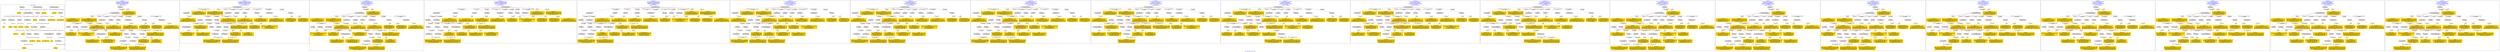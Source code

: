 digraph n0 {
fontcolor="blue"
remincross="true"
label="s19-s-indianapolis-artworks.xml"
subgraph cluster_0 {
label="1-correct model"
n2[style="filled",color="white",fillcolor="lightgray",label="E12_Production1"];
n3[style="filled",color="white",fillcolor="lightgray",label="E21_Person1"];
n4[style="filled",color="white",fillcolor="lightgray",label="E52_Time-Span4"];
n5[style="filled",color="white",fillcolor="lightgray",label="E69_Death1"];
n6[style="filled",color="white",fillcolor="lightgray",label="E74_Group1"];
n7[style="filled",color="white",fillcolor="lightgray",label="E82_Actor_Appellation1"];
n8[style="filled",color="white",fillcolor="lightgray",label="E67_Birth1"];
n9[shape="plaintext",style="filled",fillcolor="gold",label="artist_uri"];
n10[style="filled",color="white",fillcolor="lightgray",label="E22_Man-Made_Object1"];
n11[style="filled",color="white",fillcolor="lightgray",label="E35_Title1"];
n12[style="filled",color="white",fillcolor="lightgray",label="E8_Acquisition1"];
n13[style="filled",color="white",fillcolor="lightgray",label="E55_Type1"];
n14[style="filled",color="white",fillcolor="lightgray",label="E54_Dimension1"];
n15[shape="plaintext",style="filled",fillcolor="gold",label="sourceURL"];
n16[style="filled",color="white",fillcolor="lightgray",label="E33_Linguistic_Object1"];
n17[style="filled",color="white",fillcolor="lightgray",label="E55_Type2"];
n18[shape="plaintext",style="filled",fillcolor="gold",label="provenance"];
n19[style="filled",color="white",fillcolor="lightgray",label="E33_Linguistic_Object2"];
n20[style="filled",color="white",fillcolor="lightgray",label="E55_Type3"];
n21[shape="plaintext",style="filled",fillcolor="gold",label="galleryLabel"];
n22[shape="plaintext",style="filled",fillcolor="gold",label="title"];
n23[style="filled",color="white",fillcolor="lightgray",label="E38_Image1"];
n24[shape="plaintext",style="filled",fillcolor="gold",label="imageURL"];
n25[style="filled",color="white",fillcolor="lightgray",label="E52_Time-Span1"];
n26[shape="plaintext",style="filled",fillcolor="gold",label="birthDate"];
n27[style="filled",color="white",fillcolor="lightgray",label="E52_Time-Span2"];
n28[shape="plaintext",style="filled",fillcolor="gold",label="deathDate"];
n29[shape="plaintext",style="filled",fillcolor="gold",label="creationDate"];
n30[shape="plaintext",style="filled",fillcolor="gold",label="dimensions"];
n31[shape="plaintext",style="filled",fillcolor="gold",label="material_URI"];
n32[shape="plaintext",style="filled",fillcolor="gold",label="materials"];
n33[shape="plaintext",style="filled",fillcolor="gold",label="provenance_type_uri"];
n34[shape="plaintext",style="filled",fillcolor="gold",label="galleryLabel_type_uri"];
n35[shape="plaintext",style="filled",fillcolor="gold",label="nationality_URI"];
n36[shape="plaintext",style="filled",fillcolor="gold",label="nationality"];
n37[shape="plaintext",style="filled",fillcolor="gold",label="artist_appellation_uri"];
n38[shape="plaintext",style="filled",fillcolor="gold",label="artist"];
n39[shape="plaintext",style="filled",fillcolor="gold",label="creditLine"];
}
subgraph cluster_1 {
label="candidate 0\nlink coherence:0.9428571428571428\nnode coherence:0.9393939393939394\nconfidence:0.4308686010161878\nmapping score:0.500613829259516\ncost:34.99774\n-precision:0.74-recall:0.7"
n41[style="filled",color="white",fillcolor="lightgray",label="E12_Production1"];
n42[style="filled",color="white",fillcolor="lightgray",label="E21_Person1"];
n43[style="filled",color="white",fillcolor="lightgray",label="E52_Time-Span2"];
n44[style="filled",color="white",fillcolor="lightgray",label="E55_Type1"];
n45[style="filled",color="white",fillcolor="lightgray",label="E67_Birth1"];
n46[style="filled",color="white",fillcolor="lightgray",label="E69_Death1"];
n47[style="filled",color="white",fillcolor="lightgray",label="E74_Group1"];
n48[style="filled",color="white",fillcolor="lightgray",label="E82_Actor_Appellation1"];
n49[style="filled",color="white",fillcolor="lightgray",label="E22_Man-Made_Object1"];
n50[style="filled",color="white",fillcolor="lightgray",label="E30_Right1"];
n51[style="filled",color="white",fillcolor="lightgray",label="E35_Title1"];
n52[style="filled",color="white",fillcolor="lightgray",label="E54_Dimension1"];
n53[style="filled",color="white",fillcolor="lightgray",label="E55_Type2"];
n54[style="filled",color="white",fillcolor="lightgray",label="E8_Acquisition1"];
n55[style="filled",color="white",fillcolor="lightgray",label="E38_Image1"];
n56[style="filled",color="white",fillcolor="lightgray",label="E52_Time-Span1"];
n57[style="filled",color="white",fillcolor="lightgray",label="E52_Time-Span3"];
n58[shape="plaintext",style="filled",fillcolor="gold",label="title\n[E35_Title,label,0.333]\n[E22_Man-Made_Object,classLink,0.255]\n[E22_Man-Made_Object,P3_has_note,0.222]\n[E73_Information_Object,P3_has_note,0.19]"];
n59[shape="plaintext",style="filled",fillcolor="gold",label="provenance\n[E30_Right,P3_has_note,0.303]\n[E8_Acquisition,P3_has_note,0.266]\n[E33_Linguistic_Object,P3_has_note,0.243]\n[E22_Man-Made_Object,P3_has_note,0.188]"];
n60[shape="plaintext",style="filled",fillcolor="gold",label="deathDate\n[E52_Time-Span,P82b_end_of_the_end,0.356]\n[E52_Time-Span,P82_at_some_time_within,0.279]\n[E52_Time-Span,P82a_begin_of_the_begin,0.265]\n[E69_Death,P82_at_some_time_within,0.099]"];
n61[shape="plaintext",style="filled",fillcolor="gold",label="dimensions\n[E54_Dimension,P3_has_note,0.612]\n[E34_Inscription,P3_has_note,0.145]\n[E22_Man-Made_Object,P3_has_note,0.126]\n[E22_Man-Made_Object,classLink,0.118]"];
n62[shape="plaintext",style="filled",fillcolor="gold",label="sourceURL\n[E38_Image,classLink,0.41]\n[E22_Man-Made_Object,classLink,0.304]\n[E78_Collection,classLink,0.219]\n[E30_Right,P3_has_note,0.067]"];
n63[shape="plaintext",style="filled",fillcolor="gold",label="artist_appellation_uri\n[E82_Actor_Appellation,classLink,0.548]\n[E21_Person,classLink,0.358]\n[E38_Image,classLink,0.053]\n[E39_Actor,classLink,0.041]"];
n64[shape="plaintext",style="filled",fillcolor="gold",label="material_URI\n[E57_Material,classLink,0.427]\n[E55_Type,classLink,0.39]\n[E74_Group,classLink,0.159]\n[E55_Type,label,0.024]"];
n65[shape="plaintext",style="filled",fillcolor="gold",label="materials\n[E29_Design_or_Procedure,P3_has_note,0.334]\n[E57_Material,label,0.263]\n[E55_Type,label,0.23]\n[E57_Material,classLink,0.173]"];
n66[shape="plaintext",style="filled",fillcolor="gold",label="artist\n[E82_Actor_Appellation,label,0.532]\n[E22_Man-Made_Object,classLink,0.197]\n[E30_Right,P3_has_note,0.155]\n[E8_Acquisition,P3_has_note,0.116]"];
n67[shape="plaintext",style="filled",fillcolor="gold",label="nationality_URI\n[E74_Group,classLink,0.663]\n[E55_Type,classLink,0.189]\n[E57_Material,classLink,0.109]\n[E55_Type,label,0.04]"];
n68[shape="plaintext",style="filled",fillcolor="gold",label="creditLine\n[E30_Right,P3_has_note,0.597]\n[E8_Acquisition,P3_has_note,0.284]\n[E33_Linguistic_Object,P3_has_note,0.064]\n[E22_Man-Made_Object,P3_has_note,0.056]"];
n69[shape="plaintext",style="filled",fillcolor="gold",label="nationality\n[E74_Group,label,0.525]\n[E74_Group,classLink,0.3]\n[E55_Type,label,0.102]\n[E21_Person,P3_has_note,0.073]"];
n70[shape="plaintext",style="filled",fillcolor="gold",label="creationDate\n[E52_Time-Span,P82_at_some_time_within,0.419]\n[E52_Time-Span,P82a_begin_of_the_begin,0.23]\n[E33_Linguistic_Object,P3_has_note,0.187]\n[E52_Time-Span,P82b_end_of_the_end,0.164]"];
n71[shape="plaintext",style="filled",fillcolor="gold",label="galleryLabel\n[E33_Linguistic_Object,P3_has_note,0.31]\n[E22_Man-Made_Object,P3_has_note,0.293]\n[E73_Information_Object,P3_has_note,0.278]\n[E35_Title,label,0.119]"];
n72[shape="plaintext",style="filled",fillcolor="gold",label="imageURL\n[E38_Image,classLink,0.852]\n[E22_Man-Made_Object,classLink,0.06]\n[E78_Collection,classLink,0.054]\n[E21_Person,classLink,0.033]"];
n73[shape="plaintext",style="filled",fillcolor="gold",label="provenance_type_uri\n[E55_Type,classLink,0.669]\n[E57_Material,classLink,0.161]\n[E74_Group,classLink,0.15]\n[E55_Type,label,0.021]"];
n74[shape="plaintext",style="filled",fillcolor="gold",label="artist_uri\n[E21_Person,classLink,0.361]\n[E82_Actor_Appellation,classLink,0.309]\n[E38_Image,classLink,0.168]\n[E39_Actor,classLink,0.162]"];
n75[shape="plaintext",style="filled",fillcolor="gold",label="birthDate\n[E52_Time-Span,P82a_begin_of_the_begin,0.492]\n[E52_Time-Span,P82_at_some_time_within,0.296]\n[E52_Time-Span,P82b_end_of_the_end,0.16]\n[E52_Time-Span,label,0.052]"];
n76[shape="plaintext",style="filled",fillcolor="gold",label="galleryLabel_type_uri\n[E55_Type,classLink,0.678]\n[E57_Material,classLink,0.156]\n[E74_Group,classLink,0.146]\n[E55_Type,label,0.02]"];
}
subgraph cluster_2 {
label="candidate 1\nlink coherence:0.9142857142857143\nnode coherence:0.9393939393939394\nconfidence:0.4308686010161878\nmapping score:0.500613829259516\ncost:34.9979\n-precision:0.71-recall:0.68"
n78[style="filled",color="white",fillcolor="lightgray",label="E12_Production1"];
n79[style="filled",color="white",fillcolor="lightgray",label="E21_Person1"];
n80[style="filled",color="white",fillcolor="lightgray",label="E52_Time-Span2"];
n81[style="filled",color="white",fillcolor="lightgray",label="E55_Type1"];
n82[style="filled",color="white",fillcolor="lightgray",label="E67_Birth1"];
n83[style="filled",color="white",fillcolor="lightgray",label="E69_Death1"];
n84[style="filled",color="white",fillcolor="lightgray",label="E74_Group1"];
n85[style="filled",color="white",fillcolor="lightgray",label="E82_Actor_Appellation1"];
n86[style="filled",color="white",fillcolor="lightgray",label="E22_Man-Made_Object1"];
n87[style="filled",color="white",fillcolor="lightgray",label="E30_Right1"];
n88[style="filled",color="white",fillcolor="lightgray",label="E35_Title1"];
n89[style="filled",color="white",fillcolor="lightgray",label="E38_Image1"];
n90[style="filled",color="white",fillcolor="lightgray",label="E54_Dimension1"];
n91[style="filled",color="white",fillcolor="lightgray",label="E55_Type2"];
n92[style="filled",color="white",fillcolor="lightgray",label="E8_Acquisition1"];
n93[style="filled",color="white",fillcolor="lightgray",label="E52_Time-Span1"];
n94[style="filled",color="white",fillcolor="lightgray",label="E52_Time-Span3"];
n95[shape="plaintext",style="filled",fillcolor="gold",label="title\n[E35_Title,label,0.333]\n[E22_Man-Made_Object,classLink,0.255]\n[E22_Man-Made_Object,P3_has_note,0.222]\n[E73_Information_Object,P3_has_note,0.19]"];
n96[shape="plaintext",style="filled",fillcolor="gold",label="provenance\n[E30_Right,P3_has_note,0.303]\n[E8_Acquisition,P3_has_note,0.266]\n[E33_Linguistic_Object,P3_has_note,0.243]\n[E22_Man-Made_Object,P3_has_note,0.188]"];
n97[shape="plaintext",style="filled",fillcolor="gold",label="deathDate\n[E52_Time-Span,P82b_end_of_the_end,0.356]\n[E52_Time-Span,P82_at_some_time_within,0.279]\n[E52_Time-Span,P82a_begin_of_the_begin,0.265]\n[E69_Death,P82_at_some_time_within,0.099]"];
n98[shape="plaintext",style="filled",fillcolor="gold",label="dimensions\n[E54_Dimension,P3_has_note,0.612]\n[E34_Inscription,P3_has_note,0.145]\n[E22_Man-Made_Object,P3_has_note,0.126]\n[E22_Man-Made_Object,classLink,0.118]"];
n99[shape="plaintext",style="filled",fillcolor="gold",label="sourceURL\n[E38_Image,classLink,0.41]\n[E22_Man-Made_Object,classLink,0.304]\n[E78_Collection,classLink,0.219]\n[E30_Right,P3_has_note,0.067]"];
n100[shape="plaintext",style="filled",fillcolor="gold",label="artist_appellation_uri\n[E82_Actor_Appellation,classLink,0.548]\n[E21_Person,classLink,0.358]\n[E38_Image,classLink,0.053]\n[E39_Actor,classLink,0.041]"];
n101[shape="plaintext",style="filled",fillcolor="gold",label="material_URI\n[E57_Material,classLink,0.427]\n[E55_Type,classLink,0.39]\n[E74_Group,classLink,0.159]\n[E55_Type,label,0.024]"];
n102[shape="plaintext",style="filled",fillcolor="gold",label="materials\n[E29_Design_or_Procedure,P3_has_note,0.334]\n[E57_Material,label,0.263]\n[E55_Type,label,0.23]\n[E57_Material,classLink,0.173]"];
n103[shape="plaintext",style="filled",fillcolor="gold",label="artist\n[E82_Actor_Appellation,label,0.532]\n[E22_Man-Made_Object,classLink,0.197]\n[E30_Right,P3_has_note,0.155]\n[E8_Acquisition,P3_has_note,0.116]"];
n104[shape="plaintext",style="filled",fillcolor="gold",label="nationality_URI\n[E74_Group,classLink,0.663]\n[E55_Type,classLink,0.189]\n[E57_Material,classLink,0.109]\n[E55_Type,label,0.04]"];
n105[shape="plaintext",style="filled",fillcolor="gold",label="creditLine\n[E30_Right,P3_has_note,0.597]\n[E8_Acquisition,P3_has_note,0.284]\n[E33_Linguistic_Object,P3_has_note,0.064]\n[E22_Man-Made_Object,P3_has_note,0.056]"];
n106[shape="plaintext",style="filled",fillcolor="gold",label="nationality\n[E74_Group,label,0.525]\n[E74_Group,classLink,0.3]\n[E55_Type,label,0.102]\n[E21_Person,P3_has_note,0.073]"];
n107[shape="plaintext",style="filled",fillcolor="gold",label="creationDate\n[E52_Time-Span,P82_at_some_time_within,0.419]\n[E52_Time-Span,P82a_begin_of_the_begin,0.23]\n[E33_Linguistic_Object,P3_has_note,0.187]\n[E52_Time-Span,P82b_end_of_the_end,0.164]"];
n108[shape="plaintext",style="filled",fillcolor="gold",label="galleryLabel\n[E33_Linguistic_Object,P3_has_note,0.31]\n[E22_Man-Made_Object,P3_has_note,0.293]\n[E73_Information_Object,P3_has_note,0.278]\n[E35_Title,label,0.119]"];
n109[shape="plaintext",style="filled",fillcolor="gold",label="imageURL\n[E38_Image,classLink,0.852]\n[E22_Man-Made_Object,classLink,0.06]\n[E78_Collection,classLink,0.054]\n[E21_Person,classLink,0.033]"];
n110[shape="plaintext",style="filled",fillcolor="gold",label="provenance_type_uri\n[E55_Type,classLink,0.669]\n[E57_Material,classLink,0.161]\n[E74_Group,classLink,0.15]\n[E55_Type,label,0.021]"];
n111[shape="plaintext",style="filled",fillcolor="gold",label="artist_uri\n[E21_Person,classLink,0.361]\n[E82_Actor_Appellation,classLink,0.309]\n[E38_Image,classLink,0.168]\n[E39_Actor,classLink,0.162]"];
n112[shape="plaintext",style="filled",fillcolor="gold",label="birthDate\n[E52_Time-Span,P82a_begin_of_the_begin,0.492]\n[E52_Time-Span,P82_at_some_time_within,0.296]\n[E52_Time-Span,P82b_end_of_the_end,0.16]\n[E52_Time-Span,label,0.052]"];
n113[shape="plaintext",style="filled",fillcolor="gold",label="galleryLabel_type_uri\n[E55_Type,classLink,0.678]\n[E57_Material,classLink,0.156]\n[E74_Group,classLink,0.146]\n[E55_Type,label,0.02]"];
}
subgraph cluster_3 {
label="candidate 10\nlink coherence:0.9090909090909091\nnode coherence:0.90625\nconfidence:0.4285203683703205\nmapping score:0.4975550350708086\ncost:131.99799\n-precision:0.67-recall:0.59"
n115[style="filled",color="white",fillcolor="lightgray",label="E12_Production1"];
n116[style="filled",color="white",fillcolor="lightgray",label="E21_Person1"];
n117[style="filled",color="white",fillcolor="lightgray",label="E52_Time-Span2"];
n118[style="filled",color="white",fillcolor="lightgray",label="E55_Type1"];
n119[style="filled",color="white",fillcolor="lightgray",label="E67_Birth1"];
n120[style="filled",color="white",fillcolor="lightgray",label="E74_Group1"];
n121[style="filled",color="white",fillcolor="lightgray",label="E82_Actor_Appellation1"];
n122[style="filled",color="white",fillcolor="lightgray",label="E22_Man-Made_Object1"];
n123[style="filled",color="white",fillcolor="lightgray",label="E30_Right1"];
n124[style="filled",color="white",fillcolor="lightgray",label="E35_Title1"];
n125[style="filled",color="white",fillcolor="lightgray",label="E54_Dimension1"];
n126[style="filled",color="white",fillcolor="lightgray",label="E55_Type2"];
n127[style="filled",color="white",fillcolor="lightgray",label="E8_Acquisition1"];
n128[style="filled",color="white",fillcolor="lightgray",label="E38_Image1"];
n129[style="filled",color="white",fillcolor="lightgray",label="E52_Time-Span1"];
n130[shape="plaintext",style="filled",fillcolor="gold",label="title\n[E35_Title,label,0.333]\n[E22_Man-Made_Object,classLink,0.255]\n[E22_Man-Made_Object,P3_has_note,0.222]\n[E73_Information_Object,P3_has_note,0.19]"];
n131[shape="plaintext",style="filled",fillcolor="gold",label="creationDate\n[E52_Time-Span,P82_at_some_time_within,0.419]\n[E52_Time-Span,P82a_begin_of_the_begin,0.23]\n[E33_Linguistic_Object,P3_has_note,0.187]\n[E52_Time-Span,P82b_end_of_the_end,0.164]"];
n132[shape="plaintext",style="filled",fillcolor="gold",label="provenance\n[E30_Right,P3_has_note,0.303]\n[E8_Acquisition,P3_has_note,0.266]\n[E33_Linguistic_Object,P3_has_note,0.243]\n[E22_Man-Made_Object,P3_has_note,0.188]"];
n133[shape="plaintext",style="filled",fillcolor="gold",label="dimensions\n[E54_Dimension,P3_has_note,0.612]\n[E34_Inscription,P3_has_note,0.145]\n[E22_Man-Made_Object,P3_has_note,0.126]\n[E22_Man-Made_Object,classLink,0.118]"];
n134[shape="plaintext",style="filled",fillcolor="gold",label="sourceURL\n[E38_Image,classLink,0.41]\n[E22_Man-Made_Object,classLink,0.304]\n[E78_Collection,classLink,0.219]\n[E30_Right,P3_has_note,0.067]"];
n135[shape="plaintext",style="filled",fillcolor="gold",label="artist_uri\n[E21_Person,classLink,0.361]\n[E82_Actor_Appellation,classLink,0.309]\n[E38_Image,classLink,0.168]\n[E39_Actor,classLink,0.162]"];
n136[shape="plaintext",style="filled",fillcolor="gold",label="material_URI\n[E57_Material,classLink,0.427]\n[E55_Type,classLink,0.39]\n[E74_Group,classLink,0.159]\n[E55_Type,label,0.024]"];
n137[shape="plaintext",style="filled",fillcolor="gold",label="materials\n[E29_Design_or_Procedure,P3_has_note,0.334]\n[E57_Material,label,0.263]\n[E55_Type,label,0.23]\n[E57_Material,classLink,0.173]"];
n138[shape="plaintext",style="filled",fillcolor="gold",label="artist\n[E82_Actor_Appellation,label,0.532]\n[E22_Man-Made_Object,classLink,0.197]\n[E30_Right,P3_has_note,0.155]\n[E8_Acquisition,P3_has_note,0.116]"];
n139[shape="plaintext",style="filled",fillcolor="gold",label="nationality_URI\n[E74_Group,classLink,0.663]\n[E55_Type,classLink,0.189]\n[E57_Material,classLink,0.109]\n[E55_Type,label,0.04]"];
n140[shape="plaintext",style="filled",fillcolor="gold",label="creditLine\n[E30_Right,P3_has_note,0.597]\n[E8_Acquisition,P3_has_note,0.284]\n[E33_Linguistic_Object,P3_has_note,0.064]\n[E22_Man-Made_Object,P3_has_note,0.056]"];
n141[shape="plaintext",style="filled",fillcolor="gold",label="nationality\n[E74_Group,label,0.525]\n[E74_Group,classLink,0.3]\n[E55_Type,label,0.102]\n[E21_Person,P3_has_note,0.073]"];
n142[shape="plaintext",style="filled",fillcolor="gold",label="galleryLabel\n[E33_Linguistic_Object,P3_has_note,0.31]\n[E22_Man-Made_Object,P3_has_note,0.293]\n[E73_Information_Object,P3_has_note,0.278]\n[E35_Title,label,0.119]"];
n143[shape="plaintext",style="filled",fillcolor="gold",label="imageURL\n[E38_Image,classLink,0.852]\n[E22_Man-Made_Object,classLink,0.06]\n[E78_Collection,classLink,0.054]\n[E21_Person,classLink,0.033]"];
n144[shape="plaintext",style="filled",fillcolor="gold",label="provenance_type_uri\n[E55_Type,classLink,0.669]\n[E57_Material,classLink,0.161]\n[E74_Group,classLink,0.15]\n[E55_Type,label,0.021]"];
n145[shape="plaintext",style="filled",fillcolor="gold",label="artist_appellation_uri\n[E82_Actor_Appellation,classLink,0.548]\n[E21_Person,classLink,0.358]\n[E38_Image,classLink,0.053]\n[E39_Actor,classLink,0.041]"];
n146[shape="plaintext",style="filled",fillcolor="gold",label="birthDate\n[E52_Time-Span,P82a_begin_of_the_begin,0.492]\n[E52_Time-Span,P82_at_some_time_within,0.296]\n[E52_Time-Span,P82b_end_of_the_end,0.16]\n[E52_Time-Span,label,0.052]"];
n147[shape="plaintext",style="filled",fillcolor="gold",label="deathDate\n[E52_Time-Span,P82b_end_of_the_end,0.356]\n[E52_Time-Span,P82_at_some_time_within,0.279]\n[E52_Time-Span,P82a_begin_of_the_begin,0.265]\n[E69_Death,P82_at_some_time_within,0.099]"];
n148[shape="plaintext",style="filled",fillcolor="gold",label="galleryLabel_type_uri\n[E55_Type,classLink,0.678]\n[E57_Material,classLink,0.156]\n[E74_Group,classLink,0.146]\n[E55_Type,label,0.02]"];
}
subgraph cluster_4 {
label="candidate 11\nlink coherence:0.8857142857142857\nnode coherence:0.9393939393939394\nconfidence:0.4308686010161878\nmapping score:0.500613829259516\ncost:34.998\n-precision:0.74-recall:0.7"
n150[style="filled",color="white",fillcolor="lightgray",label="E12_Production1"];
n151[style="filled",color="white",fillcolor="lightgray",label="E21_Person1"];
n152[style="filled",color="white",fillcolor="lightgray",label="E52_Time-Span2"];
n153[style="filled",color="white",fillcolor="lightgray",label="E67_Birth1"];
n154[style="filled",color="white",fillcolor="lightgray",label="E69_Death1"];
n155[style="filled",color="white",fillcolor="lightgray",label="E74_Group1"];
n156[style="filled",color="white",fillcolor="lightgray",label="E82_Actor_Appellation1"];
n157[style="filled",color="white",fillcolor="lightgray",label="E22_Man-Made_Object1"];
n158[style="filled",color="white",fillcolor="lightgray",label="E30_Right1"];
n159[style="filled",color="white",fillcolor="lightgray",label="E35_Title1"];
n160[style="filled",color="white",fillcolor="lightgray",label="E38_Image1"];
n161[style="filled",color="white",fillcolor="lightgray",label="E54_Dimension1"];
n162[style="filled",color="white",fillcolor="lightgray",label="E55_Type1"];
n163[style="filled",color="white",fillcolor="lightgray",label="E55_Type2"];
n164[style="filled",color="white",fillcolor="lightgray",label="E8_Acquisition1"];
n165[style="filled",color="white",fillcolor="lightgray",label="E52_Time-Span1"];
n166[style="filled",color="white",fillcolor="lightgray",label="E52_Time-Span3"];
n167[shape="plaintext",style="filled",fillcolor="gold",label="title\n[E35_Title,label,0.333]\n[E22_Man-Made_Object,classLink,0.255]\n[E22_Man-Made_Object,P3_has_note,0.222]\n[E73_Information_Object,P3_has_note,0.19]"];
n168[shape="plaintext",style="filled",fillcolor="gold",label="provenance\n[E30_Right,P3_has_note,0.303]\n[E8_Acquisition,P3_has_note,0.266]\n[E33_Linguistic_Object,P3_has_note,0.243]\n[E22_Man-Made_Object,P3_has_note,0.188]"];
n169[shape="plaintext",style="filled",fillcolor="gold",label="deathDate\n[E52_Time-Span,P82b_end_of_the_end,0.356]\n[E52_Time-Span,P82_at_some_time_within,0.279]\n[E52_Time-Span,P82a_begin_of_the_begin,0.265]\n[E69_Death,P82_at_some_time_within,0.099]"];
n170[shape="plaintext",style="filled",fillcolor="gold",label="dimensions\n[E54_Dimension,P3_has_note,0.612]\n[E34_Inscription,P3_has_note,0.145]\n[E22_Man-Made_Object,P3_has_note,0.126]\n[E22_Man-Made_Object,classLink,0.118]"];
n171[shape="plaintext",style="filled",fillcolor="gold",label="sourceURL\n[E38_Image,classLink,0.41]\n[E22_Man-Made_Object,classLink,0.304]\n[E78_Collection,classLink,0.219]\n[E30_Right,P3_has_note,0.067]"];
n172[shape="plaintext",style="filled",fillcolor="gold",label="artist_appellation_uri\n[E82_Actor_Appellation,classLink,0.548]\n[E21_Person,classLink,0.358]\n[E38_Image,classLink,0.053]\n[E39_Actor,classLink,0.041]"];
n173[shape="plaintext",style="filled",fillcolor="gold",label="material_URI\n[E57_Material,classLink,0.427]\n[E55_Type,classLink,0.39]\n[E74_Group,classLink,0.159]\n[E55_Type,label,0.024]"];
n174[shape="plaintext",style="filled",fillcolor="gold",label="materials\n[E29_Design_or_Procedure,P3_has_note,0.334]\n[E57_Material,label,0.263]\n[E55_Type,label,0.23]\n[E57_Material,classLink,0.173]"];
n175[shape="plaintext",style="filled",fillcolor="gold",label="artist\n[E82_Actor_Appellation,label,0.532]\n[E22_Man-Made_Object,classLink,0.197]\n[E30_Right,P3_has_note,0.155]\n[E8_Acquisition,P3_has_note,0.116]"];
n176[shape="plaintext",style="filled",fillcolor="gold",label="nationality_URI\n[E74_Group,classLink,0.663]\n[E55_Type,classLink,0.189]\n[E57_Material,classLink,0.109]\n[E55_Type,label,0.04]"];
n177[shape="plaintext",style="filled",fillcolor="gold",label="creditLine\n[E30_Right,P3_has_note,0.597]\n[E8_Acquisition,P3_has_note,0.284]\n[E33_Linguistic_Object,P3_has_note,0.064]\n[E22_Man-Made_Object,P3_has_note,0.056]"];
n178[shape="plaintext",style="filled",fillcolor="gold",label="nationality\n[E74_Group,label,0.525]\n[E74_Group,classLink,0.3]\n[E55_Type,label,0.102]\n[E21_Person,P3_has_note,0.073]"];
n179[shape="plaintext",style="filled",fillcolor="gold",label="creationDate\n[E52_Time-Span,P82_at_some_time_within,0.419]\n[E52_Time-Span,P82a_begin_of_the_begin,0.23]\n[E33_Linguistic_Object,P3_has_note,0.187]\n[E52_Time-Span,P82b_end_of_the_end,0.164]"];
n180[shape="plaintext",style="filled",fillcolor="gold",label="galleryLabel\n[E33_Linguistic_Object,P3_has_note,0.31]\n[E22_Man-Made_Object,P3_has_note,0.293]\n[E73_Information_Object,P3_has_note,0.278]\n[E35_Title,label,0.119]"];
n181[shape="plaintext",style="filled",fillcolor="gold",label="imageURL\n[E38_Image,classLink,0.852]\n[E22_Man-Made_Object,classLink,0.06]\n[E78_Collection,classLink,0.054]\n[E21_Person,classLink,0.033]"];
n182[shape="plaintext",style="filled",fillcolor="gold",label="provenance_type_uri\n[E55_Type,classLink,0.669]\n[E57_Material,classLink,0.161]\n[E74_Group,classLink,0.15]\n[E55_Type,label,0.021]"];
n183[shape="plaintext",style="filled",fillcolor="gold",label="artist_uri\n[E21_Person,classLink,0.361]\n[E82_Actor_Appellation,classLink,0.309]\n[E38_Image,classLink,0.168]\n[E39_Actor,classLink,0.162]"];
n184[shape="plaintext",style="filled",fillcolor="gold",label="birthDate\n[E52_Time-Span,P82a_begin_of_the_begin,0.492]\n[E52_Time-Span,P82_at_some_time_within,0.296]\n[E52_Time-Span,P82b_end_of_the_end,0.16]\n[E52_Time-Span,label,0.052]"];
n185[shape="plaintext",style="filled",fillcolor="gold",label="galleryLabel_type_uri\n[E55_Type,classLink,0.678]\n[E57_Material,classLink,0.156]\n[E74_Group,classLink,0.146]\n[E55_Type,label,0.02]"];
}
subgraph cluster_5 {
label="candidate 12\nlink coherence:0.8857142857142857\nnode coherence:0.9393939393939394\nconfidence:0.4308686010161878\nmapping score:0.500613829259516\ncost:34.99802\n-precision:0.71-recall:0.68"
n187[style="filled",color="white",fillcolor="lightgray",label="E12_Production1"];
n188[style="filled",color="white",fillcolor="lightgray",label="E21_Person1"];
n189[style="filled",color="white",fillcolor="lightgray",label="E52_Time-Span2"];
n190[style="filled",color="white",fillcolor="lightgray",label="E67_Birth1"];
n191[style="filled",color="white",fillcolor="lightgray",label="E69_Death1"];
n192[style="filled",color="white",fillcolor="lightgray",label="E74_Group1"];
n193[style="filled",color="white",fillcolor="lightgray",label="E82_Actor_Appellation1"];
n194[style="filled",color="white",fillcolor="lightgray",label="E22_Man-Made_Object1"];
n195[style="filled",color="white",fillcolor="lightgray",label="E30_Right1"];
n196[style="filled",color="white",fillcolor="lightgray",label="E35_Title1"];
n197[style="filled",color="white",fillcolor="lightgray",label="E38_Image1"];
n198[style="filled",color="white",fillcolor="lightgray",label="E54_Dimension1"];
n199[style="filled",color="white",fillcolor="lightgray",label="E55_Type1"];
n200[style="filled",color="white",fillcolor="lightgray",label="E55_Type2"];
n201[style="filled",color="white",fillcolor="lightgray",label="E8_Acquisition1"];
n202[style="filled",color="white",fillcolor="lightgray",label="E52_Time-Span1"];
n203[style="filled",color="white",fillcolor="lightgray",label="E52_Time-Span3"];
n204[shape="plaintext",style="filled",fillcolor="gold",label="title\n[E35_Title,label,0.333]\n[E22_Man-Made_Object,classLink,0.255]\n[E22_Man-Made_Object,P3_has_note,0.222]\n[E73_Information_Object,P3_has_note,0.19]"];
n205[shape="plaintext",style="filled",fillcolor="gold",label="provenance\n[E30_Right,P3_has_note,0.303]\n[E8_Acquisition,P3_has_note,0.266]\n[E33_Linguistic_Object,P3_has_note,0.243]\n[E22_Man-Made_Object,P3_has_note,0.188]"];
n206[shape="plaintext",style="filled",fillcolor="gold",label="deathDate\n[E52_Time-Span,P82b_end_of_the_end,0.356]\n[E52_Time-Span,P82_at_some_time_within,0.279]\n[E52_Time-Span,P82a_begin_of_the_begin,0.265]\n[E69_Death,P82_at_some_time_within,0.099]"];
n207[shape="plaintext",style="filled",fillcolor="gold",label="dimensions\n[E54_Dimension,P3_has_note,0.612]\n[E34_Inscription,P3_has_note,0.145]\n[E22_Man-Made_Object,P3_has_note,0.126]\n[E22_Man-Made_Object,classLink,0.118]"];
n208[shape="plaintext",style="filled",fillcolor="gold",label="sourceURL\n[E38_Image,classLink,0.41]\n[E22_Man-Made_Object,classLink,0.304]\n[E78_Collection,classLink,0.219]\n[E30_Right,P3_has_note,0.067]"];
n209[shape="plaintext",style="filled",fillcolor="gold",label="artist_appellation_uri\n[E82_Actor_Appellation,classLink,0.548]\n[E21_Person,classLink,0.358]\n[E38_Image,classLink,0.053]\n[E39_Actor,classLink,0.041]"];
n210[shape="plaintext",style="filled",fillcolor="gold",label="material_URI\n[E57_Material,classLink,0.427]\n[E55_Type,classLink,0.39]\n[E74_Group,classLink,0.159]\n[E55_Type,label,0.024]"];
n211[shape="plaintext",style="filled",fillcolor="gold",label="materials\n[E29_Design_or_Procedure,P3_has_note,0.334]\n[E57_Material,label,0.263]\n[E55_Type,label,0.23]\n[E57_Material,classLink,0.173]"];
n212[shape="plaintext",style="filled",fillcolor="gold",label="artist\n[E82_Actor_Appellation,label,0.532]\n[E22_Man-Made_Object,classLink,0.197]\n[E30_Right,P3_has_note,0.155]\n[E8_Acquisition,P3_has_note,0.116]"];
n213[shape="plaintext",style="filled",fillcolor="gold",label="nationality_URI\n[E74_Group,classLink,0.663]\n[E55_Type,classLink,0.189]\n[E57_Material,classLink,0.109]\n[E55_Type,label,0.04]"];
n214[shape="plaintext",style="filled",fillcolor="gold",label="creditLine\n[E30_Right,P3_has_note,0.597]\n[E8_Acquisition,P3_has_note,0.284]\n[E33_Linguistic_Object,P3_has_note,0.064]\n[E22_Man-Made_Object,P3_has_note,0.056]"];
n215[shape="plaintext",style="filled",fillcolor="gold",label="nationality\n[E74_Group,label,0.525]\n[E74_Group,classLink,0.3]\n[E55_Type,label,0.102]\n[E21_Person,P3_has_note,0.073]"];
n216[shape="plaintext",style="filled",fillcolor="gold",label="creationDate\n[E52_Time-Span,P82_at_some_time_within,0.419]\n[E52_Time-Span,P82a_begin_of_the_begin,0.23]\n[E33_Linguistic_Object,P3_has_note,0.187]\n[E52_Time-Span,P82b_end_of_the_end,0.164]"];
n217[shape="plaintext",style="filled",fillcolor="gold",label="galleryLabel\n[E33_Linguistic_Object,P3_has_note,0.31]\n[E22_Man-Made_Object,P3_has_note,0.293]\n[E73_Information_Object,P3_has_note,0.278]\n[E35_Title,label,0.119]"];
n218[shape="plaintext",style="filled",fillcolor="gold",label="imageURL\n[E38_Image,classLink,0.852]\n[E22_Man-Made_Object,classLink,0.06]\n[E78_Collection,classLink,0.054]\n[E21_Person,classLink,0.033]"];
n219[shape="plaintext",style="filled",fillcolor="gold",label="provenance_type_uri\n[E55_Type,classLink,0.669]\n[E57_Material,classLink,0.161]\n[E74_Group,classLink,0.15]\n[E55_Type,label,0.021]"];
n220[shape="plaintext",style="filled",fillcolor="gold",label="artist_uri\n[E21_Person,classLink,0.361]\n[E82_Actor_Appellation,classLink,0.309]\n[E38_Image,classLink,0.168]\n[E39_Actor,classLink,0.162]"];
n221[shape="plaintext",style="filled",fillcolor="gold",label="birthDate\n[E52_Time-Span,P82a_begin_of_the_begin,0.492]\n[E52_Time-Span,P82_at_some_time_within,0.296]\n[E52_Time-Span,P82b_end_of_the_end,0.16]\n[E52_Time-Span,label,0.052]"];
n222[shape="plaintext",style="filled",fillcolor="gold",label="galleryLabel_type_uri\n[E55_Type,classLink,0.678]\n[E57_Material,classLink,0.156]\n[E74_Group,classLink,0.146]\n[E55_Type,label,0.02]"];
}
subgraph cluster_6 {
label="candidate 13\nlink coherence:0.8823529411764706\nnode coherence:0.90625\nconfidence:0.441223925207295\nmapping score:0.5017895540164667\ncost:132.99805\n-precision:0.68-recall:0.62"
n224[style="filled",color="white",fillcolor="lightgray",label="E12_Production1"];
n225[style="filled",color="white",fillcolor="lightgray",label="E21_Person1"];
n226[style="filled",color="white",fillcolor="lightgray",label="E55_Type1"];
n227[style="filled",color="white",fillcolor="lightgray",label="E67_Birth1"];
n228[style="filled",color="white",fillcolor="lightgray",label="E69_Death1"];
n229[style="filled",color="white",fillcolor="lightgray",label="E74_Group1"];
n230[style="filled",color="white",fillcolor="lightgray",label="E82_Actor_Appellation1"];
n231[style="filled",color="white",fillcolor="lightgray",label="E22_Man-Made_Object1"];
n232[style="filled",color="white",fillcolor="lightgray",label="E30_Right1"];
n233[style="filled",color="white",fillcolor="lightgray",label="E35_Title1"];
n234[style="filled",color="white",fillcolor="lightgray",label="E38_Image1"];
n235[style="filled",color="white",fillcolor="lightgray",label="E54_Dimension1"];
n236[style="filled",color="white",fillcolor="lightgray",label="E55_Type2"];
n237[style="filled",color="white",fillcolor="lightgray",label="E8_Acquisition1"];
n238[style="filled",color="white",fillcolor="lightgray",label="E52_Time-Span1"];
n239[style="filled",color="white",fillcolor="lightgray",label="E52_Time-Span3"];
n240[shape="plaintext",style="filled",fillcolor="gold",label="title\n[E35_Title,label,0.333]\n[E22_Man-Made_Object,classLink,0.255]\n[E22_Man-Made_Object,P3_has_note,0.222]\n[E73_Information_Object,P3_has_note,0.19]"];
n241[shape="plaintext",style="filled",fillcolor="gold",label="provenance\n[E30_Right,P3_has_note,0.303]\n[E8_Acquisition,P3_has_note,0.266]\n[E33_Linguistic_Object,P3_has_note,0.243]\n[E22_Man-Made_Object,P3_has_note,0.188]"];
n242[shape="plaintext",style="filled",fillcolor="gold",label="dimensions\n[E54_Dimension,P3_has_note,0.612]\n[E34_Inscription,P3_has_note,0.145]\n[E22_Man-Made_Object,P3_has_note,0.126]\n[E22_Man-Made_Object,classLink,0.118]"];
n243[shape="plaintext",style="filled",fillcolor="gold",label="sourceURL\n[E38_Image,classLink,0.41]\n[E22_Man-Made_Object,classLink,0.304]\n[E78_Collection,classLink,0.219]\n[E30_Right,P3_has_note,0.067]"];
n244[shape="plaintext",style="filled",fillcolor="gold",label="artist_appellation_uri\n[E82_Actor_Appellation,classLink,0.548]\n[E21_Person,classLink,0.358]\n[E38_Image,classLink,0.053]\n[E39_Actor,classLink,0.041]"];
n245[shape="plaintext",style="filled",fillcolor="gold",label="material_URI\n[E57_Material,classLink,0.427]\n[E55_Type,classLink,0.39]\n[E74_Group,classLink,0.159]\n[E55_Type,label,0.024]"];
n246[shape="plaintext",style="filled",fillcolor="gold",label="materials\n[E29_Design_or_Procedure,P3_has_note,0.334]\n[E57_Material,label,0.263]\n[E55_Type,label,0.23]\n[E57_Material,classLink,0.173]"];
n247[shape="plaintext",style="filled",fillcolor="gold",label="artist\n[E82_Actor_Appellation,label,0.532]\n[E22_Man-Made_Object,classLink,0.197]\n[E30_Right,P3_has_note,0.155]\n[E8_Acquisition,P3_has_note,0.116]"];
n248[shape="plaintext",style="filled",fillcolor="gold",label="nationality_URI\n[E74_Group,classLink,0.663]\n[E55_Type,classLink,0.189]\n[E57_Material,classLink,0.109]\n[E55_Type,label,0.04]"];
n249[shape="plaintext",style="filled",fillcolor="gold",label="creditLine\n[E30_Right,P3_has_note,0.597]\n[E8_Acquisition,P3_has_note,0.284]\n[E33_Linguistic_Object,P3_has_note,0.064]\n[E22_Man-Made_Object,P3_has_note,0.056]"];
n250[shape="plaintext",style="filled",fillcolor="gold",label="nationality\n[E74_Group,label,0.525]\n[E74_Group,classLink,0.3]\n[E55_Type,label,0.102]\n[E21_Person,P3_has_note,0.073]"];
n251[shape="plaintext",style="filled",fillcolor="gold",label="creationDate\n[E52_Time-Span,P82_at_some_time_within,0.419]\n[E52_Time-Span,P82a_begin_of_the_begin,0.23]\n[E33_Linguistic_Object,P3_has_note,0.187]\n[E52_Time-Span,P82b_end_of_the_end,0.164]"];
n252[shape="plaintext",style="filled",fillcolor="gold",label="galleryLabel\n[E33_Linguistic_Object,P3_has_note,0.31]\n[E22_Man-Made_Object,P3_has_note,0.293]\n[E73_Information_Object,P3_has_note,0.278]\n[E35_Title,label,0.119]"];
n253[shape="plaintext",style="filled",fillcolor="gold",label="imageURL\n[E38_Image,classLink,0.852]\n[E22_Man-Made_Object,classLink,0.06]\n[E78_Collection,classLink,0.054]\n[E21_Person,classLink,0.033]"];
n254[shape="plaintext",style="filled",fillcolor="gold",label="provenance_type_uri\n[E55_Type,classLink,0.669]\n[E57_Material,classLink,0.161]\n[E74_Group,classLink,0.15]\n[E55_Type,label,0.021]"];
n255[shape="plaintext",style="filled",fillcolor="gold",label="birthDate\n[E52_Time-Span,P82a_begin_of_the_begin,0.492]\n[E52_Time-Span,P82_at_some_time_within,0.296]\n[E52_Time-Span,P82b_end_of_the_end,0.16]\n[E52_Time-Span,label,0.052]"];
n256[shape="plaintext",style="filled",fillcolor="gold",label="artist_uri\n[E21_Person,classLink,0.361]\n[E82_Actor_Appellation,classLink,0.309]\n[E38_Image,classLink,0.168]\n[E39_Actor,classLink,0.162]"];
n257[shape="plaintext",style="filled",fillcolor="gold",label="deathDate\n[E52_Time-Span,P82b_end_of_the_end,0.356]\n[E52_Time-Span,P82_at_some_time_within,0.279]\n[E52_Time-Span,P82a_begin_of_the_begin,0.265]\n[E69_Death,P82_at_some_time_within,0.099]"];
n258[shape="plaintext",style="filled",fillcolor="gold",label="galleryLabel_type_uri\n[E55_Type,classLink,0.678]\n[E57_Material,classLink,0.156]\n[E74_Group,classLink,0.146]\n[E55_Type,label,0.02]"];
}
subgraph cluster_7 {
label="candidate 14\nlink coherence:0.8823529411764706\nnode coherence:0.90625\nconfidence:0.4349139809367042\nmapping score:0.49968623925960315\ncost:132.99805\n-precision:0.71-recall:0.65"
n260[style="filled",color="white",fillcolor="lightgray",label="E12_Production1"];
n261[style="filled",color="white",fillcolor="lightgray",label="E21_Person1"];
n262[style="filled",color="white",fillcolor="lightgray",label="E55_Type1"];
n263[style="filled",color="white",fillcolor="lightgray",label="E67_Birth1"];
n264[style="filled",color="white",fillcolor="lightgray",label="E69_Death1"];
n265[style="filled",color="white",fillcolor="lightgray",label="E74_Group1"];
n266[style="filled",color="white",fillcolor="lightgray",label="E82_Actor_Appellation1"];
n267[style="filled",color="white",fillcolor="lightgray",label="E22_Man-Made_Object1"];
n268[style="filled",color="white",fillcolor="lightgray",label="E30_Right1"];
n269[style="filled",color="white",fillcolor="lightgray",label="E35_Title1"];
n270[style="filled",color="white",fillcolor="lightgray",label="E38_Image1"];
n271[style="filled",color="white",fillcolor="lightgray",label="E54_Dimension1"];
n272[style="filled",color="white",fillcolor="lightgray",label="E55_Type2"];
n273[style="filled",color="white",fillcolor="lightgray",label="E8_Acquisition1"];
n274[style="filled",color="white",fillcolor="lightgray",label="E52_Time-Span1"];
n275[style="filled",color="white",fillcolor="lightgray",label="E52_Time-Span3"];
n276[shape="plaintext",style="filled",fillcolor="gold",label="title\n[E35_Title,label,0.333]\n[E22_Man-Made_Object,classLink,0.255]\n[E22_Man-Made_Object,P3_has_note,0.222]\n[E73_Information_Object,P3_has_note,0.19]"];
n277[shape="plaintext",style="filled",fillcolor="gold",label="provenance\n[E30_Right,P3_has_note,0.303]\n[E8_Acquisition,P3_has_note,0.266]\n[E33_Linguistic_Object,P3_has_note,0.243]\n[E22_Man-Made_Object,P3_has_note,0.188]"];
n278[shape="plaintext",style="filled",fillcolor="gold",label="dimensions\n[E54_Dimension,P3_has_note,0.612]\n[E34_Inscription,P3_has_note,0.145]\n[E22_Man-Made_Object,P3_has_note,0.126]\n[E22_Man-Made_Object,classLink,0.118]"];
n279[shape="plaintext",style="filled",fillcolor="gold",label="sourceURL\n[E38_Image,classLink,0.41]\n[E22_Man-Made_Object,classLink,0.304]\n[E78_Collection,classLink,0.219]\n[E30_Right,P3_has_note,0.067]"];
n280[shape="plaintext",style="filled",fillcolor="gold",label="artist_appellation_uri\n[E82_Actor_Appellation,classLink,0.548]\n[E21_Person,classLink,0.358]\n[E38_Image,classLink,0.053]\n[E39_Actor,classLink,0.041]"];
n281[shape="plaintext",style="filled",fillcolor="gold",label="material_URI\n[E57_Material,classLink,0.427]\n[E55_Type,classLink,0.39]\n[E74_Group,classLink,0.159]\n[E55_Type,label,0.024]"];
n282[shape="plaintext",style="filled",fillcolor="gold",label="materials\n[E29_Design_or_Procedure,P3_has_note,0.334]\n[E57_Material,label,0.263]\n[E55_Type,label,0.23]\n[E57_Material,classLink,0.173]"];
n283[shape="plaintext",style="filled",fillcolor="gold",label="artist\n[E82_Actor_Appellation,label,0.532]\n[E22_Man-Made_Object,classLink,0.197]\n[E30_Right,P3_has_note,0.155]\n[E8_Acquisition,P3_has_note,0.116]"];
n284[shape="plaintext",style="filled",fillcolor="gold",label="nationality_URI\n[E74_Group,classLink,0.663]\n[E55_Type,classLink,0.189]\n[E57_Material,classLink,0.109]\n[E55_Type,label,0.04]"];
n285[shape="plaintext",style="filled",fillcolor="gold",label="creditLine\n[E30_Right,P3_has_note,0.597]\n[E8_Acquisition,P3_has_note,0.284]\n[E33_Linguistic_Object,P3_has_note,0.064]\n[E22_Man-Made_Object,P3_has_note,0.056]"];
n286[shape="plaintext",style="filled",fillcolor="gold",label="nationality\n[E74_Group,label,0.525]\n[E74_Group,classLink,0.3]\n[E55_Type,label,0.102]\n[E21_Person,P3_has_note,0.073]"];
n287[shape="plaintext",style="filled",fillcolor="gold",label="creationDate\n[E52_Time-Span,P82_at_some_time_within,0.419]\n[E52_Time-Span,P82a_begin_of_the_begin,0.23]\n[E33_Linguistic_Object,P3_has_note,0.187]\n[E52_Time-Span,P82b_end_of_the_end,0.164]"];
n288[shape="plaintext",style="filled",fillcolor="gold",label="galleryLabel\n[E33_Linguistic_Object,P3_has_note,0.31]\n[E22_Man-Made_Object,P3_has_note,0.293]\n[E73_Information_Object,P3_has_note,0.278]\n[E35_Title,label,0.119]"];
n289[shape="plaintext",style="filled",fillcolor="gold",label="imageURL\n[E38_Image,classLink,0.852]\n[E22_Man-Made_Object,classLink,0.06]\n[E78_Collection,classLink,0.054]\n[E21_Person,classLink,0.033]"];
n290[shape="plaintext",style="filled",fillcolor="gold",label="provenance_type_uri\n[E55_Type,classLink,0.669]\n[E57_Material,classLink,0.161]\n[E74_Group,classLink,0.15]\n[E55_Type,label,0.021]"];
n291[shape="plaintext",style="filled",fillcolor="gold",label="artist_uri\n[E21_Person,classLink,0.361]\n[E82_Actor_Appellation,classLink,0.309]\n[E38_Image,classLink,0.168]\n[E39_Actor,classLink,0.162]"];
n292[shape="plaintext",style="filled",fillcolor="gold",label="birthDate\n[E52_Time-Span,P82a_begin_of_the_begin,0.492]\n[E52_Time-Span,P82_at_some_time_within,0.296]\n[E52_Time-Span,P82b_end_of_the_end,0.16]\n[E52_Time-Span,label,0.052]"];
n293[shape="plaintext",style="filled",fillcolor="gold",label="galleryLabel_type_uri\n[E55_Type,classLink,0.678]\n[E57_Material,classLink,0.156]\n[E74_Group,classLink,0.146]\n[E55_Type,label,0.02]"];
n294[shape="plaintext",style="filled",fillcolor="gold",label="deathDate\n[E52_Time-Span,P82b_end_of_the_end,0.356]\n[E52_Time-Span,P82_at_some_time_within,0.279]\n[E52_Time-Span,P82a_begin_of_the_begin,0.265]\n[E69_Death,P82_at_some_time_within,0.099]"];
}
subgraph cluster_8 {
label="candidate 15\nlink coherence:0.8823529411764706\nnode coherence:0.90625\nconfidence:0.4285203683703205\nmapping score:0.4975550350708086\ncost:132.99805\n-precision:0.62-recall:0.57"
n296[style="filled",color="white",fillcolor="lightgray",label="E12_Production1"];
n297[style="filled",color="white",fillcolor="lightgray",label="E21_Person1"];
n298[style="filled",color="white",fillcolor="lightgray",label="E55_Type1"];
n299[style="filled",color="white",fillcolor="lightgray",label="E67_Birth1"];
n300[style="filled",color="white",fillcolor="lightgray",label="E69_Death1"];
n301[style="filled",color="white",fillcolor="lightgray",label="E74_Group1"];
n302[style="filled",color="white",fillcolor="lightgray",label="E82_Actor_Appellation1"];
n303[style="filled",color="white",fillcolor="lightgray",label="E22_Man-Made_Object1"];
n304[style="filled",color="white",fillcolor="lightgray",label="E30_Right1"];
n305[style="filled",color="white",fillcolor="lightgray",label="E35_Title1"];
n306[style="filled",color="white",fillcolor="lightgray",label="E38_Image1"];
n307[style="filled",color="white",fillcolor="lightgray",label="E54_Dimension1"];
n308[style="filled",color="white",fillcolor="lightgray",label="E55_Type2"];
n309[style="filled",color="white",fillcolor="lightgray",label="E8_Acquisition1"];
n310[style="filled",color="white",fillcolor="lightgray",label="E52_Time-Span1"];
n311[style="filled",color="white",fillcolor="lightgray",label="E52_Time-Span3"];
n312[shape="plaintext",style="filled",fillcolor="gold",label="title\n[E35_Title,label,0.333]\n[E22_Man-Made_Object,classLink,0.255]\n[E22_Man-Made_Object,P3_has_note,0.222]\n[E73_Information_Object,P3_has_note,0.19]"];
n313[shape="plaintext",style="filled",fillcolor="gold",label="provenance\n[E30_Right,P3_has_note,0.303]\n[E8_Acquisition,P3_has_note,0.266]\n[E33_Linguistic_Object,P3_has_note,0.243]\n[E22_Man-Made_Object,P3_has_note,0.188]"];
n314[shape="plaintext",style="filled",fillcolor="gold",label="dimensions\n[E54_Dimension,P3_has_note,0.612]\n[E34_Inscription,P3_has_note,0.145]\n[E22_Man-Made_Object,P3_has_note,0.126]\n[E22_Man-Made_Object,classLink,0.118]"];
n315[shape="plaintext",style="filled",fillcolor="gold",label="sourceURL\n[E38_Image,classLink,0.41]\n[E22_Man-Made_Object,classLink,0.304]\n[E78_Collection,classLink,0.219]\n[E30_Right,P3_has_note,0.067]"];
n316[shape="plaintext",style="filled",fillcolor="gold",label="artist_uri\n[E21_Person,classLink,0.361]\n[E82_Actor_Appellation,classLink,0.309]\n[E38_Image,classLink,0.168]\n[E39_Actor,classLink,0.162]"];
n317[shape="plaintext",style="filled",fillcolor="gold",label="material_URI\n[E57_Material,classLink,0.427]\n[E55_Type,classLink,0.39]\n[E74_Group,classLink,0.159]\n[E55_Type,label,0.024]"];
n318[shape="plaintext",style="filled",fillcolor="gold",label="materials\n[E29_Design_or_Procedure,P3_has_note,0.334]\n[E57_Material,label,0.263]\n[E55_Type,label,0.23]\n[E57_Material,classLink,0.173]"];
n319[shape="plaintext",style="filled",fillcolor="gold",label="artist\n[E82_Actor_Appellation,label,0.532]\n[E22_Man-Made_Object,classLink,0.197]\n[E30_Right,P3_has_note,0.155]\n[E8_Acquisition,P3_has_note,0.116]"];
n320[shape="plaintext",style="filled",fillcolor="gold",label="nationality_URI\n[E74_Group,classLink,0.663]\n[E55_Type,classLink,0.189]\n[E57_Material,classLink,0.109]\n[E55_Type,label,0.04]"];
n321[shape="plaintext",style="filled",fillcolor="gold",label="creditLine\n[E30_Right,P3_has_note,0.597]\n[E8_Acquisition,P3_has_note,0.284]\n[E33_Linguistic_Object,P3_has_note,0.064]\n[E22_Man-Made_Object,P3_has_note,0.056]"];
n322[shape="plaintext",style="filled",fillcolor="gold",label="nationality\n[E74_Group,label,0.525]\n[E74_Group,classLink,0.3]\n[E55_Type,label,0.102]\n[E21_Person,P3_has_note,0.073]"];
n323[shape="plaintext",style="filled",fillcolor="gold",label="creationDate\n[E52_Time-Span,P82_at_some_time_within,0.419]\n[E52_Time-Span,P82a_begin_of_the_begin,0.23]\n[E33_Linguistic_Object,P3_has_note,0.187]\n[E52_Time-Span,P82b_end_of_the_end,0.164]"];
n324[shape="plaintext",style="filled",fillcolor="gold",label="galleryLabel\n[E33_Linguistic_Object,P3_has_note,0.31]\n[E22_Man-Made_Object,P3_has_note,0.293]\n[E73_Information_Object,P3_has_note,0.278]\n[E35_Title,label,0.119]"];
n325[shape="plaintext",style="filled",fillcolor="gold",label="imageURL\n[E38_Image,classLink,0.852]\n[E22_Man-Made_Object,classLink,0.06]\n[E78_Collection,classLink,0.054]\n[E21_Person,classLink,0.033]"];
n326[shape="plaintext",style="filled",fillcolor="gold",label="provenance_type_uri\n[E55_Type,classLink,0.669]\n[E57_Material,classLink,0.161]\n[E74_Group,classLink,0.15]\n[E55_Type,label,0.021]"];
n327[shape="plaintext",style="filled",fillcolor="gold",label="artist_appellation_uri\n[E82_Actor_Appellation,classLink,0.548]\n[E21_Person,classLink,0.358]\n[E38_Image,classLink,0.053]\n[E39_Actor,classLink,0.041]"];
n328[shape="plaintext",style="filled",fillcolor="gold",label="birthDate\n[E52_Time-Span,P82a_begin_of_the_begin,0.492]\n[E52_Time-Span,P82_at_some_time_within,0.296]\n[E52_Time-Span,P82b_end_of_the_end,0.16]\n[E52_Time-Span,label,0.052]"];
n329[shape="plaintext",style="filled",fillcolor="gold",label="deathDate\n[E52_Time-Span,P82b_end_of_the_end,0.356]\n[E52_Time-Span,P82_at_some_time_within,0.279]\n[E52_Time-Span,P82a_begin_of_the_begin,0.265]\n[E69_Death,P82_at_some_time_within,0.099]"];
n330[shape="plaintext",style="filled",fillcolor="gold",label="galleryLabel_type_uri\n[E55_Type,classLink,0.678]\n[E57_Material,classLink,0.156]\n[E74_Group,classLink,0.146]\n[E55_Type,label,0.02]"];
}
subgraph cluster_9 {
label="candidate 16\nlink coherence:0.8787878787878788\nnode coherence:0.90625\nconfidence:0.441223925207295\nmapping score:0.5017895540164667\ncost:32.99815\n-precision:0.67-recall:0.59"
n332[style="filled",color="white",fillcolor="lightgray",label="E12_Production1"];
n333[style="filled",color="white",fillcolor="lightgray",label="E21_Person1"];
n334[style="filled",color="white",fillcolor="lightgray",label="E52_Time-Span2"];
n335[style="filled",color="white",fillcolor="lightgray",label="E55_Type1"];
n336[style="filled",color="white",fillcolor="lightgray",label="E67_Birth1"];
n337[style="filled",color="white",fillcolor="lightgray",label="E74_Group1"];
n338[style="filled",color="white",fillcolor="lightgray",label="E82_Actor_Appellation1"];
n339[style="filled",color="white",fillcolor="lightgray",label="E22_Man-Made_Object1"];
n340[style="filled",color="white",fillcolor="lightgray",label="E30_Right1"];
n341[style="filled",color="white",fillcolor="lightgray",label="E35_Title1"];
n342[style="filled",color="white",fillcolor="lightgray",label="E38_Image1"];
n343[style="filled",color="white",fillcolor="lightgray",label="E54_Dimension1"];
n344[style="filled",color="white",fillcolor="lightgray",label="E55_Type2"];
n345[style="filled",color="white",fillcolor="lightgray",label="E8_Acquisition1"];
n346[style="filled",color="white",fillcolor="lightgray",label="E52_Time-Span1"];
n347[shape="plaintext",style="filled",fillcolor="gold",label="title\n[E35_Title,label,0.333]\n[E22_Man-Made_Object,classLink,0.255]\n[E22_Man-Made_Object,P3_has_note,0.222]\n[E73_Information_Object,P3_has_note,0.19]"];
n348[shape="plaintext",style="filled",fillcolor="gold",label="provenance\n[E30_Right,P3_has_note,0.303]\n[E8_Acquisition,P3_has_note,0.266]\n[E33_Linguistic_Object,P3_has_note,0.243]\n[E22_Man-Made_Object,P3_has_note,0.188]"];
n349[shape="plaintext",style="filled",fillcolor="gold",label="deathDate\n[E52_Time-Span,P82b_end_of_the_end,0.356]\n[E52_Time-Span,P82_at_some_time_within,0.279]\n[E52_Time-Span,P82a_begin_of_the_begin,0.265]\n[E69_Death,P82_at_some_time_within,0.099]"];
n350[shape="plaintext",style="filled",fillcolor="gold",label="birthDate\n[E52_Time-Span,P82a_begin_of_the_begin,0.492]\n[E52_Time-Span,P82_at_some_time_within,0.296]\n[E52_Time-Span,P82b_end_of_the_end,0.16]\n[E52_Time-Span,label,0.052]"];
n351[shape="plaintext",style="filled",fillcolor="gold",label="dimensions\n[E54_Dimension,P3_has_note,0.612]\n[E34_Inscription,P3_has_note,0.145]\n[E22_Man-Made_Object,P3_has_note,0.126]\n[E22_Man-Made_Object,classLink,0.118]"];
n352[shape="plaintext",style="filled",fillcolor="gold",label="sourceURL\n[E38_Image,classLink,0.41]\n[E22_Man-Made_Object,classLink,0.304]\n[E78_Collection,classLink,0.219]\n[E30_Right,P3_has_note,0.067]"];
n353[shape="plaintext",style="filled",fillcolor="gold",label="artist_appellation_uri\n[E82_Actor_Appellation,classLink,0.548]\n[E21_Person,classLink,0.358]\n[E38_Image,classLink,0.053]\n[E39_Actor,classLink,0.041]"];
n354[shape="plaintext",style="filled",fillcolor="gold",label="material_URI\n[E57_Material,classLink,0.427]\n[E55_Type,classLink,0.39]\n[E74_Group,classLink,0.159]\n[E55_Type,label,0.024]"];
n355[shape="plaintext",style="filled",fillcolor="gold",label="materials\n[E29_Design_or_Procedure,P3_has_note,0.334]\n[E57_Material,label,0.263]\n[E55_Type,label,0.23]\n[E57_Material,classLink,0.173]"];
n356[shape="plaintext",style="filled",fillcolor="gold",label="artist\n[E82_Actor_Appellation,label,0.532]\n[E22_Man-Made_Object,classLink,0.197]\n[E30_Right,P3_has_note,0.155]\n[E8_Acquisition,P3_has_note,0.116]"];
n357[shape="plaintext",style="filled",fillcolor="gold",label="nationality_URI\n[E74_Group,classLink,0.663]\n[E55_Type,classLink,0.189]\n[E57_Material,classLink,0.109]\n[E55_Type,label,0.04]"];
n358[shape="plaintext",style="filled",fillcolor="gold",label="creditLine\n[E30_Right,P3_has_note,0.597]\n[E8_Acquisition,P3_has_note,0.284]\n[E33_Linguistic_Object,P3_has_note,0.064]\n[E22_Man-Made_Object,P3_has_note,0.056]"];
n359[shape="plaintext",style="filled",fillcolor="gold",label="nationality\n[E74_Group,label,0.525]\n[E74_Group,classLink,0.3]\n[E55_Type,label,0.102]\n[E21_Person,P3_has_note,0.073]"];
n360[shape="plaintext",style="filled",fillcolor="gold",label="galleryLabel\n[E33_Linguistic_Object,P3_has_note,0.31]\n[E22_Man-Made_Object,P3_has_note,0.293]\n[E73_Information_Object,P3_has_note,0.278]\n[E35_Title,label,0.119]"];
n361[shape="plaintext",style="filled",fillcolor="gold",label="imageURL\n[E38_Image,classLink,0.852]\n[E22_Man-Made_Object,classLink,0.06]\n[E78_Collection,classLink,0.054]\n[E21_Person,classLink,0.033]"];
n362[shape="plaintext",style="filled",fillcolor="gold",label="provenance_type_uri\n[E55_Type,classLink,0.669]\n[E57_Material,classLink,0.161]\n[E74_Group,classLink,0.15]\n[E55_Type,label,0.021]"];
n363[shape="plaintext",style="filled",fillcolor="gold",label="artist_uri\n[E21_Person,classLink,0.361]\n[E82_Actor_Appellation,classLink,0.309]\n[E38_Image,classLink,0.168]\n[E39_Actor,classLink,0.162]"];
n364[shape="plaintext",style="filled",fillcolor="gold",label="creationDate\n[E52_Time-Span,P82_at_some_time_within,0.419]\n[E52_Time-Span,P82a_begin_of_the_begin,0.23]\n[E33_Linguistic_Object,P3_has_note,0.187]\n[E52_Time-Span,P82b_end_of_the_end,0.164]"];
n365[shape="plaintext",style="filled",fillcolor="gold",label="galleryLabel_type_uri\n[E55_Type,classLink,0.678]\n[E57_Material,classLink,0.156]\n[E74_Group,classLink,0.146]\n[E55_Type,label,0.02]"];
}
subgraph cluster_10 {
label="candidate 17\nlink coherence:0.8787878787878788\nnode coherence:0.90625\nconfidence:0.441223925207295\nmapping score:0.5017895540164667\ncost:131.99815\n-precision:0.7-recall:0.62"
n367[style="filled",color="white",fillcolor="lightgray",label="E12_Production1"];
n368[style="filled",color="white",fillcolor="lightgray",label="E21_Person1"];
n369[style="filled",color="white",fillcolor="lightgray",label="E52_Time-Span2"];
n370[style="filled",color="white",fillcolor="lightgray",label="E55_Type1"];
n371[style="filled",color="white",fillcolor="lightgray",label="E67_Birth1"];
n372[style="filled",color="white",fillcolor="lightgray",label="E74_Group1"];
n373[style="filled",color="white",fillcolor="lightgray",label="E82_Actor_Appellation1"];
n374[style="filled",color="white",fillcolor="lightgray",label="E22_Man-Made_Object1"];
n375[style="filled",color="white",fillcolor="lightgray",label="E30_Right1"];
n376[style="filled",color="white",fillcolor="lightgray",label="E35_Title1"];
n377[style="filled",color="white",fillcolor="lightgray",label="E38_Image1"];
n378[style="filled",color="white",fillcolor="lightgray",label="E54_Dimension1"];
n379[style="filled",color="white",fillcolor="lightgray",label="E55_Type2"];
n380[style="filled",color="white",fillcolor="lightgray",label="E8_Acquisition1"];
n381[style="filled",color="white",fillcolor="lightgray",label="E52_Time-Span1"];
n382[shape="plaintext",style="filled",fillcolor="gold",label="title\n[E35_Title,label,0.333]\n[E22_Man-Made_Object,classLink,0.255]\n[E22_Man-Made_Object,P3_has_note,0.222]\n[E73_Information_Object,P3_has_note,0.19]"];
n383[shape="plaintext",style="filled",fillcolor="gold",label="creationDate\n[E52_Time-Span,P82_at_some_time_within,0.419]\n[E52_Time-Span,P82a_begin_of_the_begin,0.23]\n[E33_Linguistic_Object,P3_has_note,0.187]\n[E52_Time-Span,P82b_end_of_the_end,0.164]"];
n384[shape="plaintext",style="filled",fillcolor="gold",label="provenance\n[E30_Right,P3_has_note,0.303]\n[E8_Acquisition,P3_has_note,0.266]\n[E33_Linguistic_Object,P3_has_note,0.243]\n[E22_Man-Made_Object,P3_has_note,0.188]"];
n385[shape="plaintext",style="filled",fillcolor="gold",label="dimensions\n[E54_Dimension,P3_has_note,0.612]\n[E34_Inscription,P3_has_note,0.145]\n[E22_Man-Made_Object,P3_has_note,0.126]\n[E22_Man-Made_Object,classLink,0.118]"];
n386[shape="plaintext",style="filled",fillcolor="gold",label="sourceURL\n[E38_Image,classLink,0.41]\n[E22_Man-Made_Object,classLink,0.304]\n[E78_Collection,classLink,0.219]\n[E30_Right,P3_has_note,0.067]"];
n387[shape="plaintext",style="filled",fillcolor="gold",label="artist_appellation_uri\n[E82_Actor_Appellation,classLink,0.548]\n[E21_Person,classLink,0.358]\n[E38_Image,classLink,0.053]\n[E39_Actor,classLink,0.041]"];
n388[shape="plaintext",style="filled",fillcolor="gold",label="material_URI\n[E57_Material,classLink,0.427]\n[E55_Type,classLink,0.39]\n[E74_Group,classLink,0.159]\n[E55_Type,label,0.024]"];
n389[shape="plaintext",style="filled",fillcolor="gold",label="materials\n[E29_Design_or_Procedure,P3_has_note,0.334]\n[E57_Material,label,0.263]\n[E55_Type,label,0.23]\n[E57_Material,classLink,0.173]"];
n390[shape="plaintext",style="filled",fillcolor="gold",label="artist\n[E82_Actor_Appellation,label,0.532]\n[E22_Man-Made_Object,classLink,0.197]\n[E30_Right,P3_has_note,0.155]\n[E8_Acquisition,P3_has_note,0.116]"];
n391[shape="plaintext",style="filled",fillcolor="gold",label="nationality_URI\n[E74_Group,classLink,0.663]\n[E55_Type,classLink,0.189]\n[E57_Material,classLink,0.109]\n[E55_Type,label,0.04]"];
n392[shape="plaintext",style="filled",fillcolor="gold",label="creditLine\n[E30_Right,P3_has_note,0.597]\n[E8_Acquisition,P3_has_note,0.284]\n[E33_Linguistic_Object,P3_has_note,0.064]\n[E22_Man-Made_Object,P3_has_note,0.056]"];
n393[shape="plaintext",style="filled",fillcolor="gold",label="nationality\n[E74_Group,label,0.525]\n[E74_Group,classLink,0.3]\n[E55_Type,label,0.102]\n[E21_Person,P3_has_note,0.073]"];
n394[shape="plaintext",style="filled",fillcolor="gold",label="galleryLabel\n[E33_Linguistic_Object,P3_has_note,0.31]\n[E22_Man-Made_Object,P3_has_note,0.293]\n[E73_Information_Object,P3_has_note,0.278]\n[E35_Title,label,0.119]"];
n395[shape="plaintext",style="filled",fillcolor="gold",label="imageURL\n[E38_Image,classLink,0.852]\n[E22_Man-Made_Object,classLink,0.06]\n[E78_Collection,classLink,0.054]\n[E21_Person,classLink,0.033]"];
n396[shape="plaintext",style="filled",fillcolor="gold",label="provenance_type_uri\n[E55_Type,classLink,0.669]\n[E57_Material,classLink,0.161]\n[E74_Group,classLink,0.15]\n[E55_Type,label,0.021]"];
n397[shape="plaintext",style="filled",fillcolor="gold",label="birthDate\n[E52_Time-Span,P82a_begin_of_the_begin,0.492]\n[E52_Time-Span,P82_at_some_time_within,0.296]\n[E52_Time-Span,P82b_end_of_the_end,0.16]\n[E52_Time-Span,label,0.052]"];
n398[shape="plaintext",style="filled",fillcolor="gold",label="artist_uri\n[E21_Person,classLink,0.361]\n[E82_Actor_Appellation,classLink,0.309]\n[E38_Image,classLink,0.168]\n[E39_Actor,classLink,0.162]"];
n399[shape="plaintext",style="filled",fillcolor="gold",label="deathDate\n[E52_Time-Span,P82b_end_of_the_end,0.356]\n[E52_Time-Span,P82_at_some_time_within,0.279]\n[E52_Time-Span,P82a_begin_of_the_begin,0.265]\n[E69_Death,P82_at_some_time_within,0.099]"];
n400[shape="plaintext",style="filled",fillcolor="gold",label="galleryLabel_type_uri\n[E55_Type,classLink,0.678]\n[E57_Material,classLink,0.156]\n[E74_Group,classLink,0.146]\n[E55_Type,label,0.02]"];
}
subgraph cluster_11 {
label="candidate 18\nlink coherence:0.8787878787878788\nnode coherence:0.90625\nconfidence:0.4349139809367042\nmapping score:0.49968623925960315\ncost:32.99815\n-precision:0.67-recall:0.59"
n402[style="filled",color="white",fillcolor="lightgray",label="E12_Production1"];
n403[style="filled",color="white",fillcolor="lightgray",label="E21_Person1"];
n404[style="filled",color="white",fillcolor="lightgray",label="E52_Time-Span2"];
n405[style="filled",color="white",fillcolor="lightgray",label="E55_Type1"];
n406[style="filled",color="white",fillcolor="lightgray",label="E67_Birth1"];
n407[style="filled",color="white",fillcolor="lightgray",label="E74_Group1"];
n408[style="filled",color="white",fillcolor="lightgray",label="E82_Actor_Appellation1"];
n409[style="filled",color="white",fillcolor="lightgray",label="E22_Man-Made_Object1"];
n410[style="filled",color="white",fillcolor="lightgray",label="E30_Right1"];
n411[style="filled",color="white",fillcolor="lightgray",label="E35_Title1"];
n412[style="filled",color="white",fillcolor="lightgray",label="E38_Image1"];
n413[style="filled",color="white",fillcolor="lightgray",label="E54_Dimension1"];
n414[style="filled",color="white",fillcolor="lightgray",label="E55_Type2"];
n415[style="filled",color="white",fillcolor="lightgray",label="E8_Acquisition1"];
n416[style="filled",color="white",fillcolor="lightgray",label="E52_Time-Span1"];
n417[shape="plaintext",style="filled",fillcolor="gold",label="title\n[E35_Title,label,0.333]\n[E22_Man-Made_Object,classLink,0.255]\n[E22_Man-Made_Object,P3_has_note,0.222]\n[E73_Information_Object,P3_has_note,0.19]"];
n418[shape="plaintext",style="filled",fillcolor="gold",label="birthDate\n[E52_Time-Span,P82a_begin_of_the_begin,0.492]\n[E52_Time-Span,P82_at_some_time_within,0.296]\n[E52_Time-Span,P82b_end_of_the_end,0.16]\n[E52_Time-Span,label,0.052]"];
n419[shape="plaintext",style="filled",fillcolor="gold",label="provenance\n[E30_Right,P3_has_note,0.303]\n[E8_Acquisition,P3_has_note,0.266]\n[E33_Linguistic_Object,P3_has_note,0.243]\n[E22_Man-Made_Object,P3_has_note,0.188]"];
n420[shape="plaintext",style="filled",fillcolor="gold",label="deathDate\n[E52_Time-Span,P82b_end_of_the_end,0.356]\n[E52_Time-Span,P82_at_some_time_within,0.279]\n[E52_Time-Span,P82a_begin_of_the_begin,0.265]\n[E69_Death,P82_at_some_time_within,0.099]"];
n421[shape="plaintext",style="filled",fillcolor="gold",label="dimensions\n[E54_Dimension,P3_has_note,0.612]\n[E34_Inscription,P3_has_note,0.145]\n[E22_Man-Made_Object,P3_has_note,0.126]\n[E22_Man-Made_Object,classLink,0.118]"];
n422[shape="plaintext",style="filled",fillcolor="gold",label="sourceURL\n[E38_Image,classLink,0.41]\n[E22_Man-Made_Object,classLink,0.304]\n[E78_Collection,classLink,0.219]\n[E30_Right,P3_has_note,0.067]"];
n423[shape="plaintext",style="filled",fillcolor="gold",label="artist_appellation_uri\n[E82_Actor_Appellation,classLink,0.548]\n[E21_Person,classLink,0.358]\n[E38_Image,classLink,0.053]\n[E39_Actor,classLink,0.041]"];
n424[shape="plaintext",style="filled",fillcolor="gold",label="material_URI\n[E57_Material,classLink,0.427]\n[E55_Type,classLink,0.39]\n[E74_Group,classLink,0.159]\n[E55_Type,label,0.024]"];
n425[shape="plaintext",style="filled",fillcolor="gold",label="materials\n[E29_Design_or_Procedure,P3_has_note,0.334]\n[E57_Material,label,0.263]\n[E55_Type,label,0.23]\n[E57_Material,classLink,0.173]"];
n426[shape="plaintext",style="filled",fillcolor="gold",label="artist\n[E82_Actor_Appellation,label,0.532]\n[E22_Man-Made_Object,classLink,0.197]\n[E30_Right,P3_has_note,0.155]\n[E8_Acquisition,P3_has_note,0.116]"];
n427[shape="plaintext",style="filled",fillcolor="gold",label="nationality_URI\n[E74_Group,classLink,0.663]\n[E55_Type,classLink,0.189]\n[E57_Material,classLink,0.109]\n[E55_Type,label,0.04]"];
n428[shape="plaintext",style="filled",fillcolor="gold",label="creditLine\n[E30_Right,P3_has_note,0.597]\n[E8_Acquisition,P3_has_note,0.284]\n[E33_Linguistic_Object,P3_has_note,0.064]\n[E22_Man-Made_Object,P3_has_note,0.056]"];
n429[shape="plaintext",style="filled",fillcolor="gold",label="nationality\n[E74_Group,label,0.525]\n[E74_Group,classLink,0.3]\n[E55_Type,label,0.102]\n[E21_Person,P3_has_note,0.073]"];
n430[shape="plaintext",style="filled",fillcolor="gold",label="galleryLabel\n[E33_Linguistic_Object,P3_has_note,0.31]\n[E22_Man-Made_Object,P3_has_note,0.293]\n[E73_Information_Object,P3_has_note,0.278]\n[E35_Title,label,0.119]"];
n431[shape="plaintext",style="filled",fillcolor="gold",label="imageURL\n[E38_Image,classLink,0.852]\n[E22_Man-Made_Object,classLink,0.06]\n[E78_Collection,classLink,0.054]\n[E21_Person,classLink,0.033]"];
n432[shape="plaintext",style="filled",fillcolor="gold",label="provenance_type_uri\n[E55_Type,classLink,0.669]\n[E57_Material,classLink,0.161]\n[E74_Group,classLink,0.15]\n[E55_Type,label,0.021]"];
n433[shape="plaintext",style="filled",fillcolor="gold",label="artist_uri\n[E21_Person,classLink,0.361]\n[E82_Actor_Appellation,classLink,0.309]\n[E38_Image,classLink,0.168]\n[E39_Actor,classLink,0.162]"];
n434[shape="plaintext",style="filled",fillcolor="gold",label="creationDate\n[E52_Time-Span,P82_at_some_time_within,0.419]\n[E52_Time-Span,P82a_begin_of_the_begin,0.23]\n[E33_Linguistic_Object,P3_has_note,0.187]\n[E52_Time-Span,P82b_end_of_the_end,0.164]"];
n435[shape="plaintext",style="filled",fillcolor="gold",label="galleryLabel_type_uri\n[E55_Type,classLink,0.678]\n[E57_Material,classLink,0.156]\n[E74_Group,classLink,0.146]\n[E55_Type,label,0.02]"];
}
subgraph cluster_12 {
label="candidate 19\nlink coherence:0.8787878787878788\nnode coherence:0.90625\nconfidence:0.4349139809367042\nmapping score:0.49968623925960315\ncost:131.99815\n-precision:0.73-recall:0.65"
n437[style="filled",color="white",fillcolor="lightgray",label="E12_Production1"];
n438[style="filled",color="white",fillcolor="lightgray",label="E21_Person1"];
n439[style="filled",color="white",fillcolor="lightgray",label="E52_Time-Span2"];
n440[style="filled",color="white",fillcolor="lightgray",label="E55_Type1"];
n441[style="filled",color="white",fillcolor="lightgray",label="E67_Birth1"];
n442[style="filled",color="white",fillcolor="lightgray",label="E74_Group1"];
n443[style="filled",color="white",fillcolor="lightgray",label="E82_Actor_Appellation1"];
n444[style="filled",color="white",fillcolor="lightgray",label="E22_Man-Made_Object1"];
n445[style="filled",color="white",fillcolor="lightgray",label="E30_Right1"];
n446[style="filled",color="white",fillcolor="lightgray",label="E35_Title1"];
n447[style="filled",color="white",fillcolor="lightgray",label="E38_Image1"];
n448[style="filled",color="white",fillcolor="lightgray",label="E54_Dimension1"];
n449[style="filled",color="white",fillcolor="lightgray",label="E55_Type2"];
n450[style="filled",color="white",fillcolor="lightgray",label="E8_Acquisition1"];
n451[style="filled",color="white",fillcolor="lightgray",label="E52_Time-Span1"];
n452[shape="plaintext",style="filled",fillcolor="gold",label="title\n[E35_Title,label,0.333]\n[E22_Man-Made_Object,classLink,0.255]\n[E22_Man-Made_Object,P3_has_note,0.222]\n[E73_Information_Object,P3_has_note,0.19]"];
n453[shape="plaintext",style="filled",fillcolor="gold",label="creationDate\n[E52_Time-Span,P82_at_some_time_within,0.419]\n[E52_Time-Span,P82a_begin_of_the_begin,0.23]\n[E33_Linguistic_Object,P3_has_note,0.187]\n[E52_Time-Span,P82b_end_of_the_end,0.164]"];
n454[shape="plaintext",style="filled",fillcolor="gold",label="provenance\n[E30_Right,P3_has_note,0.303]\n[E8_Acquisition,P3_has_note,0.266]\n[E33_Linguistic_Object,P3_has_note,0.243]\n[E22_Man-Made_Object,P3_has_note,0.188]"];
n455[shape="plaintext",style="filled",fillcolor="gold",label="dimensions\n[E54_Dimension,P3_has_note,0.612]\n[E34_Inscription,P3_has_note,0.145]\n[E22_Man-Made_Object,P3_has_note,0.126]\n[E22_Man-Made_Object,classLink,0.118]"];
n456[shape="plaintext",style="filled",fillcolor="gold",label="sourceURL\n[E38_Image,classLink,0.41]\n[E22_Man-Made_Object,classLink,0.304]\n[E78_Collection,classLink,0.219]\n[E30_Right,P3_has_note,0.067]"];
n457[shape="plaintext",style="filled",fillcolor="gold",label="artist_appellation_uri\n[E82_Actor_Appellation,classLink,0.548]\n[E21_Person,classLink,0.358]\n[E38_Image,classLink,0.053]\n[E39_Actor,classLink,0.041]"];
n458[shape="plaintext",style="filled",fillcolor="gold",label="material_URI\n[E57_Material,classLink,0.427]\n[E55_Type,classLink,0.39]\n[E74_Group,classLink,0.159]\n[E55_Type,label,0.024]"];
n459[shape="plaintext",style="filled",fillcolor="gold",label="materials\n[E29_Design_or_Procedure,P3_has_note,0.334]\n[E57_Material,label,0.263]\n[E55_Type,label,0.23]\n[E57_Material,classLink,0.173]"];
n460[shape="plaintext",style="filled",fillcolor="gold",label="artist\n[E82_Actor_Appellation,label,0.532]\n[E22_Man-Made_Object,classLink,0.197]\n[E30_Right,P3_has_note,0.155]\n[E8_Acquisition,P3_has_note,0.116]"];
n461[shape="plaintext",style="filled",fillcolor="gold",label="nationality_URI\n[E74_Group,classLink,0.663]\n[E55_Type,classLink,0.189]\n[E57_Material,classLink,0.109]\n[E55_Type,label,0.04]"];
n462[shape="plaintext",style="filled",fillcolor="gold",label="creditLine\n[E30_Right,P3_has_note,0.597]\n[E8_Acquisition,P3_has_note,0.284]\n[E33_Linguistic_Object,P3_has_note,0.064]\n[E22_Man-Made_Object,P3_has_note,0.056]"];
n463[shape="plaintext",style="filled",fillcolor="gold",label="nationality\n[E74_Group,label,0.525]\n[E74_Group,classLink,0.3]\n[E55_Type,label,0.102]\n[E21_Person,P3_has_note,0.073]"];
n464[shape="plaintext",style="filled",fillcolor="gold",label="galleryLabel\n[E33_Linguistic_Object,P3_has_note,0.31]\n[E22_Man-Made_Object,P3_has_note,0.293]\n[E73_Information_Object,P3_has_note,0.278]\n[E35_Title,label,0.119]"];
n465[shape="plaintext",style="filled",fillcolor="gold",label="imageURL\n[E38_Image,classLink,0.852]\n[E22_Man-Made_Object,classLink,0.06]\n[E78_Collection,classLink,0.054]\n[E21_Person,classLink,0.033]"];
n466[shape="plaintext",style="filled",fillcolor="gold",label="provenance_type_uri\n[E55_Type,classLink,0.669]\n[E57_Material,classLink,0.161]\n[E74_Group,classLink,0.15]\n[E55_Type,label,0.021]"];
n467[shape="plaintext",style="filled",fillcolor="gold",label="artist_uri\n[E21_Person,classLink,0.361]\n[E82_Actor_Appellation,classLink,0.309]\n[E38_Image,classLink,0.168]\n[E39_Actor,classLink,0.162]"];
n468[shape="plaintext",style="filled",fillcolor="gold",label="birthDate\n[E52_Time-Span,P82a_begin_of_the_begin,0.492]\n[E52_Time-Span,P82_at_some_time_within,0.296]\n[E52_Time-Span,P82b_end_of_the_end,0.16]\n[E52_Time-Span,label,0.052]"];
n469[shape="plaintext",style="filled",fillcolor="gold",label="galleryLabel_type_uri\n[E55_Type,classLink,0.678]\n[E57_Material,classLink,0.156]\n[E74_Group,classLink,0.146]\n[E55_Type,label,0.02]"];
n470[shape="plaintext",style="filled",fillcolor="gold",label="deathDate\n[E52_Time-Span,P82b_end_of_the_end,0.356]\n[E52_Time-Span,P82_at_some_time_within,0.279]\n[E52_Time-Span,P82a_begin_of_the_begin,0.265]\n[E69_Death,P82_at_some_time_within,0.099]"];
}
subgraph cluster_13 {
label="candidate 2\nlink coherence:0.9117647058823529\nnode coherence:0.90625\nconfidence:0.441223925207295\nmapping score:0.5017895540164667\ncost:132.99789\n-precision:0.71-recall:0.65"
n472[style="filled",color="white",fillcolor="lightgray",label="E12_Production1"];
n473[style="filled",color="white",fillcolor="lightgray",label="E21_Person1"];
n474[style="filled",color="white",fillcolor="lightgray",label="E55_Type1"];
n475[style="filled",color="white",fillcolor="lightgray",label="E67_Birth1"];
n476[style="filled",color="white",fillcolor="lightgray",label="E69_Death1"];
n477[style="filled",color="white",fillcolor="lightgray",label="E74_Group1"];
n478[style="filled",color="white",fillcolor="lightgray",label="E82_Actor_Appellation1"];
n479[style="filled",color="white",fillcolor="lightgray",label="E22_Man-Made_Object1"];
n480[style="filled",color="white",fillcolor="lightgray",label="E30_Right1"];
n481[style="filled",color="white",fillcolor="lightgray",label="E35_Title1"];
n482[style="filled",color="white",fillcolor="lightgray",label="E54_Dimension1"];
n483[style="filled",color="white",fillcolor="lightgray",label="E55_Type2"];
n484[style="filled",color="white",fillcolor="lightgray",label="E8_Acquisition1"];
n485[style="filled",color="white",fillcolor="lightgray",label="E38_Image1"];
n486[style="filled",color="white",fillcolor="lightgray",label="E52_Time-Span1"];
n487[style="filled",color="white",fillcolor="lightgray",label="E52_Time-Span3"];
n488[shape="plaintext",style="filled",fillcolor="gold",label="title\n[E35_Title,label,0.333]\n[E22_Man-Made_Object,classLink,0.255]\n[E22_Man-Made_Object,P3_has_note,0.222]\n[E73_Information_Object,P3_has_note,0.19]"];
n489[shape="plaintext",style="filled",fillcolor="gold",label="provenance\n[E30_Right,P3_has_note,0.303]\n[E8_Acquisition,P3_has_note,0.266]\n[E33_Linguistic_Object,P3_has_note,0.243]\n[E22_Man-Made_Object,P3_has_note,0.188]"];
n490[shape="plaintext",style="filled",fillcolor="gold",label="dimensions\n[E54_Dimension,P3_has_note,0.612]\n[E34_Inscription,P3_has_note,0.145]\n[E22_Man-Made_Object,P3_has_note,0.126]\n[E22_Man-Made_Object,classLink,0.118]"];
n491[shape="plaintext",style="filled",fillcolor="gold",label="sourceURL\n[E38_Image,classLink,0.41]\n[E22_Man-Made_Object,classLink,0.304]\n[E78_Collection,classLink,0.219]\n[E30_Right,P3_has_note,0.067]"];
n492[shape="plaintext",style="filled",fillcolor="gold",label="artist_appellation_uri\n[E82_Actor_Appellation,classLink,0.548]\n[E21_Person,classLink,0.358]\n[E38_Image,classLink,0.053]\n[E39_Actor,classLink,0.041]"];
n493[shape="plaintext",style="filled",fillcolor="gold",label="material_URI\n[E57_Material,classLink,0.427]\n[E55_Type,classLink,0.39]\n[E74_Group,classLink,0.159]\n[E55_Type,label,0.024]"];
n494[shape="plaintext",style="filled",fillcolor="gold",label="materials\n[E29_Design_or_Procedure,P3_has_note,0.334]\n[E57_Material,label,0.263]\n[E55_Type,label,0.23]\n[E57_Material,classLink,0.173]"];
n495[shape="plaintext",style="filled",fillcolor="gold",label="artist\n[E82_Actor_Appellation,label,0.532]\n[E22_Man-Made_Object,classLink,0.197]\n[E30_Right,P3_has_note,0.155]\n[E8_Acquisition,P3_has_note,0.116]"];
n496[shape="plaintext",style="filled",fillcolor="gold",label="nationality_URI\n[E74_Group,classLink,0.663]\n[E55_Type,classLink,0.189]\n[E57_Material,classLink,0.109]\n[E55_Type,label,0.04]"];
n497[shape="plaintext",style="filled",fillcolor="gold",label="creditLine\n[E30_Right,P3_has_note,0.597]\n[E8_Acquisition,P3_has_note,0.284]\n[E33_Linguistic_Object,P3_has_note,0.064]\n[E22_Man-Made_Object,P3_has_note,0.056]"];
n498[shape="plaintext",style="filled",fillcolor="gold",label="nationality\n[E74_Group,label,0.525]\n[E74_Group,classLink,0.3]\n[E55_Type,label,0.102]\n[E21_Person,P3_has_note,0.073]"];
n499[shape="plaintext",style="filled",fillcolor="gold",label="creationDate\n[E52_Time-Span,P82_at_some_time_within,0.419]\n[E52_Time-Span,P82a_begin_of_the_begin,0.23]\n[E33_Linguistic_Object,P3_has_note,0.187]\n[E52_Time-Span,P82b_end_of_the_end,0.164]"];
n500[shape="plaintext",style="filled",fillcolor="gold",label="galleryLabel\n[E33_Linguistic_Object,P3_has_note,0.31]\n[E22_Man-Made_Object,P3_has_note,0.293]\n[E73_Information_Object,P3_has_note,0.278]\n[E35_Title,label,0.119]"];
n501[shape="plaintext",style="filled",fillcolor="gold",label="imageURL\n[E38_Image,classLink,0.852]\n[E22_Man-Made_Object,classLink,0.06]\n[E78_Collection,classLink,0.054]\n[E21_Person,classLink,0.033]"];
n502[shape="plaintext",style="filled",fillcolor="gold",label="provenance_type_uri\n[E55_Type,classLink,0.669]\n[E57_Material,classLink,0.161]\n[E74_Group,classLink,0.15]\n[E55_Type,label,0.021]"];
n503[shape="plaintext",style="filled",fillcolor="gold",label="birthDate\n[E52_Time-Span,P82a_begin_of_the_begin,0.492]\n[E52_Time-Span,P82_at_some_time_within,0.296]\n[E52_Time-Span,P82b_end_of_the_end,0.16]\n[E52_Time-Span,label,0.052]"];
n504[shape="plaintext",style="filled",fillcolor="gold",label="artist_uri\n[E21_Person,classLink,0.361]\n[E82_Actor_Appellation,classLink,0.309]\n[E38_Image,classLink,0.168]\n[E39_Actor,classLink,0.162]"];
n505[shape="plaintext",style="filled",fillcolor="gold",label="deathDate\n[E52_Time-Span,P82b_end_of_the_end,0.356]\n[E52_Time-Span,P82_at_some_time_within,0.279]\n[E52_Time-Span,P82a_begin_of_the_begin,0.265]\n[E69_Death,P82_at_some_time_within,0.099]"];
n506[shape="plaintext",style="filled",fillcolor="gold",label="galleryLabel_type_uri\n[E55_Type,classLink,0.678]\n[E57_Material,classLink,0.156]\n[E74_Group,classLink,0.146]\n[E55_Type,label,0.02]"];
}
subgraph cluster_14 {
label="candidate 3\nlink coherence:0.9117647058823529\nnode coherence:0.90625\nconfidence:0.4349139809367042\nmapping score:0.49968623925960315\ncost:132.99789\n-precision:0.74-recall:0.68"
n508[style="filled",color="white",fillcolor="lightgray",label="E12_Production1"];
n509[style="filled",color="white",fillcolor="lightgray",label="E21_Person1"];
n510[style="filled",color="white",fillcolor="lightgray",label="E55_Type1"];
n511[style="filled",color="white",fillcolor="lightgray",label="E67_Birth1"];
n512[style="filled",color="white",fillcolor="lightgray",label="E69_Death1"];
n513[style="filled",color="white",fillcolor="lightgray",label="E74_Group1"];
n514[style="filled",color="white",fillcolor="lightgray",label="E82_Actor_Appellation1"];
n515[style="filled",color="white",fillcolor="lightgray",label="E22_Man-Made_Object1"];
n516[style="filled",color="white",fillcolor="lightgray",label="E30_Right1"];
n517[style="filled",color="white",fillcolor="lightgray",label="E35_Title1"];
n518[style="filled",color="white",fillcolor="lightgray",label="E54_Dimension1"];
n519[style="filled",color="white",fillcolor="lightgray",label="E55_Type2"];
n520[style="filled",color="white",fillcolor="lightgray",label="E8_Acquisition1"];
n521[style="filled",color="white",fillcolor="lightgray",label="E38_Image1"];
n522[style="filled",color="white",fillcolor="lightgray",label="E52_Time-Span1"];
n523[style="filled",color="white",fillcolor="lightgray",label="E52_Time-Span3"];
n524[shape="plaintext",style="filled",fillcolor="gold",label="title\n[E35_Title,label,0.333]\n[E22_Man-Made_Object,classLink,0.255]\n[E22_Man-Made_Object,P3_has_note,0.222]\n[E73_Information_Object,P3_has_note,0.19]"];
n525[shape="plaintext",style="filled",fillcolor="gold",label="provenance\n[E30_Right,P3_has_note,0.303]\n[E8_Acquisition,P3_has_note,0.266]\n[E33_Linguistic_Object,P3_has_note,0.243]\n[E22_Man-Made_Object,P3_has_note,0.188]"];
n526[shape="plaintext",style="filled",fillcolor="gold",label="dimensions\n[E54_Dimension,P3_has_note,0.612]\n[E34_Inscription,P3_has_note,0.145]\n[E22_Man-Made_Object,P3_has_note,0.126]\n[E22_Man-Made_Object,classLink,0.118]"];
n527[shape="plaintext",style="filled",fillcolor="gold",label="sourceURL\n[E38_Image,classLink,0.41]\n[E22_Man-Made_Object,classLink,0.304]\n[E78_Collection,classLink,0.219]\n[E30_Right,P3_has_note,0.067]"];
n528[shape="plaintext",style="filled",fillcolor="gold",label="artist_appellation_uri\n[E82_Actor_Appellation,classLink,0.548]\n[E21_Person,classLink,0.358]\n[E38_Image,classLink,0.053]\n[E39_Actor,classLink,0.041]"];
n529[shape="plaintext",style="filled",fillcolor="gold",label="material_URI\n[E57_Material,classLink,0.427]\n[E55_Type,classLink,0.39]\n[E74_Group,classLink,0.159]\n[E55_Type,label,0.024]"];
n530[shape="plaintext",style="filled",fillcolor="gold",label="materials\n[E29_Design_or_Procedure,P3_has_note,0.334]\n[E57_Material,label,0.263]\n[E55_Type,label,0.23]\n[E57_Material,classLink,0.173]"];
n531[shape="plaintext",style="filled",fillcolor="gold",label="artist\n[E82_Actor_Appellation,label,0.532]\n[E22_Man-Made_Object,classLink,0.197]\n[E30_Right,P3_has_note,0.155]\n[E8_Acquisition,P3_has_note,0.116]"];
n532[shape="plaintext",style="filled",fillcolor="gold",label="nationality_URI\n[E74_Group,classLink,0.663]\n[E55_Type,classLink,0.189]\n[E57_Material,classLink,0.109]\n[E55_Type,label,0.04]"];
n533[shape="plaintext",style="filled",fillcolor="gold",label="creditLine\n[E30_Right,P3_has_note,0.597]\n[E8_Acquisition,P3_has_note,0.284]\n[E33_Linguistic_Object,P3_has_note,0.064]\n[E22_Man-Made_Object,P3_has_note,0.056]"];
n534[shape="plaintext",style="filled",fillcolor="gold",label="nationality\n[E74_Group,label,0.525]\n[E74_Group,classLink,0.3]\n[E55_Type,label,0.102]\n[E21_Person,P3_has_note,0.073]"];
n535[shape="plaintext",style="filled",fillcolor="gold",label="creationDate\n[E52_Time-Span,P82_at_some_time_within,0.419]\n[E52_Time-Span,P82a_begin_of_the_begin,0.23]\n[E33_Linguistic_Object,P3_has_note,0.187]\n[E52_Time-Span,P82b_end_of_the_end,0.164]"];
n536[shape="plaintext",style="filled",fillcolor="gold",label="galleryLabel\n[E33_Linguistic_Object,P3_has_note,0.31]\n[E22_Man-Made_Object,P3_has_note,0.293]\n[E73_Information_Object,P3_has_note,0.278]\n[E35_Title,label,0.119]"];
n537[shape="plaintext",style="filled",fillcolor="gold",label="imageURL\n[E38_Image,classLink,0.852]\n[E22_Man-Made_Object,classLink,0.06]\n[E78_Collection,classLink,0.054]\n[E21_Person,classLink,0.033]"];
n538[shape="plaintext",style="filled",fillcolor="gold",label="provenance_type_uri\n[E55_Type,classLink,0.669]\n[E57_Material,classLink,0.161]\n[E74_Group,classLink,0.15]\n[E55_Type,label,0.021]"];
n539[shape="plaintext",style="filled",fillcolor="gold",label="artist_uri\n[E21_Person,classLink,0.361]\n[E82_Actor_Appellation,classLink,0.309]\n[E38_Image,classLink,0.168]\n[E39_Actor,classLink,0.162]"];
n540[shape="plaintext",style="filled",fillcolor="gold",label="birthDate\n[E52_Time-Span,P82a_begin_of_the_begin,0.492]\n[E52_Time-Span,P82_at_some_time_within,0.296]\n[E52_Time-Span,P82b_end_of_the_end,0.16]\n[E52_Time-Span,label,0.052]"];
n541[shape="plaintext",style="filled",fillcolor="gold",label="galleryLabel_type_uri\n[E55_Type,classLink,0.678]\n[E57_Material,classLink,0.156]\n[E74_Group,classLink,0.146]\n[E55_Type,label,0.02]"];
n542[shape="plaintext",style="filled",fillcolor="gold",label="deathDate\n[E52_Time-Span,P82b_end_of_the_end,0.356]\n[E52_Time-Span,P82_at_some_time_within,0.279]\n[E52_Time-Span,P82a_begin_of_the_begin,0.265]\n[E69_Death,P82_at_some_time_within,0.099]"];
}
subgraph cluster_15 {
label="candidate 4\nlink coherence:0.9117647058823529\nnode coherence:0.90625\nconfidence:0.4285203683703205\nmapping score:0.4975550350708086\ncost:132.99789\n-precision:0.65-recall:0.59"
n544[style="filled",color="white",fillcolor="lightgray",label="E12_Production1"];
n545[style="filled",color="white",fillcolor="lightgray",label="E21_Person1"];
n546[style="filled",color="white",fillcolor="lightgray",label="E55_Type1"];
n547[style="filled",color="white",fillcolor="lightgray",label="E67_Birth1"];
n548[style="filled",color="white",fillcolor="lightgray",label="E69_Death1"];
n549[style="filled",color="white",fillcolor="lightgray",label="E74_Group1"];
n550[style="filled",color="white",fillcolor="lightgray",label="E82_Actor_Appellation1"];
n551[style="filled",color="white",fillcolor="lightgray",label="E22_Man-Made_Object1"];
n552[style="filled",color="white",fillcolor="lightgray",label="E30_Right1"];
n553[style="filled",color="white",fillcolor="lightgray",label="E35_Title1"];
n554[style="filled",color="white",fillcolor="lightgray",label="E54_Dimension1"];
n555[style="filled",color="white",fillcolor="lightgray",label="E55_Type2"];
n556[style="filled",color="white",fillcolor="lightgray",label="E8_Acquisition1"];
n557[style="filled",color="white",fillcolor="lightgray",label="E38_Image1"];
n558[style="filled",color="white",fillcolor="lightgray",label="E52_Time-Span1"];
n559[style="filled",color="white",fillcolor="lightgray",label="E52_Time-Span3"];
n560[shape="plaintext",style="filled",fillcolor="gold",label="title\n[E35_Title,label,0.333]\n[E22_Man-Made_Object,classLink,0.255]\n[E22_Man-Made_Object,P3_has_note,0.222]\n[E73_Information_Object,P3_has_note,0.19]"];
n561[shape="plaintext",style="filled",fillcolor="gold",label="provenance\n[E30_Right,P3_has_note,0.303]\n[E8_Acquisition,P3_has_note,0.266]\n[E33_Linguistic_Object,P3_has_note,0.243]\n[E22_Man-Made_Object,P3_has_note,0.188]"];
n562[shape="plaintext",style="filled",fillcolor="gold",label="dimensions\n[E54_Dimension,P3_has_note,0.612]\n[E34_Inscription,P3_has_note,0.145]\n[E22_Man-Made_Object,P3_has_note,0.126]\n[E22_Man-Made_Object,classLink,0.118]"];
n563[shape="plaintext",style="filled",fillcolor="gold",label="sourceURL\n[E38_Image,classLink,0.41]\n[E22_Man-Made_Object,classLink,0.304]\n[E78_Collection,classLink,0.219]\n[E30_Right,P3_has_note,0.067]"];
n564[shape="plaintext",style="filled",fillcolor="gold",label="artist_uri\n[E21_Person,classLink,0.361]\n[E82_Actor_Appellation,classLink,0.309]\n[E38_Image,classLink,0.168]\n[E39_Actor,classLink,0.162]"];
n565[shape="plaintext",style="filled",fillcolor="gold",label="material_URI\n[E57_Material,classLink,0.427]\n[E55_Type,classLink,0.39]\n[E74_Group,classLink,0.159]\n[E55_Type,label,0.024]"];
n566[shape="plaintext",style="filled",fillcolor="gold",label="materials\n[E29_Design_or_Procedure,P3_has_note,0.334]\n[E57_Material,label,0.263]\n[E55_Type,label,0.23]\n[E57_Material,classLink,0.173]"];
n567[shape="plaintext",style="filled",fillcolor="gold",label="artist\n[E82_Actor_Appellation,label,0.532]\n[E22_Man-Made_Object,classLink,0.197]\n[E30_Right,P3_has_note,0.155]\n[E8_Acquisition,P3_has_note,0.116]"];
n568[shape="plaintext",style="filled",fillcolor="gold",label="nationality_URI\n[E74_Group,classLink,0.663]\n[E55_Type,classLink,0.189]\n[E57_Material,classLink,0.109]\n[E55_Type,label,0.04]"];
n569[shape="plaintext",style="filled",fillcolor="gold",label="creditLine\n[E30_Right,P3_has_note,0.597]\n[E8_Acquisition,P3_has_note,0.284]\n[E33_Linguistic_Object,P3_has_note,0.064]\n[E22_Man-Made_Object,P3_has_note,0.056]"];
n570[shape="plaintext",style="filled",fillcolor="gold",label="nationality\n[E74_Group,label,0.525]\n[E74_Group,classLink,0.3]\n[E55_Type,label,0.102]\n[E21_Person,P3_has_note,0.073]"];
n571[shape="plaintext",style="filled",fillcolor="gold",label="creationDate\n[E52_Time-Span,P82_at_some_time_within,0.419]\n[E52_Time-Span,P82a_begin_of_the_begin,0.23]\n[E33_Linguistic_Object,P3_has_note,0.187]\n[E52_Time-Span,P82b_end_of_the_end,0.164]"];
n572[shape="plaintext",style="filled",fillcolor="gold",label="galleryLabel\n[E33_Linguistic_Object,P3_has_note,0.31]\n[E22_Man-Made_Object,P3_has_note,0.293]\n[E73_Information_Object,P3_has_note,0.278]\n[E35_Title,label,0.119]"];
n573[shape="plaintext",style="filled",fillcolor="gold",label="imageURL\n[E38_Image,classLink,0.852]\n[E22_Man-Made_Object,classLink,0.06]\n[E78_Collection,classLink,0.054]\n[E21_Person,classLink,0.033]"];
n574[shape="plaintext",style="filled",fillcolor="gold",label="provenance_type_uri\n[E55_Type,classLink,0.669]\n[E57_Material,classLink,0.161]\n[E74_Group,classLink,0.15]\n[E55_Type,label,0.021]"];
n575[shape="plaintext",style="filled",fillcolor="gold",label="artist_appellation_uri\n[E82_Actor_Appellation,classLink,0.548]\n[E21_Person,classLink,0.358]\n[E38_Image,classLink,0.053]\n[E39_Actor,classLink,0.041]"];
n576[shape="plaintext",style="filled",fillcolor="gold",label="birthDate\n[E52_Time-Span,P82a_begin_of_the_begin,0.492]\n[E52_Time-Span,P82_at_some_time_within,0.296]\n[E52_Time-Span,P82b_end_of_the_end,0.16]\n[E52_Time-Span,label,0.052]"];
n577[shape="plaintext",style="filled",fillcolor="gold",label="deathDate\n[E52_Time-Span,P82b_end_of_the_end,0.356]\n[E52_Time-Span,P82_at_some_time_within,0.279]\n[E52_Time-Span,P82a_begin_of_the_begin,0.265]\n[E69_Death,P82_at_some_time_within,0.099]"];
n578[shape="plaintext",style="filled",fillcolor="gold",label="galleryLabel_type_uri\n[E55_Type,classLink,0.678]\n[E57_Material,classLink,0.156]\n[E74_Group,classLink,0.146]\n[E55_Type,label,0.02]"];
}
subgraph cluster_16 {
label="candidate 5\nlink coherence:0.9090909090909091\nnode coherence:0.90625\nconfidence:0.441223925207295\nmapping score:0.5017895540164667\ncost:32.99799\n-precision:0.7-recall:0.62"
n580[style="filled",color="white",fillcolor="lightgray",label="E12_Production1"];
n581[style="filled",color="white",fillcolor="lightgray",label="E21_Person1"];
n582[style="filled",color="white",fillcolor="lightgray",label="E52_Time-Span2"];
n583[style="filled",color="white",fillcolor="lightgray",label="E55_Type1"];
n584[style="filled",color="white",fillcolor="lightgray",label="E67_Birth1"];
n585[style="filled",color="white",fillcolor="lightgray",label="E74_Group1"];
n586[style="filled",color="white",fillcolor="lightgray",label="E82_Actor_Appellation1"];
n587[style="filled",color="white",fillcolor="lightgray",label="E22_Man-Made_Object1"];
n588[style="filled",color="white",fillcolor="lightgray",label="E30_Right1"];
n589[style="filled",color="white",fillcolor="lightgray",label="E35_Title1"];
n590[style="filled",color="white",fillcolor="lightgray",label="E54_Dimension1"];
n591[style="filled",color="white",fillcolor="lightgray",label="E55_Type2"];
n592[style="filled",color="white",fillcolor="lightgray",label="E8_Acquisition1"];
n593[style="filled",color="white",fillcolor="lightgray",label="E38_Image1"];
n594[style="filled",color="white",fillcolor="lightgray",label="E52_Time-Span1"];
n595[shape="plaintext",style="filled",fillcolor="gold",label="title\n[E35_Title,label,0.333]\n[E22_Man-Made_Object,classLink,0.255]\n[E22_Man-Made_Object,P3_has_note,0.222]\n[E73_Information_Object,P3_has_note,0.19]"];
n596[shape="plaintext",style="filled",fillcolor="gold",label="provenance\n[E30_Right,P3_has_note,0.303]\n[E8_Acquisition,P3_has_note,0.266]\n[E33_Linguistic_Object,P3_has_note,0.243]\n[E22_Man-Made_Object,P3_has_note,0.188]"];
n597[shape="plaintext",style="filled",fillcolor="gold",label="deathDate\n[E52_Time-Span,P82b_end_of_the_end,0.356]\n[E52_Time-Span,P82_at_some_time_within,0.279]\n[E52_Time-Span,P82a_begin_of_the_begin,0.265]\n[E69_Death,P82_at_some_time_within,0.099]"];
n598[shape="plaintext",style="filled",fillcolor="gold",label="birthDate\n[E52_Time-Span,P82a_begin_of_the_begin,0.492]\n[E52_Time-Span,P82_at_some_time_within,0.296]\n[E52_Time-Span,P82b_end_of_the_end,0.16]\n[E52_Time-Span,label,0.052]"];
n599[shape="plaintext",style="filled",fillcolor="gold",label="dimensions\n[E54_Dimension,P3_has_note,0.612]\n[E34_Inscription,P3_has_note,0.145]\n[E22_Man-Made_Object,P3_has_note,0.126]\n[E22_Man-Made_Object,classLink,0.118]"];
n600[shape="plaintext",style="filled",fillcolor="gold",label="sourceURL\n[E38_Image,classLink,0.41]\n[E22_Man-Made_Object,classLink,0.304]\n[E78_Collection,classLink,0.219]\n[E30_Right,P3_has_note,0.067]"];
n601[shape="plaintext",style="filled",fillcolor="gold",label="artist_appellation_uri\n[E82_Actor_Appellation,classLink,0.548]\n[E21_Person,classLink,0.358]\n[E38_Image,classLink,0.053]\n[E39_Actor,classLink,0.041]"];
n602[shape="plaintext",style="filled",fillcolor="gold",label="material_URI\n[E57_Material,classLink,0.427]\n[E55_Type,classLink,0.39]\n[E74_Group,classLink,0.159]\n[E55_Type,label,0.024]"];
n603[shape="plaintext",style="filled",fillcolor="gold",label="materials\n[E29_Design_or_Procedure,P3_has_note,0.334]\n[E57_Material,label,0.263]\n[E55_Type,label,0.23]\n[E57_Material,classLink,0.173]"];
n604[shape="plaintext",style="filled",fillcolor="gold",label="artist\n[E82_Actor_Appellation,label,0.532]\n[E22_Man-Made_Object,classLink,0.197]\n[E30_Right,P3_has_note,0.155]\n[E8_Acquisition,P3_has_note,0.116]"];
n605[shape="plaintext",style="filled",fillcolor="gold",label="nationality_URI\n[E74_Group,classLink,0.663]\n[E55_Type,classLink,0.189]\n[E57_Material,classLink,0.109]\n[E55_Type,label,0.04]"];
n606[shape="plaintext",style="filled",fillcolor="gold",label="creditLine\n[E30_Right,P3_has_note,0.597]\n[E8_Acquisition,P3_has_note,0.284]\n[E33_Linguistic_Object,P3_has_note,0.064]\n[E22_Man-Made_Object,P3_has_note,0.056]"];
n607[shape="plaintext",style="filled",fillcolor="gold",label="nationality\n[E74_Group,label,0.525]\n[E74_Group,classLink,0.3]\n[E55_Type,label,0.102]\n[E21_Person,P3_has_note,0.073]"];
n608[shape="plaintext",style="filled",fillcolor="gold",label="galleryLabel\n[E33_Linguistic_Object,P3_has_note,0.31]\n[E22_Man-Made_Object,P3_has_note,0.293]\n[E73_Information_Object,P3_has_note,0.278]\n[E35_Title,label,0.119]"];
n609[shape="plaintext",style="filled",fillcolor="gold",label="imageURL\n[E38_Image,classLink,0.852]\n[E22_Man-Made_Object,classLink,0.06]\n[E78_Collection,classLink,0.054]\n[E21_Person,classLink,0.033]"];
n610[shape="plaintext",style="filled",fillcolor="gold",label="provenance_type_uri\n[E55_Type,classLink,0.669]\n[E57_Material,classLink,0.161]\n[E74_Group,classLink,0.15]\n[E55_Type,label,0.021]"];
n611[shape="plaintext",style="filled",fillcolor="gold",label="artist_uri\n[E21_Person,classLink,0.361]\n[E82_Actor_Appellation,classLink,0.309]\n[E38_Image,classLink,0.168]\n[E39_Actor,classLink,0.162]"];
n612[shape="plaintext",style="filled",fillcolor="gold",label="creationDate\n[E52_Time-Span,P82_at_some_time_within,0.419]\n[E52_Time-Span,P82a_begin_of_the_begin,0.23]\n[E33_Linguistic_Object,P3_has_note,0.187]\n[E52_Time-Span,P82b_end_of_the_end,0.164]"];
n613[shape="plaintext",style="filled",fillcolor="gold",label="galleryLabel_type_uri\n[E55_Type,classLink,0.678]\n[E57_Material,classLink,0.156]\n[E74_Group,classLink,0.146]\n[E55_Type,label,0.02]"];
}
subgraph cluster_17 {
label="candidate 6\nlink coherence:0.9090909090909091\nnode coherence:0.90625\nconfidence:0.441223925207295\nmapping score:0.5017895540164667\ncost:131.99799\n-precision:0.73-recall:0.65"
n615[style="filled",color="white",fillcolor="lightgray",label="E12_Production1"];
n616[style="filled",color="white",fillcolor="lightgray",label="E21_Person1"];
n617[style="filled",color="white",fillcolor="lightgray",label="E52_Time-Span2"];
n618[style="filled",color="white",fillcolor="lightgray",label="E55_Type1"];
n619[style="filled",color="white",fillcolor="lightgray",label="E67_Birth1"];
n620[style="filled",color="white",fillcolor="lightgray",label="E74_Group1"];
n621[style="filled",color="white",fillcolor="lightgray",label="E82_Actor_Appellation1"];
n622[style="filled",color="white",fillcolor="lightgray",label="E22_Man-Made_Object1"];
n623[style="filled",color="white",fillcolor="lightgray",label="E30_Right1"];
n624[style="filled",color="white",fillcolor="lightgray",label="E35_Title1"];
n625[style="filled",color="white",fillcolor="lightgray",label="E54_Dimension1"];
n626[style="filled",color="white",fillcolor="lightgray",label="E55_Type2"];
n627[style="filled",color="white",fillcolor="lightgray",label="E8_Acquisition1"];
n628[style="filled",color="white",fillcolor="lightgray",label="E38_Image1"];
n629[style="filled",color="white",fillcolor="lightgray",label="E52_Time-Span1"];
n630[shape="plaintext",style="filled",fillcolor="gold",label="title\n[E35_Title,label,0.333]\n[E22_Man-Made_Object,classLink,0.255]\n[E22_Man-Made_Object,P3_has_note,0.222]\n[E73_Information_Object,P3_has_note,0.19]"];
n631[shape="plaintext",style="filled",fillcolor="gold",label="creationDate\n[E52_Time-Span,P82_at_some_time_within,0.419]\n[E52_Time-Span,P82a_begin_of_the_begin,0.23]\n[E33_Linguistic_Object,P3_has_note,0.187]\n[E52_Time-Span,P82b_end_of_the_end,0.164]"];
n632[shape="plaintext",style="filled",fillcolor="gold",label="provenance\n[E30_Right,P3_has_note,0.303]\n[E8_Acquisition,P3_has_note,0.266]\n[E33_Linguistic_Object,P3_has_note,0.243]\n[E22_Man-Made_Object,P3_has_note,0.188]"];
n633[shape="plaintext",style="filled",fillcolor="gold",label="dimensions\n[E54_Dimension,P3_has_note,0.612]\n[E34_Inscription,P3_has_note,0.145]\n[E22_Man-Made_Object,P3_has_note,0.126]\n[E22_Man-Made_Object,classLink,0.118]"];
n634[shape="plaintext",style="filled",fillcolor="gold",label="sourceURL\n[E38_Image,classLink,0.41]\n[E22_Man-Made_Object,classLink,0.304]\n[E78_Collection,classLink,0.219]\n[E30_Right,P3_has_note,0.067]"];
n635[shape="plaintext",style="filled",fillcolor="gold",label="artist_appellation_uri\n[E82_Actor_Appellation,classLink,0.548]\n[E21_Person,classLink,0.358]\n[E38_Image,classLink,0.053]\n[E39_Actor,classLink,0.041]"];
n636[shape="plaintext",style="filled",fillcolor="gold",label="material_URI\n[E57_Material,classLink,0.427]\n[E55_Type,classLink,0.39]\n[E74_Group,classLink,0.159]\n[E55_Type,label,0.024]"];
n637[shape="plaintext",style="filled",fillcolor="gold",label="materials\n[E29_Design_or_Procedure,P3_has_note,0.334]\n[E57_Material,label,0.263]\n[E55_Type,label,0.23]\n[E57_Material,classLink,0.173]"];
n638[shape="plaintext",style="filled",fillcolor="gold",label="artist\n[E82_Actor_Appellation,label,0.532]\n[E22_Man-Made_Object,classLink,0.197]\n[E30_Right,P3_has_note,0.155]\n[E8_Acquisition,P3_has_note,0.116]"];
n639[shape="plaintext",style="filled",fillcolor="gold",label="nationality_URI\n[E74_Group,classLink,0.663]\n[E55_Type,classLink,0.189]\n[E57_Material,classLink,0.109]\n[E55_Type,label,0.04]"];
n640[shape="plaintext",style="filled",fillcolor="gold",label="creditLine\n[E30_Right,P3_has_note,0.597]\n[E8_Acquisition,P3_has_note,0.284]\n[E33_Linguistic_Object,P3_has_note,0.064]\n[E22_Man-Made_Object,P3_has_note,0.056]"];
n641[shape="plaintext",style="filled",fillcolor="gold",label="nationality\n[E74_Group,label,0.525]\n[E74_Group,classLink,0.3]\n[E55_Type,label,0.102]\n[E21_Person,P3_has_note,0.073]"];
n642[shape="plaintext",style="filled",fillcolor="gold",label="galleryLabel\n[E33_Linguistic_Object,P3_has_note,0.31]\n[E22_Man-Made_Object,P3_has_note,0.293]\n[E73_Information_Object,P3_has_note,0.278]\n[E35_Title,label,0.119]"];
n643[shape="plaintext",style="filled",fillcolor="gold",label="imageURL\n[E38_Image,classLink,0.852]\n[E22_Man-Made_Object,classLink,0.06]\n[E78_Collection,classLink,0.054]\n[E21_Person,classLink,0.033]"];
n644[shape="plaintext",style="filled",fillcolor="gold",label="provenance_type_uri\n[E55_Type,classLink,0.669]\n[E57_Material,classLink,0.161]\n[E74_Group,classLink,0.15]\n[E55_Type,label,0.021]"];
n645[shape="plaintext",style="filled",fillcolor="gold",label="birthDate\n[E52_Time-Span,P82a_begin_of_the_begin,0.492]\n[E52_Time-Span,P82_at_some_time_within,0.296]\n[E52_Time-Span,P82b_end_of_the_end,0.16]\n[E52_Time-Span,label,0.052]"];
n646[shape="plaintext",style="filled",fillcolor="gold",label="artist_uri\n[E21_Person,classLink,0.361]\n[E82_Actor_Appellation,classLink,0.309]\n[E38_Image,classLink,0.168]\n[E39_Actor,classLink,0.162]"];
n647[shape="plaintext",style="filled",fillcolor="gold",label="deathDate\n[E52_Time-Span,P82b_end_of_the_end,0.356]\n[E52_Time-Span,P82_at_some_time_within,0.279]\n[E52_Time-Span,P82a_begin_of_the_begin,0.265]\n[E69_Death,P82_at_some_time_within,0.099]"];
n648[shape="plaintext",style="filled",fillcolor="gold",label="galleryLabel_type_uri\n[E55_Type,classLink,0.678]\n[E57_Material,classLink,0.156]\n[E74_Group,classLink,0.146]\n[E55_Type,label,0.02]"];
}
subgraph cluster_18 {
label="candidate 7\nlink coherence:0.9090909090909091\nnode coherence:0.90625\nconfidence:0.4349139809367042\nmapping score:0.49968623925960315\ncost:32.99799\n-precision:0.7-recall:0.62"
n650[style="filled",color="white",fillcolor="lightgray",label="E12_Production1"];
n651[style="filled",color="white",fillcolor="lightgray",label="E21_Person1"];
n652[style="filled",color="white",fillcolor="lightgray",label="E52_Time-Span2"];
n653[style="filled",color="white",fillcolor="lightgray",label="E55_Type1"];
n654[style="filled",color="white",fillcolor="lightgray",label="E67_Birth1"];
n655[style="filled",color="white",fillcolor="lightgray",label="E74_Group1"];
n656[style="filled",color="white",fillcolor="lightgray",label="E82_Actor_Appellation1"];
n657[style="filled",color="white",fillcolor="lightgray",label="E22_Man-Made_Object1"];
n658[style="filled",color="white",fillcolor="lightgray",label="E30_Right1"];
n659[style="filled",color="white",fillcolor="lightgray",label="E35_Title1"];
n660[style="filled",color="white",fillcolor="lightgray",label="E54_Dimension1"];
n661[style="filled",color="white",fillcolor="lightgray",label="E55_Type2"];
n662[style="filled",color="white",fillcolor="lightgray",label="E8_Acquisition1"];
n663[style="filled",color="white",fillcolor="lightgray",label="E38_Image1"];
n664[style="filled",color="white",fillcolor="lightgray",label="E52_Time-Span1"];
n665[shape="plaintext",style="filled",fillcolor="gold",label="title\n[E35_Title,label,0.333]\n[E22_Man-Made_Object,classLink,0.255]\n[E22_Man-Made_Object,P3_has_note,0.222]\n[E73_Information_Object,P3_has_note,0.19]"];
n666[shape="plaintext",style="filled",fillcolor="gold",label="birthDate\n[E52_Time-Span,P82a_begin_of_the_begin,0.492]\n[E52_Time-Span,P82_at_some_time_within,0.296]\n[E52_Time-Span,P82b_end_of_the_end,0.16]\n[E52_Time-Span,label,0.052]"];
n667[shape="plaintext",style="filled",fillcolor="gold",label="provenance\n[E30_Right,P3_has_note,0.303]\n[E8_Acquisition,P3_has_note,0.266]\n[E33_Linguistic_Object,P3_has_note,0.243]\n[E22_Man-Made_Object,P3_has_note,0.188]"];
n668[shape="plaintext",style="filled",fillcolor="gold",label="deathDate\n[E52_Time-Span,P82b_end_of_the_end,0.356]\n[E52_Time-Span,P82_at_some_time_within,0.279]\n[E52_Time-Span,P82a_begin_of_the_begin,0.265]\n[E69_Death,P82_at_some_time_within,0.099]"];
n669[shape="plaintext",style="filled",fillcolor="gold",label="dimensions\n[E54_Dimension,P3_has_note,0.612]\n[E34_Inscription,P3_has_note,0.145]\n[E22_Man-Made_Object,P3_has_note,0.126]\n[E22_Man-Made_Object,classLink,0.118]"];
n670[shape="plaintext",style="filled",fillcolor="gold",label="sourceURL\n[E38_Image,classLink,0.41]\n[E22_Man-Made_Object,classLink,0.304]\n[E78_Collection,classLink,0.219]\n[E30_Right,P3_has_note,0.067]"];
n671[shape="plaintext",style="filled",fillcolor="gold",label="artist_appellation_uri\n[E82_Actor_Appellation,classLink,0.548]\n[E21_Person,classLink,0.358]\n[E38_Image,classLink,0.053]\n[E39_Actor,classLink,0.041]"];
n672[shape="plaintext",style="filled",fillcolor="gold",label="material_URI\n[E57_Material,classLink,0.427]\n[E55_Type,classLink,0.39]\n[E74_Group,classLink,0.159]\n[E55_Type,label,0.024]"];
n673[shape="plaintext",style="filled",fillcolor="gold",label="materials\n[E29_Design_or_Procedure,P3_has_note,0.334]\n[E57_Material,label,0.263]\n[E55_Type,label,0.23]\n[E57_Material,classLink,0.173]"];
n674[shape="plaintext",style="filled",fillcolor="gold",label="artist\n[E82_Actor_Appellation,label,0.532]\n[E22_Man-Made_Object,classLink,0.197]\n[E30_Right,P3_has_note,0.155]\n[E8_Acquisition,P3_has_note,0.116]"];
n675[shape="plaintext",style="filled",fillcolor="gold",label="nationality_URI\n[E74_Group,classLink,0.663]\n[E55_Type,classLink,0.189]\n[E57_Material,classLink,0.109]\n[E55_Type,label,0.04]"];
n676[shape="plaintext",style="filled",fillcolor="gold",label="creditLine\n[E30_Right,P3_has_note,0.597]\n[E8_Acquisition,P3_has_note,0.284]\n[E33_Linguistic_Object,P3_has_note,0.064]\n[E22_Man-Made_Object,P3_has_note,0.056]"];
n677[shape="plaintext",style="filled",fillcolor="gold",label="nationality\n[E74_Group,label,0.525]\n[E74_Group,classLink,0.3]\n[E55_Type,label,0.102]\n[E21_Person,P3_has_note,0.073]"];
n678[shape="plaintext",style="filled",fillcolor="gold",label="galleryLabel\n[E33_Linguistic_Object,P3_has_note,0.31]\n[E22_Man-Made_Object,P3_has_note,0.293]\n[E73_Information_Object,P3_has_note,0.278]\n[E35_Title,label,0.119]"];
n679[shape="plaintext",style="filled",fillcolor="gold",label="imageURL\n[E38_Image,classLink,0.852]\n[E22_Man-Made_Object,classLink,0.06]\n[E78_Collection,classLink,0.054]\n[E21_Person,classLink,0.033]"];
n680[shape="plaintext",style="filled",fillcolor="gold",label="provenance_type_uri\n[E55_Type,classLink,0.669]\n[E57_Material,classLink,0.161]\n[E74_Group,classLink,0.15]\n[E55_Type,label,0.021]"];
n681[shape="plaintext",style="filled",fillcolor="gold",label="artist_uri\n[E21_Person,classLink,0.361]\n[E82_Actor_Appellation,classLink,0.309]\n[E38_Image,classLink,0.168]\n[E39_Actor,classLink,0.162]"];
n682[shape="plaintext",style="filled",fillcolor="gold",label="creationDate\n[E52_Time-Span,P82_at_some_time_within,0.419]\n[E52_Time-Span,P82a_begin_of_the_begin,0.23]\n[E33_Linguistic_Object,P3_has_note,0.187]\n[E52_Time-Span,P82b_end_of_the_end,0.164]"];
n683[shape="plaintext",style="filled",fillcolor="gold",label="galleryLabel_type_uri\n[E55_Type,classLink,0.678]\n[E57_Material,classLink,0.156]\n[E74_Group,classLink,0.146]\n[E55_Type,label,0.02]"];
}
subgraph cluster_19 {
label="candidate 8\nlink coherence:0.9090909090909091\nnode coherence:0.90625\nconfidence:0.4349139809367042\nmapping score:0.49968623925960315\ncost:131.99799\n-precision:0.76-recall:0.68"
n685[style="filled",color="white",fillcolor="lightgray",label="E12_Production1"];
n686[style="filled",color="white",fillcolor="lightgray",label="E21_Person1"];
n687[style="filled",color="white",fillcolor="lightgray",label="E52_Time-Span2"];
n688[style="filled",color="white",fillcolor="lightgray",label="E55_Type1"];
n689[style="filled",color="white",fillcolor="lightgray",label="E67_Birth1"];
n690[style="filled",color="white",fillcolor="lightgray",label="E74_Group1"];
n691[style="filled",color="white",fillcolor="lightgray",label="E82_Actor_Appellation1"];
n692[style="filled",color="white",fillcolor="lightgray",label="E22_Man-Made_Object1"];
n693[style="filled",color="white",fillcolor="lightgray",label="E30_Right1"];
n694[style="filled",color="white",fillcolor="lightgray",label="E35_Title1"];
n695[style="filled",color="white",fillcolor="lightgray",label="E54_Dimension1"];
n696[style="filled",color="white",fillcolor="lightgray",label="E55_Type2"];
n697[style="filled",color="white",fillcolor="lightgray",label="E8_Acquisition1"];
n698[style="filled",color="white",fillcolor="lightgray",label="E38_Image1"];
n699[style="filled",color="white",fillcolor="lightgray",label="E52_Time-Span1"];
n700[shape="plaintext",style="filled",fillcolor="gold",label="title\n[E35_Title,label,0.333]\n[E22_Man-Made_Object,classLink,0.255]\n[E22_Man-Made_Object,P3_has_note,0.222]\n[E73_Information_Object,P3_has_note,0.19]"];
n701[shape="plaintext",style="filled",fillcolor="gold",label="creationDate\n[E52_Time-Span,P82_at_some_time_within,0.419]\n[E52_Time-Span,P82a_begin_of_the_begin,0.23]\n[E33_Linguistic_Object,P3_has_note,0.187]\n[E52_Time-Span,P82b_end_of_the_end,0.164]"];
n702[shape="plaintext",style="filled",fillcolor="gold",label="provenance\n[E30_Right,P3_has_note,0.303]\n[E8_Acquisition,P3_has_note,0.266]\n[E33_Linguistic_Object,P3_has_note,0.243]\n[E22_Man-Made_Object,P3_has_note,0.188]"];
n703[shape="plaintext",style="filled",fillcolor="gold",label="dimensions\n[E54_Dimension,P3_has_note,0.612]\n[E34_Inscription,P3_has_note,0.145]\n[E22_Man-Made_Object,P3_has_note,0.126]\n[E22_Man-Made_Object,classLink,0.118]"];
n704[shape="plaintext",style="filled",fillcolor="gold",label="sourceURL\n[E38_Image,classLink,0.41]\n[E22_Man-Made_Object,classLink,0.304]\n[E78_Collection,classLink,0.219]\n[E30_Right,P3_has_note,0.067]"];
n705[shape="plaintext",style="filled",fillcolor="gold",label="artist_appellation_uri\n[E82_Actor_Appellation,classLink,0.548]\n[E21_Person,classLink,0.358]\n[E38_Image,classLink,0.053]\n[E39_Actor,classLink,0.041]"];
n706[shape="plaintext",style="filled",fillcolor="gold",label="material_URI\n[E57_Material,classLink,0.427]\n[E55_Type,classLink,0.39]\n[E74_Group,classLink,0.159]\n[E55_Type,label,0.024]"];
n707[shape="plaintext",style="filled",fillcolor="gold",label="materials\n[E29_Design_or_Procedure,P3_has_note,0.334]\n[E57_Material,label,0.263]\n[E55_Type,label,0.23]\n[E57_Material,classLink,0.173]"];
n708[shape="plaintext",style="filled",fillcolor="gold",label="artist\n[E82_Actor_Appellation,label,0.532]\n[E22_Man-Made_Object,classLink,0.197]\n[E30_Right,P3_has_note,0.155]\n[E8_Acquisition,P3_has_note,0.116]"];
n709[shape="plaintext",style="filled",fillcolor="gold",label="nationality_URI\n[E74_Group,classLink,0.663]\n[E55_Type,classLink,0.189]\n[E57_Material,classLink,0.109]\n[E55_Type,label,0.04]"];
n710[shape="plaintext",style="filled",fillcolor="gold",label="creditLine\n[E30_Right,P3_has_note,0.597]\n[E8_Acquisition,P3_has_note,0.284]\n[E33_Linguistic_Object,P3_has_note,0.064]\n[E22_Man-Made_Object,P3_has_note,0.056]"];
n711[shape="plaintext",style="filled",fillcolor="gold",label="nationality\n[E74_Group,label,0.525]\n[E74_Group,classLink,0.3]\n[E55_Type,label,0.102]\n[E21_Person,P3_has_note,0.073]"];
n712[shape="plaintext",style="filled",fillcolor="gold",label="galleryLabel\n[E33_Linguistic_Object,P3_has_note,0.31]\n[E22_Man-Made_Object,P3_has_note,0.293]\n[E73_Information_Object,P3_has_note,0.278]\n[E35_Title,label,0.119]"];
n713[shape="plaintext",style="filled",fillcolor="gold",label="imageURL\n[E38_Image,classLink,0.852]\n[E22_Man-Made_Object,classLink,0.06]\n[E78_Collection,classLink,0.054]\n[E21_Person,classLink,0.033]"];
n714[shape="plaintext",style="filled",fillcolor="gold",label="provenance_type_uri\n[E55_Type,classLink,0.669]\n[E57_Material,classLink,0.161]\n[E74_Group,classLink,0.15]\n[E55_Type,label,0.021]"];
n715[shape="plaintext",style="filled",fillcolor="gold",label="artist_uri\n[E21_Person,classLink,0.361]\n[E82_Actor_Appellation,classLink,0.309]\n[E38_Image,classLink,0.168]\n[E39_Actor,classLink,0.162]"];
n716[shape="plaintext",style="filled",fillcolor="gold",label="birthDate\n[E52_Time-Span,P82a_begin_of_the_begin,0.492]\n[E52_Time-Span,P82_at_some_time_within,0.296]\n[E52_Time-Span,P82b_end_of_the_end,0.16]\n[E52_Time-Span,label,0.052]"];
n717[shape="plaintext",style="filled",fillcolor="gold",label="galleryLabel_type_uri\n[E55_Type,classLink,0.678]\n[E57_Material,classLink,0.156]\n[E74_Group,classLink,0.146]\n[E55_Type,label,0.02]"];
n718[shape="plaintext",style="filled",fillcolor="gold",label="deathDate\n[E52_Time-Span,P82b_end_of_the_end,0.356]\n[E52_Time-Span,P82_at_some_time_within,0.279]\n[E52_Time-Span,P82a_begin_of_the_begin,0.265]\n[E69_Death,P82_at_some_time_within,0.099]"];
}
subgraph cluster_20 {
label="candidate 9\nlink coherence:0.9090909090909091\nnode coherence:0.90625\nconfidence:0.4285203683703205\nmapping score:0.4975550350708086\ncost:32.99799\n-precision:0.64-recall:0.57"
n720[style="filled",color="white",fillcolor="lightgray",label="E12_Production1"];
n721[style="filled",color="white",fillcolor="lightgray",label="E21_Person1"];
n722[style="filled",color="white",fillcolor="lightgray",label="E52_Time-Span2"];
n723[style="filled",color="white",fillcolor="lightgray",label="E55_Type1"];
n724[style="filled",color="white",fillcolor="lightgray",label="E67_Birth1"];
n725[style="filled",color="white",fillcolor="lightgray",label="E74_Group1"];
n726[style="filled",color="white",fillcolor="lightgray",label="E82_Actor_Appellation1"];
n727[style="filled",color="white",fillcolor="lightgray",label="E22_Man-Made_Object1"];
n728[style="filled",color="white",fillcolor="lightgray",label="E30_Right1"];
n729[style="filled",color="white",fillcolor="lightgray",label="E35_Title1"];
n730[style="filled",color="white",fillcolor="lightgray",label="E54_Dimension1"];
n731[style="filled",color="white",fillcolor="lightgray",label="E55_Type2"];
n732[style="filled",color="white",fillcolor="lightgray",label="E8_Acquisition1"];
n733[style="filled",color="white",fillcolor="lightgray",label="E38_Image1"];
n734[style="filled",color="white",fillcolor="lightgray",label="E52_Time-Span1"];
n735[shape="plaintext",style="filled",fillcolor="gold",label="title\n[E35_Title,label,0.333]\n[E22_Man-Made_Object,classLink,0.255]\n[E22_Man-Made_Object,P3_has_note,0.222]\n[E73_Information_Object,P3_has_note,0.19]"];
n736[shape="plaintext",style="filled",fillcolor="gold",label="provenance\n[E30_Right,P3_has_note,0.303]\n[E8_Acquisition,P3_has_note,0.266]\n[E33_Linguistic_Object,P3_has_note,0.243]\n[E22_Man-Made_Object,P3_has_note,0.188]"];
n737[shape="plaintext",style="filled",fillcolor="gold",label="deathDate\n[E52_Time-Span,P82b_end_of_the_end,0.356]\n[E52_Time-Span,P82_at_some_time_within,0.279]\n[E52_Time-Span,P82a_begin_of_the_begin,0.265]\n[E69_Death,P82_at_some_time_within,0.099]"];
n738[shape="plaintext",style="filled",fillcolor="gold",label="birthDate\n[E52_Time-Span,P82a_begin_of_the_begin,0.492]\n[E52_Time-Span,P82_at_some_time_within,0.296]\n[E52_Time-Span,P82b_end_of_the_end,0.16]\n[E52_Time-Span,label,0.052]"];
n739[shape="plaintext",style="filled",fillcolor="gold",label="dimensions\n[E54_Dimension,P3_has_note,0.612]\n[E34_Inscription,P3_has_note,0.145]\n[E22_Man-Made_Object,P3_has_note,0.126]\n[E22_Man-Made_Object,classLink,0.118]"];
n740[shape="plaintext",style="filled",fillcolor="gold",label="sourceURL\n[E38_Image,classLink,0.41]\n[E22_Man-Made_Object,classLink,0.304]\n[E78_Collection,classLink,0.219]\n[E30_Right,P3_has_note,0.067]"];
n741[shape="plaintext",style="filled",fillcolor="gold",label="artist_uri\n[E21_Person,classLink,0.361]\n[E82_Actor_Appellation,classLink,0.309]\n[E38_Image,classLink,0.168]\n[E39_Actor,classLink,0.162]"];
n742[shape="plaintext",style="filled",fillcolor="gold",label="material_URI\n[E57_Material,classLink,0.427]\n[E55_Type,classLink,0.39]\n[E74_Group,classLink,0.159]\n[E55_Type,label,0.024]"];
n743[shape="plaintext",style="filled",fillcolor="gold",label="materials\n[E29_Design_or_Procedure,P3_has_note,0.334]\n[E57_Material,label,0.263]\n[E55_Type,label,0.23]\n[E57_Material,classLink,0.173]"];
n744[shape="plaintext",style="filled",fillcolor="gold",label="artist\n[E82_Actor_Appellation,label,0.532]\n[E22_Man-Made_Object,classLink,0.197]\n[E30_Right,P3_has_note,0.155]\n[E8_Acquisition,P3_has_note,0.116]"];
n745[shape="plaintext",style="filled",fillcolor="gold",label="nationality_URI\n[E74_Group,classLink,0.663]\n[E55_Type,classLink,0.189]\n[E57_Material,classLink,0.109]\n[E55_Type,label,0.04]"];
n746[shape="plaintext",style="filled",fillcolor="gold",label="creditLine\n[E30_Right,P3_has_note,0.597]\n[E8_Acquisition,P3_has_note,0.284]\n[E33_Linguistic_Object,P3_has_note,0.064]\n[E22_Man-Made_Object,P3_has_note,0.056]"];
n747[shape="plaintext",style="filled",fillcolor="gold",label="nationality\n[E74_Group,label,0.525]\n[E74_Group,classLink,0.3]\n[E55_Type,label,0.102]\n[E21_Person,P3_has_note,0.073]"];
n748[shape="plaintext",style="filled",fillcolor="gold",label="galleryLabel\n[E33_Linguistic_Object,P3_has_note,0.31]\n[E22_Man-Made_Object,P3_has_note,0.293]\n[E73_Information_Object,P3_has_note,0.278]\n[E35_Title,label,0.119]"];
n749[shape="plaintext",style="filled",fillcolor="gold",label="imageURL\n[E38_Image,classLink,0.852]\n[E22_Man-Made_Object,classLink,0.06]\n[E78_Collection,classLink,0.054]\n[E21_Person,classLink,0.033]"];
n750[shape="plaintext",style="filled",fillcolor="gold",label="provenance_type_uri\n[E55_Type,classLink,0.669]\n[E57_Material,classLink,0.161]\n[E74_Group,classLink,0.15]\n[E55_Type,label,0.021]"];
n751[shape="plaintext",style="filled",fillcolor="gold",label="artist_appellation_uri\n[E82_Actor_Appellation,classLink,0.548]\n[E21_Person,classLink,0.358]\n[E38_Image,classLink,0.053]\n[E39_Actor,classLink,0.041]"];
n752[shape="plaintext",style="filled",fillcolor="gold",label="creationDate\n[E52_Time-Span,P82_at_some_time_within,0.419]\n[E52_Time-Span,P82a_begin_of_the_begin,0.23]\n[E33_Linguistic_Object,P3_has_note,0.187]\n[E52_Time-Span,P82b_end_of_the_end,0.164]"];
n753[shape="plaintext",style="filled",fillcolor="gold",label="galleryLabel_type_uri\n[E55_Type,classLink,0.678]\n[E57_Material,classLink,0.156]\n[E74_Group,classLink,0.146]\n[E55_Type,label,0.02]"];
}
n2 -> n3[color="brown",fontcolor="black",label="P14_carried_out_by"]
n2 -> n4[color="brown",fontcolor="black",label="P4_has_time-span"]
n3 -> n5[color="brown",fontcolor="black",label="P100i_died_in"]
n3 -> n6[color="brown",fontcolor="black",label="P107i_is_current_or_former_member_of"]
n3 -> n7[color="brown",fontcolor="black",label="P131_is_identified_by"]
n3 -> n8[color="brown",fontcolor="black",label="P98i_was_born"]
n3 -> n9[color="brown",fontcolor="black",label="classLink"]
n10 -> n11[color="brown",fontcolor="black",label="P102_has_title"]
n10 -> n2[color="brown",fontcolor="black",label="P108i_was_produced_by"]
n10 -> n12[color="brown",fontcolor="black",label="P24i_changed_ownership_through"]
n10 -> n13[color="brown",fontcolor="black",label="P2_has_type"]
n10 -> n14[color="brown",fontcolor="black",label="P43_has_dimension"]
n10 -> n15[color="brown",fontcolor="black",label="classLink"]
n16 -> n10[color="brown",fontcolor="black",label="P129_is_about"]
n16 -> n17[color="brown",fontcolor="black",label="P2_has_type"]
n16 -> n18[color="brown",fontcolor="black",label="P3_has_note"]
n19 -> n10[color="brown",fontcolor="black",label="P129_is_about"]
n19 -> n20[color="brown",fontcolor="black",label="P2_has_type"]
n19 -> n21[color="brown",fontcolor="black",label="P3_has_note"]
n11 -> n22[color="brown",fontcolor="black",label="label"]
n23 -> n10[color="brown",fontcolor="black",label="P138_represents"]
n23 -> n24[color="brown",fontcolor="black",label="classLink"]
n25 -> n26[color="brown",fontcolor="black",label="P82_at_some_time_within"]
n27 -> n28[color="brown",fontcolor="black",label="P82_at_some_time_within"]
n4 -> n29[color="brown",fontcolor="black",label="P82_at_some_time_within"]
n14 -> n30[color="brown",fontcolor="black",label="P3_has_note"]
n13 -> n31[color="brown",fontcolor="black",label="classLink"]
n13 -> n32[color="brown",fontcolor="black",label="label"]
n17 -> n33[color="brown",fontcolor="black",label="classLink"]
n20 -> n34[color="brown",fontcolor="black",label="classLink"]
n8 -> n25[color="brown",fontcolor="black",label="P4_has_time-span"]
n5 -> n27[color="brown",fontcolor="black",label="P4_has_time-span"]
n6 -> n35[color="brown",fontcolor="black",label="classLink"]
n6 -> n36[color="brown",fontcolor="black",label="label"]
n7 -> n37[color="brown",fontcolor="black",label="classLink"]
n7 -> n38[color="brown",fontcolor="black",label="label"]
n12 -> n39[color="brown",fontcolor="black",label="P3_has_note"]
n41 -> n42[color="brown",fontcolor="black",label="P14_carried_out_by\nw=0.99979"]
n41 -> n43[color="brown",fontcolor="black",label="P4_has_time-span\nw=0.99985"]
n41 -> n44[color="brown",fontcolor="black",label="P32_used_general_technique\nw=0.99988"]
n42 -> n45[color="brown",fontcolor="black",label="P98i_was_born\nw=0.99985"]
n42 -> n46[color="brown",fontcolor="black",label="P100i_died_in\nw=0.99985"]
n42 -> n47[color="brown",fontcolor="black",label="P107i_is_current_or_former_member_of\nw=0.99988"]
n42 -> n48[color="brown",fontcolor="black",label="P131_is_identified_by\nw=0.99979"]
n49 -> n41[color="brown",fontcolor="black",label="P108i_was_produced_by\nw=0.99978"]
n49 -> n50[color="brown",fontcolor="black",label="P104_is_subject_to\nw=1.0"]
n49 -> n51[color="brown",fontcolor="black",label="P102_has_title\nw=0.99981"]
n49 -> n52[color="brown",fontcolor="black",label="P43_has_dimension\nw=0.99983"]
n49 -> n53[color="brown",fontcolor="black",label="P2_has_type\nw=0.99993"]
n49 -> n54[color="brown",fontcolor="black",label="P24i_changed_ownership_through\nw=0.99986"]
n55 -> n49[color="brown",fontcolor="black",label="P138_represents\nw=0.99984"]
n45 -> n56[color="brown",fontcolor="black",label="P4_has_time-span\nw=0.9999"]
n46 -> n57[color="brown",fontcolor="black",label="P4_has_time-span\nw=0.9999"]
n51 -> n58[color="brown",fontcolor="black",label="label\nw=1.0"]
n54 -> n59[color="brown",fontcolor="black",label="P3_has_note\nw=1.0"]
n43 -> n60[color="brown",fontcolor="black",label="P82_at_some_time_within\nw=1.0"]
n52 -> n61[color="brown",fontcolor="black",label="P3_has_note\nw=1.0"]
n49 -> n62[color="brown",fontcolor="black",label="classLink\nw=1.0"]
n48 -> n63[color="brown",fontcolor="black",label="classLink\nw=1.0"]
n44 -> n64[color="brown",fontcolor="black",label="classLink\nw=1.0"]
n44 -> n65[color="brown",fontcolor="black",label="label\nw=1.0"]
n48 -> n66[color="brown",fontcolor="black",label="label\nw=1.0"]
n47 -> n67[color="brown",fontcolor="black",label="classLink\nw=1.0"]
n50 -> n68[color="brown",fontcolor="black",label="P3_has_note\nw=1.0"]
n47 -> n69[color="brown",fontcolor="black",label="label\nw=1.0"]
n57 -> n70[color="brown",fontcolor="black",label="P82_at_some_time_within\nw=1.0"]
n49 -> n71[color="brown",fontcolor="black",label="P3_has_note\nw=1.0"]
n55 -> n72[color="brown",fontcolor="black",label="classLink\nw=1.0"]
n53 -> n73[color="brown",fontcolor="black",label="classLink\nw=1.0"]
n42 -> n74[color="brown",fontcolor="black",label="classLink\nw=1.0"]
n56 -> n75[color="brown",fontcolor="black",label="P82_at_some_time_within\nw=1.0"]
n53 -> n76[color="brown",fontcolor="black",label="label\nw=1.0"]
n78 -> n79[color="brown",fontcolor="black",label="P14_carried_out_by\nw=0.99979"]
n78 -> n80[color="brown",fontcolor="black",label="P4_has_time-span\nw=0.99985"]
n78 -> n81[color="brown",fontcolor="black",label="P32_used_general_technique\nw=0.99988"]
n79 -> n82[color="brown",fontcolor="black",label="P98i_was_born\nw=0.99985"]
n79 -> n83[color="brown",fontcolor="black",label="P100i_died_in\nw=0.99985"]
n79 -> n84[color="brown",fontcolor="black",label="P107i_is_current_or_former_member_of\nw=0.99988"]
n79 -> n85[color="brown",fontcolor="black",label="P131_is_identified_by\nw=0.99979"]
n86 -> n78[color="brown",fontcolor="black",label="P108i_was_produced_by\nw=0.99978"]
n86 -> n87[color="brown",fontcolor="black",label="P104_is_subject_to\nw=1.0"]
n86 -> n88[color="brown",fontcolor="black",label="P102_has_title\nw=0.99981"]
n86 -> n89[color="brown",fontcolor="black",label="P138i_has_representation\nw=1.0"]
n86 -> n90[color="brown",fontcolor="black",label="P43_has_dimension\nw=0.99983"]
n86 -> n91[color="brown",fontcolor="black",label="P2_has_type\nw=0.99993"]
n86 -> n92[color="brown",fontcolor="black",label="P24i_changed_ownership_through\nw=0.99986"]
n82 -> n93[color="brown",fontcolor="black",label="P4_has_time-span\nw=0.9999"]
n83 -> n94[color="brown",fontcolor="black",label="P4_has_time-span\nw=0.9999"]
n88 -> n95[color="brown",fontcolor="black",label="label\nw=1.0"]
n92 -> n96[color="brown",fontcolor="black",label="P3_has_note\nw=1.0"]
n80 -> n97[color="brown",fontcolor="black",label="P82_at_some_time_within\nw=1.0"]
n90 -> n98[color="brown",fontcolor="black",label="P3_has_note\nw=1.0"]
n86 -> n99[color="brown",fontcolor="black",label="classLink\nw=1.0"]
n85 -> n100[color="brown",fontcolor="black",label="classLink\nw=1.0"]
n81 -> n101[color="brown",fontcolor="black",label="classLink\nw=1.0"]
n81 -> n102[color="brown",fontcolor="black",label="label\nw=1.0"]
n85 -> n103[color="brown",fontcolor="black",label="label\nw=1.0"]
n84 -> n104[color="brown",fontcolor="black",label="classLink\nw=1.0"]
n87 -> n105[color="brown",fontcolor="black",label="P3_has_note\nw=1.0"]
n84 -> n106[color="brown",fontcolor="black",label="label\nw=1.0"]
n94 -> n107[color="brown",fontcolor="black",label="P82_at_some_time_within\nw=1.0"]
n86 -> n108[color="brown",fontcolor="black",label="P3_has_note\nw=1.0"]
n89 -> n109[color="brown",fontcolor="black",label="classLink\nw=1.0"]
n91 -> n110[color="brown",fontcolor="black",label="classLink\nw=1.0"]
n79 -> n111[color="brown",fontcolor="black",label="classLink\nw=1.0"]
n93 -> n112[color="brown",fontcolor="black",label="P82_at_some_time_within\nw=1.0"]
n91 -> n113[color="brown",fontcolor="black",label="label\nw=1.0"]
n115 -> n116[color="brown",fontcolor="black",label="P14_carried_out_by\nw=0.99979"]
n115 -> n117[color="brown",fontcolor="black",label="P4_has_time-span\nw=0.99985"]
n115 -> n118[color="brown",fontcolor="black",label="P32_used_general_technique\nw=0.99988"]
n116 -> n119[color="brown",fontcolor="black",label="P98i_was_born\nw=0.99985"]
n116 -> n120[color="brown",fontcolor="black",label="P107i_is_current_or_former_member_of\nw=0.99988"]
n116 -> n121[color="brown",fontcolor="black",label="P131_is_identified_by\nw=0.99979"]
n122 -> n115[color="brown",fontcolor="black",label="P108i_was_produced_by\nw=0.99978"]
n122 -> n123[color="brown",fontcolor="black",label="P104_is_subject_to\nw=1.0"]
n122 -> n124[color="brown",fontcolor="black",label="P102_has_title\nw=0.99981"]
n122 -> n125[color="brown",fontcolor="black",label="P43_has_dimension\nw=0.99983"]
n122 -> n126[color="brown",fontcolor="black",label="P2_has_type\nw=0.99993"]
n122 -> n127[color="brown",fontcolor="black",label="P24i_changed_ownership_through\nw=0.99986"]
n128 -> n122[color="brown",fontcolor="black",label="P138_represents\nw=0.99984"]
n119 -> n129[color="brown",fontcolor="black",label="P4_has_time-span\nw=0.9999"]
n124 -> n130[color="brown",fontcolor="black",label="label\nw=1.0"]
n117 -> n131[color="brown",fontcolor="black",label="P82_at_some_time_within\nw=1.0"]
n127 -> n132[color="brown",fontcolor="black",label="P3_has_note\nw=1.0"]
n125 -> n133[color="brown",fontcolor="black",label="P3_has_note\nw=1.0"]
n122 -> n134[color="brown",fontcolor="black",label="classLink\nw=1.0"]
n121 -> n135[color="brown",fontcolor="black",label="classLink\nw=1.0"]
n118 -> n136[color="brown",fontcolor="black",label="classLink\nw=1.0"]
n118 -> n137[color="brown",fontcolor="black",label="label\nw=1.0"]
n121 -> n138[color="brown",fontcolor="black",label="label\nw=1.0"]
n120 -> n139[color="brown",fontcolor="black",label="classLink\nw=1.0"]
n123 -> n140[color="brown",fontcolor="black",label="P3_has_note\nw=1.0"]
n120 -> n141[color="brown",fontcolor="black",label="label\nw=1.0"]
n122 -> n142[color="brown",fontcolor="black",label="P3_has_note\nw=1.0"]
n128 -> n143[color="brown",fontcolor="black",label="classLink\nw=1.0"]
n126 -> n144[color="brown",fontcolor="black",label="classLink\nw=1.0"]
n116 -> n145[color="brown",fontcolor="black",label="classLink\nw=1.0"]
n129 -> n146[color="brown",fontcolor="black",label="P82a_begin_of_the_begin\nw=100.0"]
n129 -> n147[color="brown",fontcolor="black",label="P82_at_some_time_within\nw=1.0"]
n126 -> n148[color="brown",fontcolor="black",label="label\nw=1.0"]
n150 -> n151[color="brown",fontcolor="black",label="P14_carried_out_by\nw=0.99979"]
n150 -> n152[color="brown",fontcolor="black",label="P4_has_time-span\nw=0.99985"]
n151 -> n153[color="brown",fontcolor="black",label="P98i_was_born\nw=0.99985"]
n151 -> n154[color="brown",fontcolor="black",label="P100i_died_in\nw=0.99985"]
n151 -> n155[color="brown",fontcolor="black",label="P107i_is_current_or_former_member_of\nw=0.99988"]
n151 -> n156[color="brown",fontcolor="black",label="P131_is_identified_by\nw=0.99979"]
n157 -> n150[color="brown",fontcolor="black",label="P108i_was_produced_by\nw=0.99978"]
n157 -> n158[color="brown",fontcolor="black",label="P104_is_subject_to\nw=1.0"]
n157 -> n159[color="brown",fontcolor="black",label="P102_has_title\nw=0.99981"]
n157 -> n160[color="brown",fontcolor="black",label="P138i_has_representation\nw=1.0"]
n157 -> n161[color="brown",fontcolor="black",label="P43_has_dimension\nw=0.99983"]
n157 -> n162[color="brown",fontcolor="black",label="P2_has_type\nw=0.99998"]
n157 -> n163[color="brown",fontcolor="black",label="P2_has_type\nw=0.99993"]
n157 -> n164[color="brown",fontcolor="black",label="P24i_changed_ownership_through\nw=0.99986"]
n153 -> n165[color="brown",fontcolor="black",label="P4_has_time-span\nw=0.9999"]
n154 -> n166[color="brown",fontcolor="black",label="P4_has_time-span\nw=0.9999"]
n159 -> n167[color="brown",fontcolor="black",label="label\nw=1.0"]
n164 -> n168[color="brown",fontcolor="black",label="P3_has_note\nw=1.0"]
n152 -> n169[color="brown",fontcolor="black",label="P82_at_some_time_within\nw=1.0"]
n161 -> n170[color="brown",fontcolor="black",label="P3_has_note\nw=1.0"]
n157 -> n171[color="brown",fontcolor="black",label="classLink\nw=1.0"]
n156 -> n172[color="brown",fontcolor="black",label="classLink\nw=1.0"]
n162 -> n173[color="brown",fontcolor="black",label="classLink\nw=1.0"]
n162 -> n174[color="brown",fontcolor="black",label="label\nw=1.0"]
n156 -> n175[color="brown",fontcolor="black",label="label\nw=1.0"]
n155 -> n176[color="brown",fontcolor="black",label="classLink\nw=1.0"]
n158 -> n177[color="brown",fontcolor="black",label="P3_has_note\nw=1.0"]
n155 -> n178[color="brown",fontcolor="black",label="label\nw=1.0"]
n166 -> n179[color="brown",fontcolor="black",label="P82_at_some_time_within\nw=1.0"]
n157 -> n180[color="brown",fontcolor="black",label="P3_has_note\nw=1.0"]
n160 -> n181[color="brown",fontcolor="black",label="classLink\nw=1.0"]
n163 -> n182[color="brown",fontcolor="black",label="classLink\nw=1.0"]
n151 -> n183[color="brown",fontcolor="black",label="classLink\nw=1.0"]
n165 -> n184[color="brown",fontcolor="black",label="P82_at_some_time_within\nw=1.0"]
n163 -> n185[color="brown",fontcolor="black",label="label\nw=1.0"]
n187 -> n188[color="brown",fontcolor="black",label="P14_carried_out_by\nw=0.99979"]
n187 -> n189[color="brown",fontcolor="black",label="P4_has_time-span\nw=0.99985"]
n188 -> n190[color="brown",fontcolor="black",label="P98i_was_born\nw=0.99985"]
n188 -> n191[color="brown",fontcolor="black",label="P100i_died_in\nw=0.99985"]
n188 -> n192[color="brown",fontcolor="black",label="P107i_is_current_or_former_member_of\nw=0.99988"]
n188 -> n193[color="brown",fontcolor="black",label="P131_is_identified_by\nw=0.99979"]
n194 -> n187[color="brown",fontcolor="black",label="P108i_was_produced_by\nw=0.99978"]
n194 -> n195[color="brown",fontcolor="black",label="P104_is_subject_to\nw=1.0"]
n194 -> n196[color="brown",fontcolor="black",label="P102_has_title\nw=0.99981"]
n194 -> n197[color="brown",fontcolor="black",label="P138i_has_representation\nw=1.0"]
n194 -> n198[color="brown",fontcolor="black",label="P43_has_dimension\nw=0.99983"]
n194 -> n199[color="brown",fontcolor="black",label="P32_used_general_technique\nw=1.0"]
n194 -> n200[color="brown",fontcolor="black",label="P2_has_type\nw=0.99993"]
n194 -> n201[color="brown",fontcolor="black",label="P24i_changed_ownership_through\nw=0.99986"]
n190 -> n202[color="brown",fontcolor="black",label="P4_has_time-span\nw=0.9999"]
n191 -> n203[color="brown",fontcolor="black",label="P4_has_time-span\nw=0.9999"]
n196 -> n204[color="brown",fontcolor="black",label="label\nw=1.0"]
n201 -> n205[color="brown",fontcolor="black",label="P3_has_note\nw=1.0"]
n189 -> n206[color="brown",fontcolor="black",label="P82_at_some_time_within\nw=1.0"]
n198 -> n207[color="brown",fontcolor="black",label="P3_has_note\nw=1.0"]
n194 -> n208[color="brown",fontcolor="black",label="classLink\nw=1.0"]
n193 -> n209[color="brown",fontcolor="black",label="classLink\nw=1.0"]
n199 -> n210[color="brown",fontcolor="black",label="classLink\nw=1.0"]
n199 -> n211[color="brown",fontcolor="black",label="label\nw=1.0"]
n193 -> n212[color="brown",fontcolor="black",label="label\nw=1.0"]
n192 -> n213[color="brown",fontcolor="black",label="classLink\nw=1.0"]
n195 -> n214[color="brown",fontcolor="black",label="P3_has_note\nw=1.0"]
n192 -> n215[color="brown",fontcolor="black",label="label\nw=1.0"]
n203 -> n216[color="brown",fontcolor="black",label="P82_at_some_time_within\nw=1.0"]
n194 -> n217[color="brown",fontcolor="black",label="P3_has_note\nw=1.0"]
n197 -> n218[color="brown",fontcolor="black",label="classLink\nw=1.0"]
n200 -> n219[color="brown",fontcolor="black",label="classLink\nw=1.0"]
n188 -> n220[color="brown",fontcolor="black",label="classLink\nw=1.0"]
n202 -> n221[color="brown",fontcolor="black",label="P82_at_some_time_within\nw=1.0"]
n200 -> n222[color="brown",fontcolor="black",label="label\nw=1.0"]
n224 -> n225[color="brown",fontcolor="black",label="P14_carried_out_by\nw=0.99979"]
n224 -> n226[color="brown",fontcolor="black",label="P32_used_general_technique\nw=0.99988"]
n225 -> n227[color="brown",fontcolor="black",label="P98i_was_born\nw=0.99985"]
n225 -> n228[color="brown",fontcolor="black",label="P100i_died_in\nw=0.99985"]
n225 -> n229[color="brown",fontcolor="black",label="P107i_is_current_or_former_member_of\nw=0.99988"]
n225 -> n230[color="brown",fontcolor="black",label="P131_is_identified_by\nw=0.99979"]
n231 -> n224[color="brown",fontcolor="black",label="P108i_was_produced_by\nw=0.99978"]
n231 -> n232[color="brown",fontcolor="black",label="P104_is_subject_to\nw=1.0"]
n231 -> n233[color="brown",fontcolor="black",label="P102_has_title\nw=0.99981"]
n231 -> n234[color="brown",fontcolor="black",label="P138i_has_representation\nw=1.0"]
n231 -> n235[color="brown",fontcolor="black",label="P43_has_dimension\nw=0.99983"]
n231 -> n236[color="brown",fontcolor="black",label="P2_has_type\nw=0.99993"]
n231 -> n237[color="brown",fontcolor="black",label="P24i_changed_ownership_through\nw=0.99986"]
n227 -> n238[color="brown",fontcolor="black",label="P4_has_time-span\nw=0.9999"]
n228 -> n239[color="brown",fontcolor="black",label="P4_has_time-span\nw=0.9999"]
n233 -> n240[color="brown",fontcolor="black",label="label\nw=1.0"]
n237 -> n241[color="brown",fontcolor="black",label="P3_has_note\nw=1.0"]
n235 -> n242[color="brown",fontcolor="black",label="P3_has_note\nw=1.0"]
n231 -> n243[color="brown",fontcolor="black",label="classLink\nw=1.0"]
n230 -> n244[color="brown",fontcolor="black",label="classLink\nw=1.0"]
n226 -> n245[color="brown",fontcolor="black",label="classLink\nw=1.0"]
n226 -> n246[color="brown",fontcolor="black",label="label\nw=1.0"]
n230 -> n247[color="brown",fontcolor="black",label="label\nw=1.0"]
n229 -> n248[color="brown",fontcolor="black",label="classLink\nw=1.0"]
n232 -> n249[color="brown",fontcolor="black",label="P3_has_note\nw=1.0"]
n229 -> n250[color="brown",fontcolor="black",label="label\nw=1.0"]
n239 -> n251[color="brown",fontcolor="black",label="P82_at_some_time_within\nw=1.0"]
n231 -> n252[color="brown",fontcolor="black",label="P3_has_note\nw=1.0"]
n234 -> n253[color="brown",fontcolor="black",label="classLink\nw=1.0"]
n236 -> n254[color="brown",fontcolor="black",label="classLink\nw=1.0"]
n238 -> n255[color="brown",fontcolor="black",label="P82a_begin_of_the_begin\nw=100.0"]
n225 -> n256[color="brown",fontcolor="black",label="classLink\nw=1.0"]
n238 -> n257[color="brown",fontcolor="black",label="P82_at_some_time_within\nw=1.0"]
n236 -> n258[color="brown",fontcolor="black",label="label\nw=1.0"]
n260 -> n261[color="brown",fontcolor="black",label="P14_carried_out_by\nw=0.99979"]
n260 -> n262[color="brown",fontcolor="black",label="P32_used_general_technique\nw=0.99988"]
n261 -> n263[color="brown",fontcolor="black",label="P98i_was_born\nw=0.99985"]
n261 -> n264[color="brown",fontcolor="black",label="P100i_died_in\nw=0.99985"]
n261 -> n265[color="brown",fontcolor="black",label="P107i_is_current_or_former_member_of\nw=0.99988"]
n261 -> n266[color="brown",fontcolor="black",label="P131_is_identified_by\nw=0.99979"]
n267 -> n260[color="brown",fontcolor="black",label="P108i_was_produced_by\nw=0.99978"]
n267 -> n268[color="brown",fontcolor="black",label="P104_is_subject_to\nw=1.0"]
n267 -> n269[color="brown",fontcolor="black",label="P102_has_title\nw=0.99981"]
n267 -> n270[color="brown",fontcolor="black",label="P138i_has_representation\nw=1.0"]
n267 -> n271[color="brown",fontcolor="black",label="P43_has_dimension\nw=0.99983"]
n267 -> n272[color="brown",fontcolor="black",label="P2_has_type\nw=0.99993"]
n267 -> n273[color="brown",fontcolor="black",label="P24i_changed_ownership_through\nw=0.99986"]
n263 -> n274[color="brown",fontcolor="black",label="P4_has_time-span\nw=0.9999"]
n264 -> n275[color="brown",fontcolor="black",label="P4_has_time-span\nw=0.9999"]
n269 -> n276[color="brown",fontcolor="black",label="label\nw=1.0"]
n273 -> n277[color="brown",fontcolor="black",label="P3_has_note\nw=1.0"]
n271 -> n278[color="brown",fontcolor="black",label="P3_has_note\nw=1.0"]
n267 -> n279[color="brown",fontcolor="black",label="classLink\nw=1.0"]
n266 -> n280[color="brown",fontcolor="black",label="classLink\nw=1.0"]
n262 -> n281[color="brown",fontcolor="black",label="classLink\nw=1.0"]
n262 -> n282[color="brown",fontcolor="black",label="label\nw=1.0"]
n266 -> n283[color="brown",fontcolor="black",label="label\nw=1.0"]
n265 -> n284[color="brown",fontcolor="black",label="classLink\nw=1.0"]
n268 -> n285[color="brown",fontcolor="black",label="P3_has_note\nw=1.0"]
n265 -> n286[color="brown",fontcolor="black",label="label\nw=1.0"]
n275 -> n287[color="brown",fontcolor="black",label="P82_at_some_time_within\nw=1.0"]
n267 -> n288[color="brown",fontcolor="black",label="P3_has_note\nw=1.0"]
n270 -> n289[color="brown",fontcolor="black",label="classLink\nw=1.0"]
n272 -> n290[color="brown",fontcolor="black",label="classLink\nw=1.0"]
n261 -> n291[color="brown",fontcolor="black",label="classLink\nw=1.0"]
n274 -> n292[color="brown",fontcolor="black",label="P82_at_some_time_within\nw=1.0"]
n272 -> n293[color="brown",fontcolor="black",label="label\nw=1.0"]
n274 -> n294[color="brown",fontcolor="black",label="P82b_end_of_the_end\nw=100.0"]
n296 -> n297[color="brown",fontcolor="black",label="P14_carried_out_by\nw=0.99979"]
n296 -> n298[color="brown",fontcolor="black",label="P32_used_general_technique\nw=0.99988"]
n297 -> n299[color="brown",fontcolor="black",label="P98i_was_born\nw=0.99985"]
n297 -> n300[color="brown",fontcolor="black",label="P100i_died_in\nw=0.99985"]
n297 -> n301[color="brown",fontcolor="black",label="P107i_is_current_or_former_member_of\nw=0.99988"]
n297 -> n302[color="brown",fontcolor="black",label="P131_is_identified_by\nw=0.99979"]
n303 -> n296[color="brown",fontcolor="black",label="P108i_was_produced_by\nw=0.99978"]
n303 -> n304[color="brown",fontcolor="black",label="P104_is_subject_to\nw=1.0"]
n303 -> n305[color="brown",fontcolor="black",label="P102_has_title\nw=0.99981"]
n303 -> n306[color="brown",fontcolor="black",label="P138i_has_representation\nw=1.0"]
n303 -> n307[color="brown",fontcolor="black",label="P43_has_dimension\nw=0.99983"]
n303 -> n308[color="brown",fontcolor="black",label="P2_has_type\nw=0.99993"]
n303 -> n309[color="brown",fontcolor="black",label="P24i_changed_ownership_through\nw=0.99986"]
n299 -> n310[color="brown",fontcolor="black",label="P4_has_time-span\nw=0.9999"]
n300 -> n311[color="brown",fontcolor="black",label="P4_has_time-span\nw=0.9999"]
n305 -> n312[color="brown",fontcolor="black",label="label\nw=1.0"]
n309 -> n313[color="brown",fontcolor="black",label="P3_has_note\nw=1.0"]
n307 -> n314[color="brown",fontcolor="black",label="P3_has_note\nw=1.0"]
n303 -> n315[color="brown",fontcolor="black",label="classLink\nw=1.0"]
n302 -> n316[color="brown",fontcolor="black",label="classLink\nw=1.0"]
n298 -> n317[color="brown",fontcolor="black",label="classLink\nw=1.0"]
n298 -> n318[color="brown",fontcolor="black",label="label\nw=1.0"]
n302 -> n319[color="brown",fontcolor="black",label="label\nw=1.0"]
n301 -> n320[color="brown",fontcolor="black",label="classLink\nw=1.0"]
n304 -> n321[color="brown",fontcolor="black",label="P3_has_note\nw=1.0"]
n301 -> n322[color="brown",fontcolor="black",label="label\nw=1.0"]
n311 -> n323[color="brown",fontcolor="black",label="P82_at_some_time_within\nw=1.0"]
n303 -> n324[color="brown",fontcolor="black",label="P3_has_note\nw=1.0"]
n306 -> n325[color="brown",fontcolor="black",label="classLink\nw=1.0"]
n308 -> n326[color="brown",fontcolor="black",label="classLink\nw=1.0"]
n297 -> n327[color="brown",fontcolor="black",label="classLink\nw=1.0"]
n310 -> n328[color="brown",fontcolor="black",label="P82a_begin_of_the_begin\nw=100.0"]
n310 -> n329[color="brown",fontcolor="black",label="P82_at_some_time_within\nw=1.0"]
n308 -> n330[color="brown",fontcolor="black",label="label\nw=1.0"]
n332 -> n333[color="brown",fontcolor="black",label="P14_carried_out_by\nw=0.99979"]
n332 -> n334[color="brown",fontcolor="black",label="P4_has_time-span\nw=0.99985"]
n332 -> n335[color="brown",fontcolor="black",label="P32_used_general_technique\nw=0.99988"]
n333 -> n336[color="brown",fontcolor="black",label="P98i_was_born\nw=0.99985"]
n333 -> n337[color="brown",fontcolor="black",label="P107i_is_current_or_former_member_of\nw=0.99988"]
n333 -> n338[color="brown",fontcolor="black",label="P131_is_identified_by\nw=0.99979"]
n339 -> n332[color="brown",fontcolor="black",label="P108i_was_produced_by\nw=0.99978"]
n339 -> n340[color="brown",fontcolor="black",label="P104_is_subject_to\nw=1.0"]
n339 -> n341[color="brown",fontcolor="black",label="P102_has_title\nw=0.99981"]
n339 -> n342[color="brown",fontcolor="black",label="P138i_has_representation\nw=1.0"]
n339 -> n343[color="brown",fontcolor="black",label="P43_has_dimension\nw=0.99983"]
n339 -> n344[color="brown",fontcolor="black",label="P2_has_type\nw=0.99993"]
n339 -> n345[color="brown",fontcolor="black",label="P24i_changed_ownership_through\nw=0.99986"]
n336 -> n346[color="brown",fontcolor="black",label="P4_has_time-span\nw=0.9999"]
n341 -> n347[color="brown",fontcolor="black",label="label\nw=1.0"]
n345 -> n348[color="brown",fontcolor="black",label="P3_has_note\nw=1.0"]
n334 -> n349[color="brown",fontcolor="black",label="P82_at_some_time_within\nw=1.0"]
n334 -> n350[color="brown",fontcolor="black",label="P82a_begin_of_the_begin\nw=1.0"]
n343 -> n351[color="brown",fontcolor="black",label="P3_has_note\nw=1.0"]
n339 -> n352[color="brown",fontcolor="black",label="classLink\nw=1.0"]
n338 -> n353[color="brown",fontcolor="black",label="classLink\nw=1.0"]
n335 -> n354[color="brown",fontcolor="black",label="classLink\nw=1.0"]
n335 -> n355[color="brown",fontcolor="black",label="label\nw=1.0"]
n338 -> n356[color="brown",fontcolor="black",label="label\nw=1.0"]
n337 -> n357[color="brown",fontcolor="black",label="classLink\nw=1.0"]
n340 -> n358[color="brown",fontcolor="black",label="P3_has_note\nw=1.0"]
n337 -> n359[color="brown",fontcolor="black",label="label\nw=1.0"]
n339 -> n360[color="brown",fontcolor="black",label="P3_has_note\nw=1.0"]
n342 -> n361[color="brown",fontcolor="black",label="classLink\nw=1.0"]
n344 -> n362[color="brown",fontcolor="black",label="classLink\nw=1.0"]
n333 -> n363[color="brown",fontcolor="black",label="classLink\nw=1.0"]
n346 -> n364[color="brown",fontcolor="black",label="P82_at_some_time_within\nw=1.0"]
n344 -> n365[color="brown",fontcolor="black",label="label\nw=1.0"]
n367 -> n368[color="brown",fontcolor="black",label="P14_carried_out_by\nw=0.99979"]
n367 -> n369[color="brown",fontcolor="black",label="P4_has_time-span\nw=0.99985"]
n367 -> n370[color="brown",fontcolor="black",label="P32_used_general_technique\nw=0.99988"]
n368 -> n371[color="brown",fontcolor="black",label="P98i_was_born\nw=0.99985"]
n368 -> n372[color="brown",fontcolor="black",label="P107i_is_current_or_former_member_of\nw=0.99988"]
n368 -> n373[color="brown",fontcolor="black",label="P131_is_identified_by\nw=0.99979"]
n374 -> n367[color="brown",fontcolor="black",label="P108i_was_produced_by\nw=0.99978"]
n374 -> n375[color="brown",fontcolor="black",label="P104_is_subject_to\nw=1.0"]
n374 -> n376[color="brown",fontcolor="black",label="P102_has_title\nw=0.99981"]
n374 -> n377[color="brown",fontcolor="black",label="P138i_has_representation\nw=1.0"]
n374 -> n378[color="brown",fontcolor="black",label="P43_has_dimension\nw=0.99983"]
n374 -> n379[color="brown",fontcolor="black",label="P2_has_type\nw=0.99993"]
n374 -> n380[color="brown",fontcolor="black",label="P24i_changed_ownership_through\nw=0.99986"]
n371 -> n381[color="brown",fontcolor="black",label="P4_has_time-span\nw=0.9999"]
n376 -> n382[color="brown",fontcolor="black",label="label\nw=1.0"]
n369 -> n383[color="brown",fontcolor="black",label="P82_at_some_time_within\nw=1.0"]
n380 -> n384[color="brown",fontcolor="black",label="P3_has_note\nw=1.0"]
n378 -> n385[color="brown",fontcolor="black",label="P3_has_note\nw=1.0"]
n374 -> n386[color="brown",fontcolor="black",label="classLink\nw=1.0"]
n373 -> n387[color="brown",fontcolor="black",label="classLink\nw=1.0"]
n370 -> n388[color="brown",fontcolor="black",label="classLink\nw=1.0"]
n370 -> n389[color="brown",fontcolor="black",label="label\nw=1.0"]
n373 -> n390[color="brown",fontcolor="black",label="label\nw=1.0"]
n372 -> n391[color="brown",fontcolor="black",label="classLink\nw=1.0"]
n375 -> n392[color="brown",fontcolor="black",label="P3_has_note\nw=1.0"]
n372 -> n393[color="brown",fontcolor="black",label="label\nw=1.0"]
n374 -> n394[color="brown",fontcolor="black",label="P3_has_note\nw=1.0"]
n377 -> n395[color="brown",fontcolor="black",label="classLink\nw=1.0"]
n379 -> n396[color="brown",fontcolor="black",label="classLink\nw=1.0"]
n381 -> n397[color="brown",fontcolor="black",label="P82a_begin_of_the_begin\nw=100.0"]
n368 -> n398[color="brown",fontcolor="black",label="classLink\nw=1.0"]
n381 -> n399[color="brown",fontcolor="black",label="P82_at_some_time_within\nw=1.0"]
n379 -> n400[color="brown",fontcolor="black",label="label\nw=1.0"]
n402 -> n403[color="brown",fontcolor="black",label="P14_carried_out_by\nw=0.99979"]
n402 -> n404[color="brown",fontcolor="black",label="P4_has_time-span\nw=0.99985"]
n402 -> n405[color="brown",fontcolor="black",label="P32_used_general_technique\nw=0.99988"]
n403 -> n406[color="brown",fontcolor="black",label="P98i_was_born\nw=0.99985"]
n403 -> n407[color="brown",fontcolor="black",label="P107i_is_current_or_former_member_of\nw=0.99988"]
n403 -> n408[color="brown",fontcolor="black",label="P131_is_identified_by\nw=0.99979"]
n409 -> n402[color="brown",fontcolor="black",label="P108i_was_produced_by\nw=0.99978"]
n409 -> n410[color="brown",fontcolor="black",label="P104_is_subject_to\nw=1.0"]
n409 -> n411[color="brown",fontcolor="black",label="P102_has_title\nw=0.99981"]
n409 -> n412[color="brown",fontcolor="black",label="P138i_has_representation\nw=1.0"]
n409 -> n413[color="brown",fontcolor="black",label="P43_has_dimension\nw=0.99983"]
n409 -> n414[color="brown",fontcolor="black",label="P2_has_type\nw=0.99993"]
n409 -> n415[color="brown",fontcolor="black",label="P24i_changed_ownership_through\nw=0.99986"]
n406 -> n416[color="brown",fontcolor="black",label="P4_has_time-span\nw=0.9999"]
n411 -> n417[color="brown",fontcolor="black",label="label\nw=1.0"]
n404 -> n418[color="brown",fontcolor="black",label="P82_at_some_time_within\nw=1.0"]
n415 -> n419[color="brown",fontcolor="black",label="P3_has_note\nw=1.0"]
n404 -> n420[color="brown",fontcolor="black",label="P82b_end_of_the_end\nw=1.0"]
n413 -> n421[color="brown",fontcolor="black",label="P3_has_note\nw=1.0"]
n409 -> n422[color="brown",fontcolor="black",label="classLink\nw=1.0"]
n408 -> n423[color="brown",fontcolor="black",label="classLink\nw=1.0"]
n405 -> n424[color="brown",fontcolor="black",label="classLink\nw=1.0"]
n405 -> n425[color="brown",fontcolor="black",label="label\nw=1.0"]
n408 -> n426[color="brown",fontcolor="black",label="label\nw=1.0"]
n407 -> n427[color="brown",fontcolor="black",label="classLink\nw=1.0"]
n410 -> n428[color="brown",fontcolor="black",label="P3_has_note\nw=1.0"]
n407 -> n429[color="brown",fontcolor="black",label="label\nw=1.0"]
n409 -> n430[color="brown",fontcolor="black",label="P3_has_note\nw=1.0"]
n412 -> n431[color="brown",fontcolor="black",label="classLink\nw=1.0"]
n414 -> n432[color="brown",fontcolor="black",label="classLink\nw=1.0"]
n403 -> n433[color="brown",fontcolor="black",label="classLink\nw=1.0"]
n416 -> n434[color="brown",fontcolor="black",label="P82_at_some_time_within\nw=1.0"]
n414 -> n435[color="brown",fontcolor="black",label="label\nw=1.0"]
n437 -> n438[color="brown",fontcolor="black",label="P14_carried_out_by\nw=0.99979"]
n437 -> n439[color="brown",fontcolor="black",label="P4_has_time-span\nw=0.99985"]
n437 -> n440[color="brown",fontcolor="black",label="P32_used_general_technique\nw=0.99988"]
n438 -> n441[color="brown",fontcolor="black",label="P98i_was_born\nw=0.99985"]
n438 -> n442[color="brown",fontcolor="black",label="P107i_is_current_or_former_member_of\nw=0.99988"]
n438 -> n443[color="brown",fontcolor="black",label="P131_is_identified_by\nw=0.99979"]
n444 -> n437[color="brown",fontcolor="black",label="P108i_was_produced_by\nw=0.99978"]
n444 -> n445[color="brown",fontcolor="black",label="P104_is_subject_to\nw=1.0"]
n444 -> n446[color="brown",fontcolor="black",label="P102_has_title\nw=0.99981"]
n444 -> n447[color="brown",fontcolor="black",label="P138i_has_representation\nw=1.0"]
n444 -> n448[color="brown",fontcolor="black",label="P43_has_dimension\nw=0.99983"]
n444 -> n449[color="brown",fontcolor="black",label="P2_has_type\nw=0.99993"]
n444 -> n450[color="brown",fontcolor="black",label="P24i_changed_ownership_through\nw=0.99986"]
n441 -> n451[color="brown",fontcolor="black",label="P4_has_time-span\nw=0.9999"]
n446 -> n452[color="brown",fontcolor="black",label="label\nw=1.0"]
n439 -> n453[color="brown",fontcolor="black",label="P82_at_some_time_within\nw=1.0"]
n450 -> n454[color="brown",fontcolor="black",label="P3_has_note\nw=1.0"]
n448 -> n455[color="brown",fontcolor="black",label="P3_has_note\nw=1.0"]
n444 -> n456[color="brown",fontcolor="black",label="classLink\nw=1.0"]
n443 -> n457[color="brown",fontcolor="black",label="classLink\nw=1.0"]
n440 -> n458[color="brown",fontcolor="black",label="classLink\nw=1.0"]
n440 -> n459[color="brown",fontcolor="black",label="label\nw=1.0"]
n443 -> n460[color="brown",fontcolor="black",label="label\nw=1.0"]
n442 -> n461[color="brown",fontcolor="black",label="classLink\nw=1.0"]
n445 -> n462[color="brown",fontcolor="black",label="P3_has_note\nw=1.0"]
n442 -> n463[color="brown",fontcolor="black",label="label\nw=1.0"]
n444 -> n464[color="brown",fontcolor="black",label="P3_has_note\nw=1.0"]
n447 -> n465[color="brown",fontcolor="black",label="classLink\nw=1.0"]
n449 -> n466[color="brown",fontcolor="black",label="classLink\nw=1.0"]
n438 -> n467[color="brown",fontcolor="black",label="classLink\nw=1.0"]
n451 -> n468[color="brown",fontcolor="black",label="P82_at_some_time_within\nw=1.0"]
n449 -> n469[color="brown",fontcolor="black",label="label\nw=1.0"]
n451 -> n470[color="brown",fontcolor="black",label="P82b_end_of_the_end\nw=100.0"]
n472 -> n473[color="brown",fontcolor="black",label="P14_carried_out_by\nw=0.99979"]
n472 -> n474[color="brown",fontcolor="black",label="P32_used_general_technique\nw=0.99988"]
n473 -> n475[color="brown",fontcolor="black",label="P98i_was_born\nw=0.99985"]
n473 -> n476[color="brown",fontcolor="black",label="P100i_died_in\nw=0.99985"]
n473 -> n477[color="brown",fontcolor="black",label="P107i_is_current_or_former_member_of\nw=0.99988"]
n473 -> n478[color="brown",fontcolor="black",label="P131_is_identified_by\nw=0.99979"]
n479 -> n472[color="brown",fontcolor="black",label="P108i_was_produced_by\nw=0.99978"]
n479 -> n480[color="brown",fontcolor="black",label="P104_is_subject_to\nw=1.0"]
n479 -> n481[color="brown",fontcolor="black",label="P102_has_title\nw=0.99981"]
n479 -> n482[color="brown",fontcolor="black",label="P43_has_dimension\nw=0.99983"]
n479 -> n483[color="brown",fontcolor="black",label="P2_has_type\nw=0.99993"]
n479 -> n484[color="brown",fontcolor="black",label="P24i_changed_ownership_through\nw=0.99986"]
n485 -> n479[color="brown",fontcolor="black",label="P138_represents\nw=0.99984"]
n475 -> n486[color="brown",fontcolor="black",label="P4_has_time-span\nw=0.9999"]
n476 -> n487[color="brown",fontcolor="black",label="P4_has_time-span\nw=0.9999"]
n481 -> n488[color="brown",fontcolor="black",label="label\nw=1.0"]
n484 -> n489[color="brown",fontcolor="black",label="P3_has_note\nw=1.0"]
n482 -> n490[color="brown",fontcolor="black",label="P3_has_note\nw=1.0"]
n479 -> n491[color="brown",fontcolor="black",label="classLink\nw=1.0"]
n478 -> n492[color="brown",fontcolor="black",label="classLink\nw=1.0"]
n474 -> n493[color="brown",fontcolor="black",label="classLink\nw=1.0"]
n474 -> n494[color="brown",fontcolor="black",label="label\nw=1.0"]
n478 -> n495[color="brown",fontcolor="black",label="label\nw=1.0"]
n477 -> n496[color="brown",fontcolor="black",label="classLink\nw=1.0"]
n480 -> n497[color="brown",fontcolor="black",label="P3_has_note\nw=1.0"]
n477 -> n498[color="brown",fontcolor="black",label="label\nw=1.0"]
n487 -> n499[color="brown",fontcolor="black",label="P82_at_some_time_within\nw=1.0"]
n479 -> n500[color="brown",fontcolor="black",label="P3_has_note\nw=1.0"]
n485 -> n501[color="brown",fontcolor="black",label="classLink\nw=1.0"]
n483 -> n502[color="brown",fontcolor="black",label="classLink\nw=1.0"]
n486 -> n503[color="brown",fontcolor="black",label="P82a_begin_of_the_begin\nw=100.0"]
n473 -> n504[color="brown",fontcolor="black",label="classLink\nw=1.0"]
n486 -> n505[color="brown",fontcolor="black",label="P82_at_some_time_within\nw=1.0"]
n483 -> n506[color="brown",fontcolor="black",label="label\nw=1.0"]
n508 -> n509[color="brown",fontcolor="black",label="P14_carried_out_by\nw=0.99979"]
n508 -> n510[color="brown",fontcolor="black",label="P32_used_general_technique\nw=0.99988"]
n509 -> n511[color="brown",fontcolor="black",label="P98i_was_born\nw=0.99985"]
n509 -> n512[color="brown",fontcolor="black",label="P100i_died_in\nw=0.99985"]
n509 -> n513[color="brown",fontcolor="black",label="P107i_is_current_or_former_member_of\nw=0.99988"]
n509 -> n514[color="brown",fontcolor="black",label="P131_is_identified_by\nw=0.99979"]
n515 -> n508[color="brown",fontcolor="black",label="P108i_was_produced_by\nw=0.99978"]
n515 -> n516[color="brown",fontcolor="black",label="P104_is_subject_to\nw=1.0"]
n515 -> n517[color="brown",fontcolor="black",label="P102_has_title\nw=0.99981"]
n515 -> n518[color="brown",fontcolor="black",label="P43_has_dimension\nw=0.99983"]
n515 -> n519[color="brown",fontcolor="black",label="P2_has_type\nw=0.99993"]
n515 -> n520[color="brown",fontcolor="black",label="P24i_changed_ownership_through\nw=0.99986"]
n521 -> n515[color="brown",fontcolor="black",label="P138_represents\nw=0.99984"]
n511 -> n522[color="brown",fontcolor="black",label="P4_has_time-span\nw=0.9999"]
n512 -> n523[color="brown",fontcolor="black",label="P4_has_time-span\nw=0.9999"]
n517 -> n524[color="brown",fontcolor="black",label="label\nw=1.0"]
n520 -> n525[color="brown",fontcolor="black",label="P3_has_note\nw=1.0"]
n518 -> n526[color="brown",fontcolor="black",label="P3_has_note\nw=1.0"]
n515 -> n527[color="brown",fontcolor="black",label="classLink\nw=1.0"]
n514 -> n528[color="brown",fontcolor="black",label="classLink\nw=1.0"]
n510 -> n529[color="brown",fontcolor="black",label="classLink\nw=1.0"]
n510 -> n530[color="brown",fontcolor="black",label="label\nw=1.0"]
n514 -> n531[color="brown",fontcolor="black",label="label\nw=1.0"]
n513 -> n532[color="brown",fontcolor="black",label="classLink\nw=1.0"]
n516 -> n533[color="brown",fontcolor="black",label="P3_has_note\nw=1.0"]
n513 -> n534[color="brown",fontcolor="black",label="label\nw=1.0"]
n523 -> n535[color="brown",fontcolor="black",label="P82_at_some_time_within\nw=1.0"]
n515 -> n536[color="brown",fontcolor="black",label="P3_has_note\nw=1.0"]
n521 -> n537[color="brown",fontcolor="black",label="classLink\nw=1.0"]
n519 -> n538[color="brown",fontcolor="black",label="classLink\nw=1.0"]
n509 -> n539[color="brown",fontcolor="black",label="classLink\nw=1.0"]
n522 -> n540[color="brown",fontcolor="black",label="P82_at_some_time_within\nw=1.0"]
n519 -> n541[color="brown",fontcolor="black",label="label\nw=1.0"]
n522 -> n542[color="brown",fontcolor="black",label="P82b_end_of_the_end\nw=100.0"]
n544 -> n545[color="brown",fontcolor="black",label="P14_carried_out_by\nw=0.99979"]
n544 -> n546[color="brown",fontcolor="black",label="P32_used_general_technique\nw=0.99988"]
n545 -> n547[color="brown",fontcolor="black",label="P98i_was_born\nw=0.99985"]
n545 -> n548[color="brown",fontcolor="black",label="P100i_died_in\nw=0.99985"]
n545 -> n549[color="brown",fontcolor="black",label="P107i_is_current_or_former_member_of\nw=0.99988"]
n545 -> n550[color="brown",fontcolor="black",label="P131_is_identified_by\nw=0.99979"]
n551 -> n544[color="brown",fontcolor="black",label="P108i_was_produced_by\nw=0.99978"]
n551 -> n552[color="brown",fontcolor="black",label="P104_is_subject_to\nw=1.0"]
n551 -> n553[color="brown",fontcolor="black",label="P102_has_title\nw=0.99981"]
n551 -> n554[color="brown",fontcolor="black",label="P43_has_dimension\nw=0.99983"]
n551 -> n555[color="brown",fontcolor="black",label="P2_has_type\nw=0.99993"]
n551 -> n556[color="brown",fontcolor="black",label="P24i_changed_ownership_through\nw=0.99986"]
n557 -> n551[color="brown",fontcolor="black",label="P138_represents\nw=0.99984"]
n547 -> n558[color="brown",fontcolor="black",label="P4_has_time-span\nw=0.9999"]
n548 -> n559[color="brown",fontcolor="black",label="P4_has_time-span\nw=0.9999"]
n553 -> n560[color="brown",fontcolor="black",label="label\nw=1.0"]
n556 -> n561[color="brown",fontcolor="black",label="P3_has_note\nw=1.0"]
n554 -> n562[color="brown",fontcolor="black",label="P3_has_note\nw=1.0"]
n551 -> n563[color="brown",fontcolor="black",label="classLink\nw=1.0"]
n550 -> n564[color="brown",fontcolor="black",label="classLink\nw=1.0"]
n546 -> n565[color="brown",fontcolor="black",label="classLink\nw=1.0"]
n546 -> n566[color="brown",fontcolor="black",label="label\nw=1.0"]
n550 -> n567[color="brown",fontcolor="black",label="label\nw=1.0"]
n549 -> n568[color="brown",fontcolor="black",label="classLink\nw=1.0"]
n552 -> n569[color="brown",fontcolor="black",label="P3_has_note\nw=1.0"]
n549 -> n570[color="brown",fontcolor="black",label="label\nw=1.0"]
n559 -> n571[color="brown",fontcolor="black",label="P82_at_some_time_within\nw=1.0"]
n551 -> n572[color="brown",fontcolor="black",label="P3_has_note\nw=1.0"]
n557 -> n573[color="brown",fontcolor="black",label="classLink\nw=1.0"]
n555 -> n574[color="brown",fontcolor="black",label="classLink\nw=1.0"]
n545 -> n575[color="brown",fontcolor="black",label="classLink\nw=1.0"]
n558 -> n576[color="brown",fontcolor="black",label="P82a_begin_of_the_begin\nw=100.0"]
n558 -> n577[color="brown",fontcolor="black",label="P82_at_some_time_within\nw=1.0"]
n555 -> n578[color="brown",fontcolor="black",label="label\nw=1.0"]
n580 -> n581[color="brown",fontcolor="black",label="P14_carried_out_by\nw=0.99979"]
n580 -> n582[color="brown",fontcolor="black",label="P4_has_time-span\nw=0.99985"]
n580 -> n583[color="brown",fontcolor="black",label="P32_used_general_technique\nw=0.99988"]
n581 -> n584[color="brown",fontcolor="black",label="P98i_was_born\nw=0.99985"]
n581 -> n585[color="brown",fontcolor="black",label="P107i_is_current_or_former_member_of\nw=0.99988"]
n581 -> n586[color="brown",fontcolor="black",label="P131_is_identified_by\nw=0.99979"]
n587 -> n580[color="brown",fontcolor="black",label="P108i_was_produced_by\nw=0.99978"]
n587 -> n588[color="brown",fontcolor="black",label="P104_is_subject_to\nw=1.0"]
n587 -> n589[color="brown",fontcolor="black",label="P102_has_title\nw=0.99981"]
n587 -> n590[color="brown",fontcolor="black",label="P43_has_dimension\nw=0.99983"]
n587 -> n591[color="brown",fontcolor="black",label="P2_has_type\nw=0.99993"]
n587 -> n592[color="brown",fontcolor="black",label="P24i_changed_ownership_through\nw=0.99986"]
n593 -> n587[color="brown",fontcolor="black",label="P138_represents\nw=0.99984"]
n584 -> n594[color="brown",fontcolor="black",label="P4_has_time-span\nw=0.9999"]
n589 -> n595[color="brown",fontcolor="black",label="label\nw=1.0"]
n592 -> n596[color="brown",fontcolor="black",label="P3_has_note\nw=1.0"]
n582 -> n597[color="brown",fontcolor="black",label="P82_at_some_time_within\nw=1.0"]
n582 -> n598[color="brown",fontcolor="black",label="P82a_begin_of_the_begin\nw=1.0"]
n590 -> n599[color="brown",fontcolor="black",label="P3_has_note\nw=1.0"]
n587 -> n600[color="brown",fontcolor="black",label="classLink\nw=1.0"]
n586 -> n601[color="brown",fontcolor="black",label="classLink\nw=1.0"]
n583 -> n602[color="brown",fontcolor="black",label="classLink\nw=1.0"]
n583 -> n603[color="brown",fontcolor="black",label="label\nw=1.0"]
n586 -> n604[color="brown",fontcolor="black",label="label\nw=1.0"]
n585 -> n605[color="brown",fontcolor="black",label="classLink\nw=1.0"]
n588 -> n606[color="brown",fontcolor="black",label="P3_has_note\nw=1.0"]
n585 -> n607[color="brown",fontcolor="black",label="label\nw=1.0"]
n587 -> n608[color="brown",fontcolor="black",label="P3_has_note\nw=1.0"]
n593 -> n609[color="brown",fontcolor="black",label="classLink\nw=1.0"]
n591 -> n610[color="brown",fontcolor="black",label="classLink\nw=1.0"]
n581 -> n611[color="brown",fontcolor="black",label="classLink\nw=1.0"]
n594 -> n612[color="brown",fontcolor="black",label="P82_at_some_time_within\nw=1.0"]
n591 -> n613[color="brown",fontcolor="black",label="label\nw=1.0"]
n615 -> n616[color="brown",fontcolor="black",label="P14_carried_out_by\nw=0.99979"]
n615 -> n617[color="brown",fontcolor="black",label="P4_has_time-span\nw=0.99985"]
n615 -> n618[color="brown",fontcolor="black",label="P32_used_general_technique\nw=0.99988"]
n616 -> n619[color="brown",fontcolor="black",label="P98i_was_born\nw=0.99985"]
n616 -> n620[color="brown",fontcolor="black",label="P107i_is_current_or_former_member_of\nw=0.99988"]
n616 -> n621[color="brown",fontcolor="black",label="P131_is_identified_by\nw=0.99979"]
n622 -> n615[color="brown",fontcolor="black",label="P108i_was_produced_by\nw=0.99978"]
n622 -> n623[color="brown",fontcolor="black",label="P104_is_subject_to\nw=1.0"]
n622 -> n624[color="brown",fontcolor="black",label="P102_has_title\nw=0.99981"]
n622 -> n625[color="brown",fontcolor="black",label="P43_has_dimension\nw=0.99983"]
n622 -> n626[color="brown",fontcolor="black",label="P2_has_type\nw=0.99993"]
n622 -> n627[color="brown",fontcolor="black",label="P24i_changed_ownership_through\nw=0.99986"]
n628 -> n622[color="brown",fontcolor="black",label="P138_represents\nw=0.99984"]
n619 -> n629[color="brown",fontcolor="black",label="P4_has_time-span\nw=0.9999"]
n624 -> n630[color="brown",fontcolor="black",label="label\nw=1.0"]
n617 -> n631[color="brown",fontcolor="black",label="P82_at_some_time_within\nw=1.0"]
n627 -> n632[color="brown",fontcolor="black",label="P3_has_note\nw=1.0"]
n625 -> n633[color="brown",fontcolor="black",label="P3_has_note\nw=1.0"]
n622 -> n634[color="brown",fontcolor="black",label="classLink\nw=1.0"]
n621 -> n635[color="brown",fontcolor="black",label="classLink\nw=1.0"]
n618 -> n636[color="brown",fontcolor="black",label="classLink\nw=1.0"]
n618 -> n637[color="brown",fontcolor="black",label="label\nw=1.0"]
n621 -> n638[color="brown",fontcolor="black",label="label\nw=1.0"]
n620 -> n639[color="brown",fontcolor="black",label="classLink\nw=1.0"]
n623 -> n640[color="brown",fontcolor="black",label="P3_has_note\nw=1.0"]
n620 -> n641[color="brown",fontcolor="black",label="label\nw=1.0"]
n622 -> n642[color="brown",fontcolor="black",label="P3_has_note\nw=1.0"]
n628 -> n643[color="brown",fontcolor="black",label="classLink\nw=1.0"]
n626 -> n644[color="brown",fontcolor="black",label="classLink\nw=1.0"]
n629 -> n645[color="brown",fontcolor="black",label="P82a_begin_of_the_begin\nw=100.0"]
n616 -> n646[color="brown",fontcolor="black",label="classLink\nw=1.0"]
n629 -> n647[color="brown",fontcolor="black",label="P82_at_some_time_within\nw=1.0"]
n626 -> n648[color="brown",fontcolor="black",label="label\nw=1.0"]
n650 -> n651[color="brown",fontcolor="black",label="P14_carried_out_by\nw=0.99979"]
n650 -> n652[color="brown",fontcolor="black",label="P4_has_time-span\nw=0.99985"]
n650 -> n653[color="brown",fontcolor="black",label="P32_used_general_technique\nw=0.99988"]
n651 -> n654[color="brown",fontcolor="black",label="P98i_was_born\nw=0.99985"]
n651 -> n655[color="brown",fontcolor="black",label="P107i_is_current_or_former_member_of\nw=0.99988"]
n651 -> n656[color="brown",fontcolor="black",label="P131_is_identified_by\nw=0.99979"]
n657 -> n650[color="brown",fontcolor="black",label="P108i_was_produced_by\nw=0.99978"]
n657 -> n658[color="brown",fontcolor="black",label="P104_is_subject_to\nw=1.0"]
n657 -> n659[color="brown",fontcolor="black",label="P102_has_title\nw=0.99981"]
n657 -> n660[color="brown",fontcolor="black",label="P43_has_dimension\nw=0.99983"]
n657 -> n661[color="brown",fontcolor="black",label="P2_has_type\nw=0.99993"]
n657 -> n662[color="brown",fontcolor="black",label="P24i_changed_ownership_through\nw=0.99986"]
n663 -> n657[color="brown",fontcolor="black",label="P138_represents\nw=0.99984"]
n654 -> n664[color="brown",fontcolor="black",label="P4_has_time-span\nw=0.9999"]
n659 -> n665[color="brown",fontcolor="black",label="label\nw=1.0"]
n652 -> n666[color="brown",fontcolor="black",label="P82_at_some_time_within\nw=1.0"]
n662 -> n667[color="brown",fontcolor="black",label="P3_has_note\nw=1.0"]
n652 -> n668[color="brown",fontcolor="black",label="P82b_end_of_the_end\nw=1.0"]
n660 -> n669[color="brown",fontcolor="black",label="P3_has_note\nw=1.0"]
n657 -> n670[color="brown",fontcolor="black",label="classLink\nw=1.0"]
n656 -> n671[color="brown",fontcolor="black",label="classLink\nw=1.0"]
n653 -> n672[color="brown",fontcolor="black",label="classLink\nw=1.0"]
n653 -> n673[color="brown",fontcolor="black",label="label\nw=1.0"]
n656 -> n674[color="brown",fontcolor="black",label="label\nw=1.0"]
n655 -> n675[color="brown",fontcolor="black",label="classLink\nw=1.0"]
n658 -> n676[color="brown",fontcolor="black",label="P3_has_note\nw=1.0"]
n655 -> n677[color="brown",fontcolor="black",label="label\nw=1.0"]
n657 -> n678[color="brown",fontcolor="black",label="P3_has_note\nw=1.0"]
n663 -> n679[color="brown",fontcolor="black",label="classLink\nw=1.0"]
n661 -> n680[color="brown",fontcolor="black",label="classLink\nw=1.0"]
n651 -> n681[color="brown",fontcolor="black",label="classLink\nw=1.0"]
n664 -> n682[color="brown",fontcolor="black",label="P82_at_some_time_within\nw=1.0"]
n661 -> n683[color="brown",fontcolor="black",label="label\nw=1.0"]
n685 -> n686[color="brown",fontcolor="black",label="P14_carried_out_by\nw=0.99979"]
n685 -> n687[color="brown",fontcolor="black",label="P4_has_time-span\nw=0.99985"]
n685 -> n688[color="brown",fontcolor="black",label="P32_used_general_technique\nw=0.99988"]
n686 -> n689[color="brown",fontcolor="black",label="P98i_was_born\nw=0.99985"]
n686 -> n690[color="brown",fontcolor="black",label="P107i_is_current_or_former_member_of\nw=0.99988"]
n686 -> n691[color="brown",fontcolor="black",label="P131_is_identified_by\nw=0.99979"]
n692 -> n685[color="brown",fontcolor="black",label="P108i_was_produced_by\nw=0.99978"]
n692 -> n693[color="brown",fontcolor="black",label="P104_is_subject_to\nw=1.0"]
n692 -> n694[color="brown",fontcolor="black",label="P102_has_title\nw=0.99981"]
n692 -> n695[color="brown",fontcolor="black",label="P43_has_dimension\nw=0.99983"]
n692 -> n696[color="brown",fontcolor="black",label="P2_has_type\nw=0.99993"]
n692 -> n697[color="brown",fontcolor="black",label="P24i_changed_ownership_through\nw=0.99986"]
n698 -> n692[color="brown",fontcolor="black",label="P138_represents\nw=0.99984"]
n689 -> n699[color="brown",fontcolor="black",label="P4_has_time-span\nw=0.9999"]
n694 -> n700[color="brown",fontcolor="black",label="label\nw=1.0"]
n687 -> n701[color="brown",fontcolor="black",label="P82_at_some_time_within\nw=1.0"]
n697 -> n702[color="brown",fontcolor="black",label="P3_has_note\nw=1.0"]
n695 -> n703[color="brown",fontcolor="black",label="P3_has_note\nw=1.0"]
n692 -> n704[color="brown",fontcolor="black",label="classLink\nw=1.0"]
n691 -> n705[color="brown",fontcolor="black",label="classLink\nw=1.0"]
n688 -> n706[color="brown",fontcolor="black",label="classLink\nw=1.0"]
n688 -> n707[color="brown",fontcolor="black",label="label\nw=1.0"]
n691 -> n708[color="brown",fontcolor="black",label="label\nw=1.0"]
n690 -> n709[color="brown",fontcolor="black",label="classLink\nw=1.0"]
n693 -> n710[color="brown",fontcolor="black",label="P3_has_note\nw=1.0"]
n690 -> n711[color="brown",fontcolor="black",label="label\nw=1.0"]
n692 -> n712[color="brown",fontcolor="black",label="P3_has_note\nw=1.0"]
n698 -> n713[color="brown",fontcolor="black",label="classLink\nw=1.0"]
n696 -> n714[color="brown",fontcolor="black",label="classLink\nw=1.0"]
n686 -> n715[color="brown",fontcolor="black",label="classLink\nw=1.0"]
n699 -> n716[color="brown",fontcolor="black",label="P82_at_some_time_within\nw=1.0"]
n696 -> n717[color="brown",fontcolor="black",label="label\nw=1.0"]
n699 -> n718[color="brown",fontcolor="black",label="P82b_end_of_the_end\nw=100.0"]
n720 -> n721[color="brown",fontcolor="black",label="P14_carried_out_by\nw=0.99979"]
n720 -> n722[color="brown",fontcolor="black",label="P4_has_time-span\nw=0.99985"]
n720 -> n723[color="brown",fontcolor="black",label="P32_used_general_technique\nw=0.99988"]
n721 -> n724[color="brown",fontcolor="black",label="P98i_was_born\nw=0.99985"]
n721 -> n725[color="brown",fontcolor="black",label="P107i_is_current_or_former_member_of\nw=0.99988"]
n721 -> n726[color="brown",fontcolor="black",label="P131_is_identified_by\nw=0.99979"]
n727 -> n720[color="brown",fontcolor="black",label="P108i_was_produced_by\nw=0.99978"]
n727 -> n728[color="brown",fontcolor="black",label="P104_is_subject_to\nw=1.0"]
n727 -> n729[color="brown",fontcolor="black",label="P102_has_title\nw=0.99981"]
n727 -> n730[color="brown",fontcolor="black",label="P43_has_dimension\nw=0.99983"]
n727 -> n731[color="brown",fontcolor="black",label="P2_has_type\nw=0.99993"]
n727 -> n732[color="brown",fontcolor="black",label="P24i_changed_ownership_through\nw=0.99986"]
n733 -> n727[color="brown",fontcolor="black",label="P138_represents\nw=0.99984"]
n724 -> n734[color="brown",fontcolor="black",label="P4_has_time-span\nw=0.9999"]
n729 -> n735[color="brown",fontcolor="black",label="label\nw=1.0"]
n732 -> n736[color="brown",fontcolor="black",label="P3_has_note\nw=1.0"]
n722 -> n737[color="brown",fontcolor="black",label="P82_at_some_time_within\nw=1.0"]
n722 -> n738[color="brown",fontcolor="black",label="P82a_begin_of_the_begin\nw=1.0"]
n730 -> n739[color="brown",fontcolor="black",label="P3_has_note\nw=1.0"]
n727 -> n740[color="brown",fontcolor="black",label="classLink\nw=1.0"]
n726 -> n741[color="brown",fontcolor="black",label="classLink\nw=1.0"]
n723 -> n742[color="brown",fontcolor="black",label="classLink\nw=1.0"]
n723 -> n743[color="brown",fontcolor="black",label="label\nw=1.0"]
n726 -> n744[color="brown",fontcolor="black",label="label\nw=1.0"]
n725 -> n745[color="brown",fontcolor="black",label="classLink\nw=1.0"]
n728 -> n746[color="brown",fontcolor="black",label="P3_has_note\nw=1.0"]
n725 -> n747[color="brown",fontcolor="black",label="label\nw=1.0"]
n727 -> n748[color="brown",fontcolor="black",label="P3_has_note\nw=1.0"]
n733 -> n749[color="brown",fontcolor="black",label="classLink\nw=1.0"]
n731 -> n750[color="brown",fontcolor="black",label="classLink\nw=1.0"]
n721 -> n751[color="brown",fontcolor="black",label="classLink\nw=1.0"]
n734 -> n752[color="brown",fontcolor="black",label="P82_at_some_time_within\nw=1.0"]
n731 -> n753[color="brown",fontcolor="black",label="label\nw=1.0"]
}
